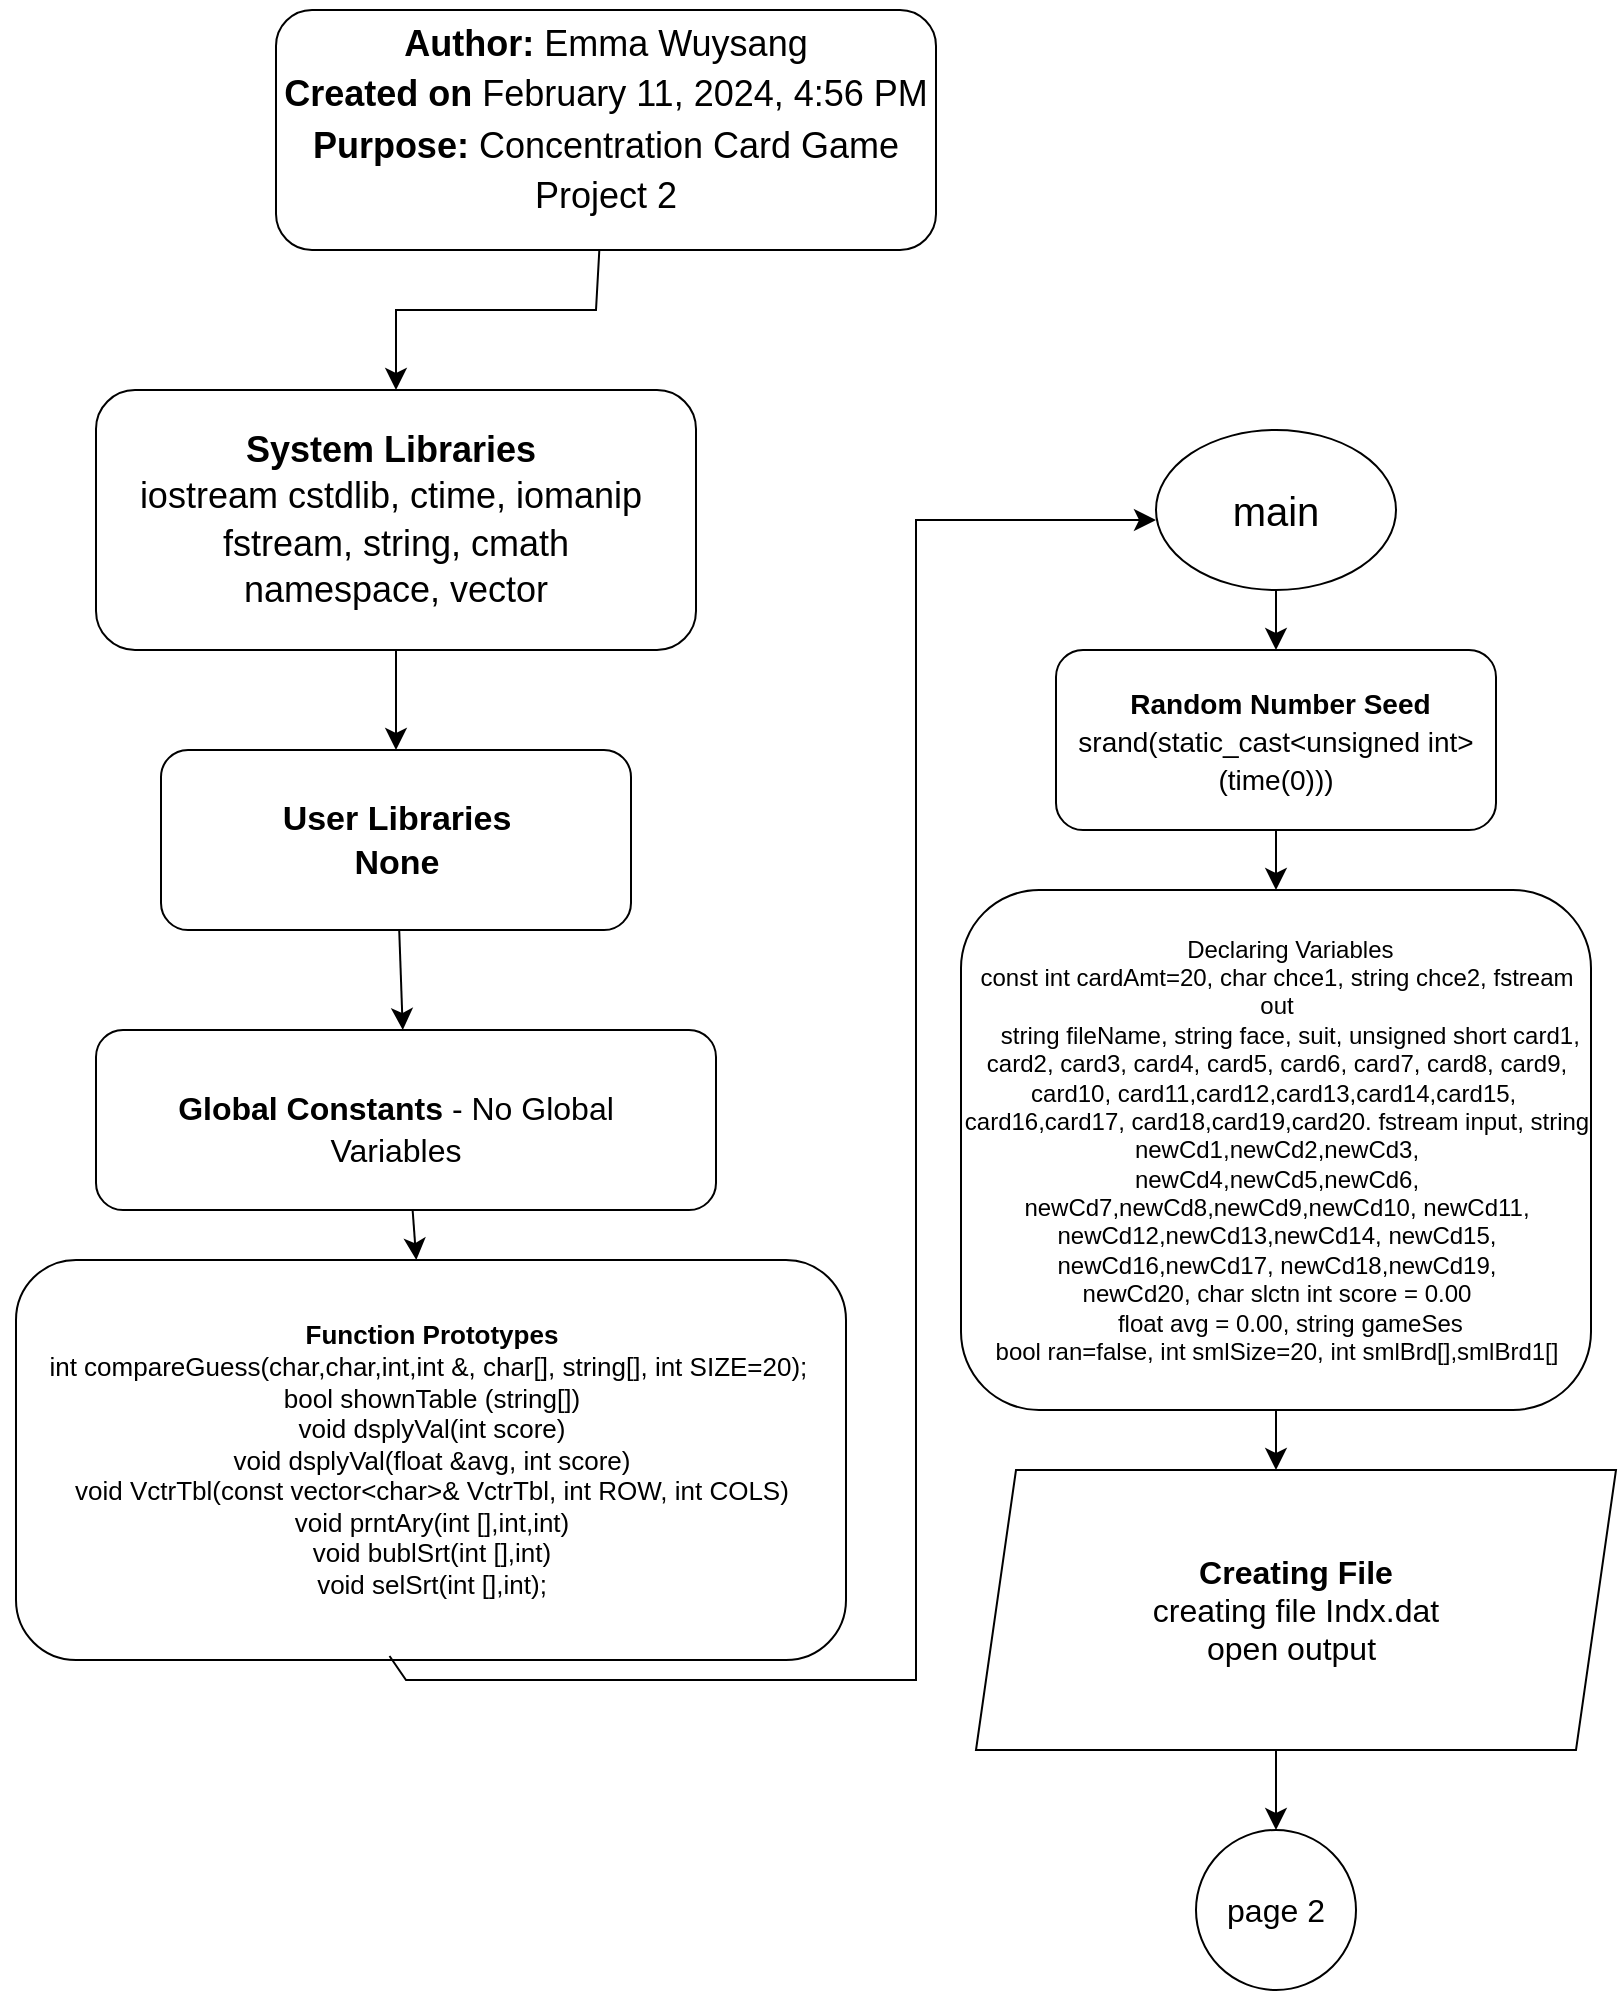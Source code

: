 <mxfile version="23.0.2" type="device" pages="11">
  <diagram name="Page-1" id="gNBmSH17JN8_y2gR36Mc">
    <mxGraphModel dx="1958" dy="1323" grid="1" gridSize="10" guides="1" tooltips="1" connect="1" arrows="1" fold="1" page="1" pageScale="1" pageWidth="850" pageHeight="1100" math="0" shadow="0">
      <root>
        <mxCell id="0" />
        <mxCell id="1" parent="0" />
        <mxCell id="gjcprl8uknTQ_fzUeyr8-1" value="" style="edgeStyle=none;shape=connector;curved=0;rounded=0;orthogonalLoop=1;jettySize=auto;html=1;labelBackgroundColor=default;strokeColor=default;align=center;verticalAlign=middle;fontFamily=Helvetica;fontSize=16;fontColor=default;endArrow=classic;startSize=8;endSize=8;" parent="1" source="gjcprl8uknTQ_fzUeyr8-2" target="gjcprl8uknTQ_fzUeyr8-6" edge="1">
          <mxGeometry relative="1" as="geometry">
            <Array as="points">
              <mxPoint x="-550" y="205" />
              <mxPoint x="-650" y="205" />
            </Array>
          </mxGeometry>
        </mxCell>
        <mxCell id="gjcprl8uknTQ_fzUeyr8-2" value="" style="rounded=1;whiteSpace=wrap;html=1;fontSize=16;" parent="1" vertex="1">
          <mxGeometry x="-710" y="55" width="330" height="120" as="geometry" />
        </mxCell>
        <mxCell id="gjcprl8uknTQ_fzUeyr8-3" value="&lt;p style=&quot;line-height: 40%; font-size: 18px;&quot;&gt;&lt;font style=&quot;font-size: 18px;&quot; face=&quot;Helvetica&quot;&gt;&lt;b style=&quot;&quot;&gt;Author:&lt;/b&gt;&amp;nbsp;Emma Wuysang&lt;/font&gt;&lt;/p&gt;&lt;p style=&quot;line-height: 40%; font-size: 18px;&quot;&gt;&lt;b style=&quot;background-color: initial;&quot;&gt;Created on &lt;/b&gt;&lt;span style=&quot;background-color: initial;&quot;&gt;February 11&lt;/span&gt;&lt;span style=&quot;background-color: initial;&quot;&gt;, 2024, 4:56 PM&lt;/span&gt;&lt;/p&gt;&lt;p style=&quot;line-height: 40%; font-size: 18px;&quot;&gt;&lt;font style=&quot;font-size: 18px;&quot;&gt;&lt;font style=&quot;font-size: 18px;&quot;&gt;&lt;b&gt;Purpose:&lt;/b&gt;&amp;nbsp;Concentration Card Game&lt;/font&gt;&lt;/font&gt;&lt;/p&gt;&lt;p style=&quot;line-height: 40%; font-size: 18px;&quot;&gt;&lt;font style=&quot;font-size: 18px;&quot;&gt;&lt;font style=&quot;font-size: 18px;&quot;&gt;Project 2&lt;/font&gt;&lt;/font&gt;&lt;/p&gt;" style="text;strokeColor=none;fillColor=none;html=1;align=center;verticalAlign=middle;whiteSpace=wrap;rounded=0;fontSize=16;labelBackgroundColor=none;" parent="1" vertex="1">
          <mxGeometry x="-750" y="65" width="410" height="90" as="geometry" />
        </mxCell>
        <mxCell id="gjcprl8uknTQ_fzUeyr8-4" style="edgeStyle=none;curved=1;rounded=0;orthogonalLoop=1;jettySize=auto;html=1;exitX=0.25;exitY=0;exitDx=0;exitDy=0;fontSize=12;startSize=8;endSize=8;" parent="1" source="gjcprl8uknTQ_fzUeyr8-3" target="gjcprl8uknTQ_fzUeyr8-3" edge="1">
          <mxGeometry relative="1" as="geometry" />
        </mxCell>
        <mxCell id="gjcprl8uknTQ_fzUeyr8-5" value="" style="edgeStyle=none;shape=connector;curved=0;rounded=0;orthogonalLoop=1;jettySize=auto;html=1;labelBackgroundColor=default;strokeColor=default;align=center;verticalAlign=middle;fontFamily=Helvetica;fontSize=16;fontColor=default;endArrow=classic;startSize=8;endSize=8;" parent="1" source="gjcprl8uknTQ_fzUeyr8-6" target="gjcprl8uknTQ_fzUeyr8-8" edge="1">
          <mxGeometry relative="1" as="geometry" />
        </mxCell>
        <mxCell id="gjcprl8uknTQ_fzUeyr8-6" value="" style="rounded=1;whiteSpace=wrap;html=1;fontFamily=Helvetica;fontSize=12;fontColor=default;" parent="1" vertex="1">
          <mxGeometry x="-800" y="245" width="300" height="130" as="geometry" />
        </mxCell>
        <mxCell id="gjcprl8uknTQ_fzUeyr8-7" value="" style="edgeStyle=none;shape=connector;curved=0;rounded=0;orthogonalLoop=1;jettySize=auto;html=1;labelBackgroundColor=default;strokeColor=default;align=center;verticalAlign=middle;fontFamily=Helvetica;fontSize=16;fontColor=default;endArrow=classic;startSize=8;endSize=8;" parent="1" source="gjcprl8uknTQ_fzUeyr8-8" target="gjcprl8uknTQ_fzUeyr8-10" edge="1">
          <mxGeometry relative="1" as="geometry" />
        </mxCell>
        <mxCell id="gjcprl8uknTQ_fzUeyr8-8" value="" style="rounded=1;whiteSpace=wrap;html=1;fontFamily=Helvetica;fontSize=12;fontColor=default;" parent="1" vertex="1">
          <mxGeometry x="-767.5" y="425" width="235" height="90" as="geometry" />
        </mxCell>
        <mxCell id="gjcprl8uknTQ_fzUeyr8-9" value="" style="edgeStyle=none;shape=connector;curved=0;rounded=0;orthogonalLoop=1;jettySize=auto;html=1;labelBackgroundColor=default;strokeColor=default;align=center;verticalAlign=middle;fontFamily=Helvetica;fontSize=16;fontColor=default;endArrow=classic;startSize=8;endSize=8;" parent="1" source="gjcprl8uknTQ_fzUeyr8-10" target="gjcprl8uknTQ_fzUeyr8-15" edge="1">
          <mxGeometry relative="1" as="geometry" />
        </mxCell>
        <mxCell id="gjcprl8uknTQ_fzUeyr8-10" value="" style="rounded=1;whiteSpace=wrap;html=1;fontFamily=Helvetica;fontSize=12;fontColor=default;" parent="1" vertex="1">
          <mxGeometry x="-800" y="565" width="310" height="90" as="geometry" />
        </mxCell>
        <mxCell id="gjcprl8uknTQ_fzUeyr8-11" value="&lt;p style=&quot;line-height: 30%; font-size: 18px;&quot;&gt;&lt;b style=&quot;&quot;&gt;&lt;font style=&quot;font-size: 18px;&quot;&gt;System Libraries&amp;nbsp;&lt;/font&gt;&lt;/b&gt;&lt;/p&gt;&lt;p style=&quot;line-height: 30%; font-size: 18px;&quot;&gt;iostream&amp;nbsp;&lt;span style=&quot;background-color: initial;&quot;&gt;cstdlib,&amp;nbsp;&lt;/span&gt;&lt;span style=&quot;background-color: initial;&quot;&gt;ctime,&amp;nbsp;&lt;/span&gt;&lt;span style=&quot;background-color: initial;&quot;&gt;iomanip&amp;nbsp;&lt;/span&gt;&lt;/p&gt;&lt;p style=&quot;line-height: 30%; font-size: 18px;&quot;&gt;fstream,&amp;nbsp;&lt;span style=&quot;background-color: initial;&quot;&gt;string,&amp;nbsp;&lt;/span&gt;&lt;span style=&quot;background-color: initial;&quot;&gt;cmath&lt;/span&gt;&lt;/p&gt;&lt;p style=&quot;line-height: 30%; font-size: 18px;&quot;&gt;namespace, vector&lt;/p&gt;" style="text;html=1;strokeColor=none;fillColor=none;align=center;verticalAlign=middle;whiteSpace=wrap;rounded=0;" parent="1" vertex="1">
          <mxGeometry x="-815" y="260" width="330" height="100" as="geometry" />
        </mxCell>
        <mxCell id="gjcprl8uknTQ_fzUeyr8-12" value="&lt;p style=&quot;line-height: 30%; font-size: 17px;&quot;&gt;&lt;b style=&quot;&quot;&gt;&lt;font style=&quot;font-size: 17px;&quot;&gt;User Libraries&lt;/font&gt;&lt;/b&gt;&lt;/p&gt;&lt;p style=&quot;line-height: 30%; font-size: 17px;&quot;&gt;&lt;b style=&quot;&quot;&gt;&lt;font style=&quot;font-size: 17px;&quot;&gt;None&lt;/font&gt;&lt;/b&gt;&lt;/p&gt;" style="text;html=1;strokeColor=none;fillColor=none;align=center;verticalAlign=middle;whiteSpace=wrap;rounded=0;" parent="1" vertex="1">
          <mxGeometry x="-737.5" y="435" width="175" height="70" as="geometry" />
        </mxCell>
        <mxCell id="gjcprl8uknTQ_fzUeyr8-13" value="&lt;p style=&quot;line-height: 130%; font-size: 16px;&quot;&gt;&lt;font style=&quot;font-size: 16px;&quot;&gt;&lt;b style=&quot;&quot;&gt;Global Constants&lt;/b&gt; - No Global Variables&lt;/font&gt;&lt;/p&gt;" style="text;html=1;strokeColor=none;fillColor=none;align=center;verticalAlign=middle;whiteSpace=wrap;rounded=0;" parent="1" vertex="1">
          <mxGeometry x="-790" y="572.5" width="280" height="85" as="geometry" />
        </mxCell>
        <mxCell id="gjcprl8uknTQ_fzUeyr8-14" style="edgeStyle=none;shape=connector;curved=0;rounded=0;orthogonalLoop=1;jettySize=auto;html=1;exitX=1;exitY=0.5;exitDx=0;exitDy=0;labelBackgroundColor=default;strokeColor=default;align=center;verticalAlign=middle;fontFamily=Helvetica;fontSize=16;fontColor=default;endArrow=classic;startSize=8;endSize=8;" parent="1" source="gjcprl8uknTQ_fzUeyr8-10" target="gjcprl8uknTQ_fzUeyr8-10" edge="1">
          <mxGeometry relative="1" as="geometry" />
        </mxCell>
        <mxCell id="gjcprl8uknTQ_fzUeyr8-15" value="" style="rounded=1;whiteSpace=wrap;html=1;align=center;verticalAlign=middle;fontFamily=Helvetica;fontSize=16;fontColor=default;fillColor=none;gradientColor=none;" parent="1" vertex="1">
          <mxGeometry x="-840" y="680" width="415" height="200" as="geometry" />
        </mxCell>
        <mxCell id="gjcprl8uknTQ_fzUeyr8-16" style="edgeStyle=none;shape=connector;curved=0;rounded=0;orthogonalLoop=1;jettySize=auto;html=1;labelBackgroundColor=default;strokeColor=default;align=center;verticalAlign=middle;fontFamily=Helvetica;fontSize=16;fontColor=default;endArrow=classic;startSize=8;endSize=8;exitX=0.45;exitY=0.99;exitDx=0;exitDy=0;exitPerimeter=0;" parent="1" source="gjcprl8uknTQ_fzUeyr8-15" edge="1">
          <mxGeometry relative="1" as="geometry">
            <mxPoint x="-270" y="310" as="targetPoint" />
            <Array as="points">
              <mxPoint x="-645" y="890" />
              <mxPoint x="-390" y="890" />
              <mxPoint x="-390" y="310" />
            </Array>
            <mxPoint x="-640" y="890" as="sourcePoint" />
          </mxGeometry>
        </mxCell>
        <mxCell id="gjcprl8uknTQ_fzUeyr8-18" value="" style="edgeStyle=none;shape=connector;curved=0;rounded=0;orthogonalLoop=1;jettySize=auto;html=1;labelBackgroundColor=default;strokeColor=default;align=center;verticalAlign=middle;fontFamily=Helvetica;fontSize=16;fontColor=default;endArrow=classic;startSize=8;endSize=8;" parent="1" source="gjcprl8uknTQ_fzUeyr8-19" target="gjcprl8uknTQ_fzUeyr8-22" edge="1">
          <mxGeometry relative="1" as="geometry" />
        </mxCell>
        <mxCell id="gjcprl8uknTQ_fzUeyr8-19" value="" style="ellipse;whiteSpace=wrap;html=1;rounded=0;align=center;verticalAlign=middle;fontFamily=Helvetica;fontSize=16;fontColor=default;fillColor=none;gradientColor=none;" parent="1" vertex="1">
          <mxGeometry x="-270" y="265" width="120" height="80" as="geometry" />
        </mxCell>
        <mxCell id="gjcprl8uknTQ_fzUeyr8-20" value="main" style="text;html=1;strokeColor=none;fillColor=none;align=center;verticalAlign=middle;whiteSpace=wrap;rounded=0;fontSize=20;fontFamily=Helvetica;fontColor=default;strokeWidth=3;" parent="1" vertex="1">
          <mxGeometry x="-250" y="287.5" width="80" height="35" as="geometry" />
        </mxCell>
        <mxCell id="gjcprl8uknTQ_fzUeyr8-21" value="" style="edgeStyle=none;shape=connector;curved=0;rounded=0;orthogonalLoop=1;jettySize=auto;html=1;labelBackgroundColor=default;strokeColor=default;align=center;verticalAlign=middle;fontFamily=Helvetica;fontSize=16;fontColor=default;endArrow=classic;startSize=8;endSize=8;" parent="1" source="gjcprl8uknTQ_fzUeyr8-22" target="gjcprl8uknTQ_fzUeyr8-25" edge="1">
          <mxGeometry relative="1" as="geometry" />
        </mxCell>
        <mxCell id="gjcprl8uknTQ_fzUeyr8-22" value="" style="rounded=1;whiteSpace=wrap;html=1;align=center;verticalAlign=middle;fontFamily=Helvetica;fontSize=16;fontColor=default;fillColor=none;gradientColor=none;" parent="1" vertex="1">
          <mxGeometry x="-320" y="375" width="220" height="90" as="geometry" />
        </mxCell>
        <mxCell id="gjcprl8uknTQ_fzUeyr8-23" value="&lt;b&gt;&amp;nbsp;&lt;/b&gt;&lt;font style=&quot;font-size: 14px;&quot;&gt;&lt;b&gt;Random Number Seed&lt;br&gt;&lt;/b&gt;srand(static_cast&amp;lt;unsigned int&amp;gt;(time(0)))&lt;/font&gt;" style="text;strokeColor=none;fillColor=none;html=1;align=center;verticalAlign=middle;whiteSpace=wrap;rounded=0;fontSize=16;fontFamily=Helvetica;fontColor=default;" parent="1" vertex="1">
          <mxGeometry x="-315" y="380" width="210" height="80" as="geometry" />
        </mxCell>
        <mxCell id="gjcprl8uknTQ_fzUeyr8-24" value="" style="edgeStyle=none;shape=connector;curved=0;rounded=0;orthogonalLoop=1;jettySize=auto;html=1;labelBackgroundColor=default;strokeColor=default;align=center;verticalAlign=middle;fontFamily=Helvetica;fontSize=16;fontColor=default;endArrow=classic;startSize=8;endSize=8;exitX=0.5;exitY=1;exitDx=0;exitDy=0;" parent="1" source="gjcprl8uknTQ_fzUeyr8-25" edge="1">
          <mxGeometry relative="1" as="geometry">
            <mxPoint x="-210" y="785" as="targetPoint" />
            <mxPoint x="-200" y="645" as="sourcePoint" />
          </mxGeometry>
        </mxCell>
        <mxCell id="gjcprl8uknTQ_fzUeyr8-25" value="&lt;div style=&quot;border-color: var(--border-color); font-size: 12px;&quot;&gt;&lt;font style=&quot;font-size: 12px;&quot;&gt;&amp;nbsp; &amp;nbsp;&lt;font style=&quot;font-size: 12px;&quot;&gt;&amp;nbsp;Declaring Variables&lt;/font&gt;&lt;/font&gt;&lt;/div&gt;&lt;div style=&quot;border-color: var(--border-color); font-size: 12px;&quot;&gt;&lt;font style=&quot;font-size: 12px;&quot;&gt;&lt;font style=&quot;font-size: 12px;&quot;&gt;const int cardAmt=20,&amp;nbsp;&lt;/font&gt;&lt;span style=&quot;background-color: initial;&quot;&gt;char chce1,&amp;nbsp;&lt;/span&gt;&lt;span style=&quot;background-color: initial;&quot;&gt;string chce2,&amp;nbsp;&lt;/span&gt;&lt;span style=&quot;background-color: initial;&quot;&gt;fstream out&lt;/span&gt;&lt;/font&gt;&lt;/div&gt;&lt;div style=&quot;border-color: var(--border-color); font-size: 12px;&quot;&gt;&lt;font style=&quot;font-size: 12px;&quot;&gt;&lt;font style=&quot;font-size: 12px;&quot;&gt;&amp;nbsp; &amp;nbsp; string fileName,&amp;nbsp;&lt;/font&gt;&lt;span style=&quot;background-color: initial;&quot;&gt;string face, suit,&amp;nbsp;&lt;/span&gt;&lt;span style=&quot;background-color: initial;&quot;&gt;unsigned short card1, card2, card3, card4,&amp;nbsp;&lt;/span&gt;&lt;span style=&quot;background-color: initial;&quot;&gt;card5, card6, card7, card8, card9, card10,&amp;nbsp;&lt;/span&gt;&lt;font style=&quot;background-color: initial; font-size: 12px;&quot;&gt;card11,card12,card13,card14,card15,&amp;nbsp;&lt;/font&gt;&lt;/font&gt;&lt;/div&gt;&lt;div style=&quot;border-color: var(--border-color); font-size: 12px;&quot;&gt;&lt;font style=&quot;font-size: 12px;&quot;&gt;&lt;font style=&quot;font-size: 12px;&quot;&gt;&lt;span style=&quot;background-color: initial;&quot;&gt;card16,card17,&amp;nbsp;&lt;/span&gt;&lt;/font&gt;&lt;span style=&quot;background-color: initial;&quot;&gt;card18,card19,card20.&amp;nbsp;&lt;/span&gt;&lt;span style=&quot;background-color: initial;&quot;&gt;fstream input,&amp;nbsp;&lt;/span&gt;&lt;span style=&quot;background-color: initial;&quot;&gt;string newCd1,newCd2,newCd3,&lt;/span&gt;&lt;/font&gt;&lt;/div&gt;&lt;div style=&quot;border-color: var(--border-color); font-size: 12px;&quot;&gt;&lt;font style=&quot;font-size: 12px;&quot;&gt;&lt;span style=&quot;background-color: initial;&quot;&gt;newCd4&lt;/span&gt;&lt;span style=&quot;background-color: initial;&quot;&gt;,newCd5,newCd6,&lt;/span&gt;&lt;/font&gt;&lt;/div&gt;&lt;div style=&quot;border-color: var(--border-color); font-size: 12px;&quot;&gt;&lt;font style=&quot;font-size: 12px;&quot;&gt;&lt;font style=&quot;font-size: 12px;&quot;&gt;newCd7,newCd8,newCd9,newCd10,&amp;nbsp;&lt;/font&gt;&lt;span style=&quot;background-color: initial;&quot;&gt;newCd11,&lt;/span&gt;&lt;/font&gt;&lt;/div&gt;&lt;div style=&quot;border-color: var(--border-color); font-size: 12px;&quot;&gt;&lt;font style=&quot;font-size: 12px;&quot;&gt;&lt;font style=&quot;font-size: 12px;&quot;&gt;&lt;span style=&quot;background-color: initial;&quot;&gt;newCd12,&lt;/span&gt;&lt;/font&gt;&lt;span style=&quot;background-color: initial;&quot;&gt;newCd13,newCd14,&amp;nbsp;&lt;/span&gt;&lt;span style=&quot;background-color: initial;&quot;&gt;newCd15&lt;/span&gt;&lt;span style=&quot;background-color: initial; border-color: var(--border-color);&quot;&gt;,&lt;/span&gt;&lt;/font&gt;&lt;/div&gt;&lt;div style=&quot;border-color: var(--border-color); font-size: 12px;&quot;&gt;&lt;font style=&quot;font-size: 12px;&quot;&gt;&lt;span style=&quot;background-color: initial; border-color: var(--border-color);&quot;&gt;newCd16,newCd17,&amp;nbsp;&lt;/span&gt;&lt;font style=&quot;background-color: initial; font-size: 12px;&quot;&gt;newCd18,newCd19,&lt;/font&gt;&lt;/font&gt;&lt;/div&gt;&lt;div style=&quot;border-color: var(--border-color); font-size: 12px;&quot;&gt;&lt;font style=&quot;font-size: 12px;&quot;&gt;&lt;font style=&quot;background-color: initial; font-size: 12px;&quot;&gt;newCd20,&amp;nbsp;&lt;/font&gt;&lt;span style=&quot;background-color: initial;&quot;&gt;char slctn&amp;nbsp;&lt;/span&gt;&lt;span style=&quot;background-color: initial;&quot;&gt;int score = 0.00&lt;/span&gt;&lt;/font&gt;&lt;/div&gt;&lt;div style=&quot;border-color: var(--border-color); font-size: 12px;&quot;&gt;&lt;font style=&quot;font-size: 12px;&quot;&gt;&lt;font style=&quot;font-size: 12px;&quot;&gt;&amp;nbsp; &amp;nbsp; float avg = 0.00,&amp;nbsp;&lt;/font&gt;&lt;span style=&quot;background-color: initial;&quot;&gt;string gameSes&lt;/span&gt;&lt;/font&gt;&lt;/div&gt;&lt;div style=&quot;border-color: var(--border-color); font-size: 12px;&quot;&gt;&lt;font style=&quot;font-size: 12px;&quot;&gt;&lt;span style=&quot;background-color: initial;&quot;&gt;bool ran=false, int smlSize=20, int smlBrd[],smlBrd1[]&lt;/span&gt;&lt;/font&gt;&lt;/div&gt;" style="rounded=1;whiteSpace=wrap;html=1;align=center;verticalAlign=middle;fontFamily=Helvetica;fontSize=16;fontColor=default;fillColor=none;gradientColor=none;" parent="1" vertex="1">
          <mxGeometry x="-367.5" y="495" width="315" height="260" as="geometry" />
        </mxCell>
        <mxCell id="gjcprl8uknTQ_fzUeyr8-27" value="" style="edgeStyle=none;shape=connector;curved=0;rounded=0;orthogonalLoop=1;jettySize=auto;html=1;labelBackgroundColor=default;strokeColor=default;align=center;verticalAlign=middle;fontFamily=Helvetica;fontSize=16;fontColor=default;endArrow=classic;startSize=8;endSize=8;" parent="1" target="gjcprl8uknTQ_fzUeyr8-28" edge="1">
          <mxGeometry relative="1" as="geometry">
            <mxPoint x="-210" y="815" as="sourcePoint" />
          </mxGeometry>
        </mxCell>
        <mxCell id="gjcprl8uknTQ_fzUeyr8-28" value="" style="ellipse;whiteSpace=wrap;html=1;aspect=fixed;rounded=0;align=center;verticalAlign=middle;fontFamily=Helvetica;fontSize=16;fontColor=default;fillColor=none;gradientColor=none;" parent="1" vertex="1">
          <mxGeometry x="-250" y="965" width="80" height="80" as="geometry" />
        </mxCell>
        <mxCell id="gjcprl8uknTQ_fzUeyr8-29" value="page 2" style="text;html=1;strokeColor=none;fillColor=none;align=center;verticalAlign=middle;whiteSpace=wrap;rounded=0;fontSize=16;fontFamily=Helvetica;fontColor=default;" parent="1" vertex="1">
          <mxGeometry x="-240" y="990" width="60" height="30" as="geometry" />
        </mxCell>
        <mxCell id="gjcprl8uknTQ_fzUeyr8-30" value="&lt;div style=&quot;border-color: var(--border-color);&quot;&gt;&lt;b&gt;Creating File&lt;/b&gt;&lt;/div&gt;&lt;div style=&quot;border-color: var(--border-color);&quot;&gt;creating file Indx.dat&lt;/div&gt;&lt;div style=&quot;border-color: var(--border-color);&quot;&gt;open output&amp;nbsp;&lt;/div&gt;" style="shape=parallelogram;perimeter=parallelogramPerimeter;whiteSpace=wrap;html=1;fixedSize=1;fontSize=16;" parent="1" vertex="1">
          <mxGeometry x="-360" y="785" width="320" height="140" as="geometry" />
        </mxCell>
        <mxCell id="iy0dQC4A7YN16rOJie8D-1" value="&lt;div style=&quot;border-color: var(--border-color); font-size: 13px;&quot;&gt;&lt;b style=&quot;border-color: var(--border-color);&quot;&gt;&lt;font style=&quot;font-size: 13px;&quot;&gt;Function Prototypes&lt;/font&gt;&lt;/b&gt;&lt;/div&gt;&lt;div style=&quot;border-color: var(--border-color); font-size: 13px;&quot;&gt;&lt;div style=&quot;border-color: var(--border-color);&quot;&gt;&lt;font style=&quot;font-size: 13px;&quot;&gt;int compareGuess(char,char,int,int &amp;amp;, char[], string[], int SIZE=20);&amp;nbsp;&lt;/font&gt;&lt;/div&gt;&lt;div style=&quot;border-color: var(--border-color);&quot;&gt;&lt;font style=&quot;font-size: 13px;&quot;&gt;bool shownTable (string[])&lt;/font&gt;&lt;/div&gt;&lt;div style=&quot;border-color: var(--border-color);&quot;&gt;&lt;font style=&quot;font-size: 13px;&quot;&gt;void dsplyVal(int score)&lt;/font&gt;&lt;/div&gt;&lt;div style=&quot;border-color: var(--border-color);&quot;&gt;&lt;font style=&quot;font-size: 13px;&quot;&gt;void dsplyVal(float &amp;amp;avg, int score)&lt;/font&gt;&lt;/div&gt;&lt;div style=&quot;border-color: var(--border-color);&quot;&gt;&lt;font style=&quot;font-size: 13px;&quot;&gt;void VctrTbl(const vector&amp;lt;char&amp;gt;&amp;amp; VctrTbl, int ROW, int COLS)&lt;/font&gt;&lt;/div&gt;&lt;div style=&quot;border-color: var(--border-color);&quot;&gt;&lt;font style=&quot;font-size: 13px;&quot;&gt;void prntAry(int [],int,int)&lt;/font&gt;&lt;/div&gt;&lt;div style=&quot;border-color: var(--border-color);&quot;&gt;&lt;font style=&quot;font-size: 13px;&quot;&gt;void bublSrt(int [],int)&lt;/font&gt;&lt;/div&gt;&lt;div style=&quot;border-color: var(--border-color);&quot;&gt;&lt;font style=&quot;font-size: 13px;&quot;&gt;void selSrt(int [],int);&lt;/font&gt;&lt;/div&gt;&lt;/div&gt;" style="text;html=1;strokeColor=none;fillColor=none;align=center;verticalAlign=middle;whiteSpace=wrap;rounded=0;fontSize=16;" vertex="1" parent="1">
          <mxGeometry x="-847.5" y="697.5" width="430" height="165" as="geometry" />
        </mxCell>
      </root>
    </mxGraphModel>
  </diagram>
  <diagram id="GXpviE6mZQWtM6JGB2rt" name="Page-2">
    <mxGraphModel dx="1108" dy="1323" grid="1" gridSize="10" guides="1" tooltips="1" connect="1" arrows="1" fold="1" page="1" pageScale="1" pageWidth="850" pageHeight="1100" math="0" shadow="0">
      <root>
        <mxCell id="0" />
        <mxCell id="1" parent="0" />
        <mxCell id="IkZB7mamorTv7j1xIXLa-3" value="" style="edgeStyle=none;curved=1;rounded=0;orthogonalLoop=1;jettySize=auto;html=1;fontSize=12;startSize=8;endSize=8;" parent="1" source="IkZB7mamorTv7j1xIXLa-1" target="IkZB7mamorTv7j1xIXLa-2" edge="1">
          <mxGeometry relative="1" as="geometry" />
        </mxCell>
        <mxCell id="IkZB7mamorTv7j1xIXLa-1" value="page 2" style="ellipse;whiteSpace=wrap;html=1;aspect=fixed;fontSize=16;" parent="1" vertex="1">
          <mxGeometry x="85" y="70" width="70" height="70" as="geometry" />
        </mxCell>
        <mxCell id="IkZB7mamorTv7j1xIXLa-5" value="" style="edgeStyle=none;curved=1;rounded=0;orthogonalLoop=1;jettySize=auto;html=1;fontSize=12;startSize=8;endSize=8;" parent="1" source="IkZB7mamorTv7j1xIXLa-2" target="IkZB7mamorTv7j1xIXLa-4" edge="1">
          <mxGeometry relative="1" as="geometry" />
        </mxCell>
        <mxCell id="IkZB7mamorTv7j1xIXLa-2" value="&lt;b style=&quot;font-size: 14px;&quot;&gt;&lt;font style=&quot;font-size: 14px;&quot;&gt;Declare and Initialize Out of Loop&lt;br&gt;20&lt;br&gt;&lt;/font&gt;&lt;/b&gt;" style="rounded=1;whiteSpace=wrap;html=1;fontSize=16;" parent="1" vertex="1">
          <mxGeometry x="40" y="190.63" width="160" height="60" as="geometry" />
        </mxCell>
        <mxCell id="IkZB7mamorTv7j1xIXLa-7" value="" style="edgeStyle=none;curved=1;rounded=0;orthogonalLoop=1;jettySize=auto;html=1;fontSize=12;startSize=8;endSize=8;" parent="1" source="IkZB7mamorTv7j1xIXLa-4" target="IkZB7mamorTv7j1xIXLa-6" edge="1">
          <mxGeometry relative="1" as="geometry" />
        </mxCell>
        <mxCell id="IkZB7mamorTv7j1xIXLa-4" value="Declare and Initialize In Loop&lt;br&gt;int card=0" style="rounded=1;whiteSpace=wrap;html=1;fontSize=16;" parent="1" vertex="1">
          <mxGeometry x="52.5" y="300.63" width="135" height="60" as="geometry" />
        </mxCell>
        <mxCell id="IkZB7mamorTv7j1xIXLa-95" value="" style="edgeStyle=none;shape=connector;curved=0;rounded=0;orthogonalLoop=1;jettySize=auto;html=1;labelBackgroundColor=default;strokeColor=default;align=center;verticalAlign=middle;fontFamily=Helvetica;fontSize=12;fontColor=default;endArrow=classic;startSize=8;endSize=8;" parent="1" source="IkZB7mamorTv7j1xIXLa-6" target="IkZB7mamorTv7j1xIXLa-9" edge="1">
          <mxGeometry relative="1" as="geometry" />
        </mxCell>
        <mxCell id="GcwNlfg0N3XeQQ9peVVX-2" value="" style="edgeStyle=none;shape=connector;curved=0;rounded=0;orthogonalLoop=1;jettySize=auto;html=1;labelBackgroundColor=default;strokeColor=default;align=center;verticalAlign=middle;fontFamily=Helvetica;fontSize=12;fontColor=default;endArrow=classic;startSize=8;endSize=8;" parent="1" source="IkZB7mamorTv7j1xIXLa-6" target="GcwNlfg0N3XeQQ9peVVX-1" edge="1">
          <mxGeometry relative="1" as="geometry" />
        </mxCell>
        <mxCell id="IkZB7mamorTv7j1xIXLa-6" value="card&amp;lt;=20" style="rhombus;whiteSpace=wrap;html=1;fontSize=16;" parent="1" vertex="1">
          <mxGeometry x="70" y="435.63" width="100" height="70" as="geometry" />
        </mxCell>
        <mxCell id="IkZB7mamorTv7j1xIXLa-12" value="" style="edgeStyle=none;curved=1;rounded=0;orthogonalLoop=1;jettySize=auto;html=1;fontSize=12;startSize=8;endSize=8;exitX=0.5;exitY=1;exitDx=0;exitDy=0;" parent="1" source="IkZB7mamorTv7j1xIXLa-9" target="IkZB7mamorTv7j1xIXLa-11" edge="1">
          <mxGeometry relative="1" as="geometry">
            <mxPoint x="320" y="519.37" as="sourcePoint" />
          </mxGeometry>
        </mxCell>
        <mxCell id="IkZB7mamorTv7j1xIXLa-22" value="" style="edgeStyle=none;curved=1;rounded=0;orthogonalLoop=1;jettySize=auto;html=1;fontSize=12;startSize=8;endSize=8;" parent="1" target="IkZB7mamorTv7j1xIXLa-20" edge="1">
          <mxGeometry relative="1" as="geometry">
            <mxPoint x="370" y="470" as="sourcePoint" />
          </mxGeometry>
        </mxCell>
        <mxCell id="IkZB7mamorTv7j1xIXLa-9" value="&lt;font style=&quot;font-size: 14px;&quot;&gt;if (card%10==0)&lt;/font&gt;" style="rhombus;whiteSpace=wrap;html=1;fontSize=16;" parent="1" vertex="1">
          <mxGeometry x="260" y="430.63" width="120" height="80" as="geometry" />
        </mxCell>
        <mxCell id="IkZB7mamorTv7j1xIXLa-14" value="" style="edgeStyle=none;curved=1;rounded=0;orthogonalLoop=1;jettySize=auto;html=1;fontSize=12;startSize=8;endSize=8;" parent="1" source="IkZB7mamorTv7j1xIXLa-11" target="IkZB7mamorTv7j1xIXLa-13" edge="1">
          <mxGeometry relative="1" as="geometry" />
        </mxCell>
        <mxCell id="IkZB7mamorTv7j1xIXLa-57" style="edgeStyle=none;curved=1;rounded=0;orthogonalLoop=1;jettySize=auto;html=1;exitX=1;exitY=0.5;exitDx=0;exitDy=0;entryX=0;entryY=0.5;entryDx=0;entryDy=0;fontSize=12;startSize=8;endSize=8;" parent="1" source="IkZB7mamorTv7j1xIXLa-11" target="IkZB7mamorTv7j1xIXLa-23" edge="1">
          <mxGeometry relative="1" as="geometry" />
        </mxCell>
        <mxCell id="IkZB7mamorTv7j1xIXLa-11" value="&lt;font style=&quot;font-size: 14px;&quot;&gt;if (card%10==1)&lt;/font&gt;" style="rhombus;whiteSpace=wrap;html=1;fontSize=16;" parent="1" vertex="1">
          <mxGeometry x="260" y="560.62" width="120" height="81.25" as="geometry" />
        </mxCell>
        <mxCell id="IkZB7mamorTv7j1xIXLa-58" value="" style="edgeStyle=none;curved=1;rounded=0;orthogonalLoop=1;jettySize=auto;html=1;fontSize=12;startSize=8;endSize=8;" parent="1" source="IkZB7mamorTv7j1xIXLa-13" target="IkZB7mamorTv7j1xIXLa-24" edge="1">
          <mxGeometry relative="1" as="geometry" />
        </mxCell>
        <mxCell id="IkZB7mamorTv7j1xIXLa-97" value="" style="edgeStyle=none;shape=connector;curved=0;rounded=0;orthogonalLoop=1;jettySize=auto;html=1;labelBackgroundColor=default;strokeColor=default;align=center;verticalAlign=middle;fontFamily=Helvetica;fontSize=12;fontColor=default;endArrow=classic;startSize=8;endSize=8;" parent="1" source="IkZB7mamorTv7j1xIXLa-13" target="IkZB7mamorTv7j1xIXLa-18" edge="1">
          <mxGeometry relative="1" as="geometry" />
        </mxCell>
        <mxCell id="IkZB7mamorTv7j1xIXLa-13" value="&lt;font style=&quot;font-size: 14px;&quot;&gt;if (card%10==2)&lt;/font&gt;" style="rhombus;whiteSpace=wrap;html=1;fontSize=16;" parent="1" vertex="1">
          <mxGeometry x="260" y="698.12" width="120" height="81.25" as="geometry" />
        </mxCell>
        <mxCell id="IkZB7mamorTv7j1xIXLa-84" value="" style="edgeStyle=none;curved=1;rounded=0;orthogonalLoop=1;jettySize=auto;html=1;fontSize=12;startSize=8;endSize=8;" parent="1" source="IkZB7mamorTv7j1xIXLa-16" target="IkZB7mamorTv7j1xIXLa-18" edge="1">
          <mxGeometry relative="1" as="geometry" />
        </mxCell>
        <mxCell id="IkZB7mamorTv7j1xIXLa-98" value="" style="edgeStyle=none;shape=connector;curved=0;rounded=0;orthogonalLoop=1;jettySize=auto;html=1;labelBackgroundColor=default;strokeColor=default;align=center;verticalAlign=middle;fontFamily=Helvetica;fontSize=12;fontColor=default;endArrow=classic;startSize=8;endSize=8;" parent="1" source="IkZB7mamorTv7j1xIXLa-16" target="IkZB7mamorTv7j1xIXLa-25" edge="1">
          <mxGeometry relative="1" as="geometry" />
        </mxCell>
        <mxCell id="IkZB7mamorTv7j1xIXLa-16" value="&lt;font style=&quot;font-size: 14px;&quot;&gt;if (card%10==3)&lt;/font&gt;" style="rhombus;whiteSpace=wrap;html=1;fontSize=16;" parent="1" vertex="1">
          <mxGeometry x="260" y="810" width="120" height="80" as="geometry" />
        </mxCell>
        <mxCell id="IkZB7mamorTv7j1xIXLa-17" value="" style="edgeStyle=none;curved=1;rounded=0;orthogonalLoop=1;jettySize=auto;html=1;fontSize=12;startSize=8;endSize=8;" parent="1" source="IkZB7mamorTv7j1xIXLa-18" target="IkZB7mamorTv7j1xIXLa-19" edge="1">
          <mxGeometry relative="1" as="geometry" />
        </mxCell>
        <mxCell id="IkZB7mamorTv7j1xIXLa-85" style="edgeStyle=none;curved=1;rounded=0;orthogonalLoop=1;jettySize=auto;html=1;fontSize=12;startSize=8;endSize=8;" parent="1" source="IkZB7mamorTv7j1xIXLa-18" target="IkZB7mamorTv7j1xIXLa-26" edge="1">
          <mxGeometry relative="1" as="geometry" />
        </mxCell>
        <mxCell id="IkZB7mamorTv7j1xIXLa-18" value="&lt;font style=&quot;font-size: 14px;&quot;&gt;if (card%10==4)&lt;/font&gt;" style="rhombus;whiteSpace=wrap;html=1;fontSize=16;" parent="1" vertex="1">
          <mxGeometry x="260" y="919.99" width="120" height="81.25" as="geometry" />
        </mxCell>
        <mxCell id="IkZB7mamorTv7j1xIXLa-61" style="edgeStyle=none;curved=1;rounded=0;orthogonalLoop=1;jettySize=auto;html=1;fontSize=12;startSize=8;endSize=8;" parent="1" source="IkZB7mamorTv7j1xIXLa-19" target="IkZB7mamorTv7j1xIXLa-28" edge="1">
          <mxGeometry relative="1" as="geometry" />
        </mxCell>
        <mxCell id="IkZB7mamorTv7j1xIXLa-99" value="" style="edgeStyle=none;shape=connector;curved=0;rounded=0;orthogonalLoop=1;jettySize=auto;html=1;labelBackgroundColor=default;strokeColor=default;align=center;verticalAlign=middle;fontFamily=Helvetica;fontSize=12;fontColor=default;endArrow=classic;startSize=8;endSize=8;" parent="1" source="IkZB7mamorTv7j1xIXLa-19" target="IkZB7mamorTv7j1xIXLa-29" edge="1">
          <mxGeometry relative="1" as="geometry" />
        </mxCell>
        <mxCell id="IkZB7mamorTv7j1xIXLa-19" value="&lt;font style=&quot;font-size: 14px;&quot;&gt;if (card%10==5)&lt;/font&gt;" style="rhombus;whiteSpace=wrap;html=1;fontSize=16;" parent="1" vertex="1">
          <mxGeometry x="430" y="918.75" width="120" height="81.25" as="geometry" />
        </mxCell>
        <mxCell id="IkZB7mamorTv7j1xIXLa-20" value="face=&quot;Ace&quot;;" style="shape=parallelogram;perimeter=parallelogramPerimeter;whiteSpace=wrap;html=1;fixedSize=1;fontSize=16;" parent="1" vertex="1">
          <mxGeometry x="420" y="459.37" width="120" height="30" as="geometry" />
        </mxCell>
        <mxCell id="IkZB7mamorTv7j1xIXLa-23" value="face=&quot;2&quot;;" style="shape=parallelogram;perimeter=parallelogramPerimeter;whiteSpace=wrap;html=1;fixedSize=1;fontSize=16;" parent="1" vertex="1">
          <mxGeometry x="400" y="586.25" width="120" height="30" as="geometry" />
        </mxCell>
        <mxCell id="IkZB7mamorTv7j1xIXLa-24" value="face=&quot;3&quot;;" style="shape=parallelogram;perimeter=parallelogramPerimeter;whiteSpace=wrap;html=1;fixedSize=1;fontSize=16;" parent="1" vertex="1">
          <mxGeometry x="410" y="723.74" width="120" height="30" as="geometry" />
        </mxCell>
        <mxCell id="IkZB7mamorTv7j1xIXLa-25" value="face=&quot;4&quot;;" style="shape=parallelogram;perimeter=parallelogramPerimeter;whiteSpace=wrap;html=1;fixedSize=1;fontSize=16;" parent="1" vertex="1">
          <mxGeometry x="420" y="835" width="120" height="30" as="geometry" />
        </mxCell>
        <mxCell id="IkZB7mamorTv7j1xIXLa-26" value="face=&quot;5&quot;;" style="shape=parallelogram;perimeter=parallelogramPerimeter;whiteSpace=wrap;html=1;fixedSize=1;fontSize=16;" parent="1" vertex="1">
          <mxGeometry x="260" y="1030" width="120" height="30" as="geometry" />
        </mxCell>
        <mxCell id="IkZB7mamorTv7j1xIXLa-28" value="face=&quot;6&quot;;" style="shape=parallelogram;perimeter=parallelogramPerimeter;whiteSpace=wrap;html=1;fixedSize=1;fontSize=16;" parent="1" vertex="1">
          <mxGeometry x="430" y="1030" width="120" height="30" as="geometry" />
        </mxCell>
        <mxCell id="IkZB7mamorTv7j1xIXLa-62" style="edgeStyle=none;curved=1;rounded=0;orthogonalLoop=1;jettySize=auto;html=1;fontSize=12;startSize=8;endSize=8;" parent="1" source="IkZB7mamorTv7j1xIXLa-29" target="IkZB7mamorTv7j1xIXLa-30" edge="1">
          <mxGeometry relative="1" as="geometry" />
        </mxCell>
        <mxCell id="IkZB7mamorTv7j1xIXLa-100" value="" style="edgeStyle=none;shape=connector;curved=0;rounded=0;orthogonalLoop=1;jettySize=auto;html=1;labelBackgroundColor=default;strokeColor=default;align=center;verticalAlign=middle;fontFamily=Helvetica;fontSize=12;fontColor=default;endArrow=classic;startSize=8;endSize=8;" parent="1" source="IkZB7mamorTv7j1xIXLa-29" target="IkZB7mamorTv7j1xIXLa-33" edge="1">
          <mxGeometry relative="1" as="geometry" />
        </mxCell>
        <mxCell id="IkZB7mamorTv7j1xIXLa-29" value="&lt;font style=&quot;font-size: 14px;&quot;&gt;if (card%10==6)&lt;/font&gt;" style="rhombus;whiteSpace=wrap;html=1;fontSize=16;" parent="1" vertex="1">
          <mxGeometry x="580" y="918.75" width="120" height="81.25" as="geometry" />
        </mxCell>
        <mxCell id="IkZB7mamorTv7j1xIXLa-30" value="face=&quot;7&quot;;" style="shape=parallelogram;perimeter=parallelogramPerimeter;whiteSpace=wrap;html=1;fixedSize=1;fontSize=16;" parent="1" vertex="1">
          <mxGeometry x="580" y="1030" width="120" height="30" as="geometry" />
        </mxCell>
        <mxCell id="IkZB7mamorTv7j1xIXLa-63" value="" style="edgeStyle=none;curved=1;rounded=0;orthogonalLoop=1;jettySize=auto;html=1;fontSize=12;startSize=8;endSize=8;" parent="1" source="IkZB7mamorTv7j1xIXLa-31" target="IkZB7mamorTv7j1xIXLa-32" edge="1">
          <mxGeometry relative="1" as="geometry" />
        </mxCell>
        <mxCell id="IkZB7mamorTv7j1xIXLa-31" value="&lt;font style=&quot;font-size: 14px;&quot;&gt;if (card%10==7)&lt;/font&gt;" style="rhombus;whiteSpace=wrap;html=1;fontSize=16;" parent="1" vertex="1">
          <mxGeometry x="580" y="798.75" width="120" height="81.25" as="geometry" />
        </mxCell>
        <mxCell id="IkZB7mamorTv7j1xIXLa-32" value="face=&quot;8&quot;;" style="shape=parallelogram;perimeter=parallelogramPerimeter;whiteSpace=wrap;html=1;fixedSize=1;fontSize=16;" parent="1" vertex="1">
          <mxGeometry x="720" y="819.37" width="120" height="30" as="geometry" />
        </mxCell>
        <mxCell id="IkZB7mamorTv7j1xIXLa-65" style="edgeStyle=none;curved=1;rounded=0;orthogonalLoop=1;jettySize=auto;html=1;exitX=1;exitY=0.5;exitDx=0;exitDy=0;entryX=0;entryY=0.75;entryDx=0;entryDy=0;fontSize=12;startSize=8;endSize=8;" parent="1" source="IkZB7mamorTv7j1xIXLa-33" target="IkZB7mamorTv7j1xIXLa-35" edge="1">
          <mxGeometry relative="1" as="geometry" />
        </mxCell>
        <mxCell id="IkZB7mamorTv7j1xIXLa-101" style="edgeStyle=none;shape=connector;curved=0;rounded=0;orthogonalLoop=1;jettySize=auto;html=1;exitX=0.5;exitY=0;exitDx=0;exitDy=0;entryX=0.5;entryY=1;entryDx=0;entryDy=0;labelBackgroundColor=default;strokeColor=default;align=center;verticalAlign=middle;fontFamily=Helvetica;fontSize=12;fontColor=default;endArrow=classic;startSize=8;endSize=8;" parent="1" source="IkZB7mamorTv7j1xIXLa-33" target="IkZB7mamorTv7j1xIXLa-34" edge="1">
          <mxGeometry relative="1" as="geometry" />
        </mxCell>
        <mxCell id="IkZB7mamorTv7j1xIXLa-33" value="&lt;font style=&quot;font-size: 14px;&quot;&gt;if (card%10==8)&lt;/font&gt;" style="rhombus;whiteSpace=wrap;html=1;fontSize=16;" parent="1" vertex="1">
          <mxGeometry x="580" y="686.88" width="120" height="81.25" as="geometry" />
        </mxCell>
        <mxCell id="IkZB7mamorTv7j1xIXLa-66" style="edgeStyle=none;curved=1;rounded=0;orthogonalLoop=1;jettySize=auto;html=1;exitX=1;exitY=0.5;exitDx=0;exitDy=0;entryX=0;entryY=0.75;entryDx=0;entryDy=0;fontSize=12;startSize=8;endSize=8;" parent="1" source="IkZB7mamorTv7j1xIXLa-34" target="IkZB7mamorTv7j1xIXLa-36" edge="1">
          <mxGeometry relative="1" as="geometry" />
        </mxCell>
        <mxCell id="IkZB7mamorTv7j1xIXLa-103" value="" style="edgeStyle=none;shape=connector;curved=0;rounded=0;orthogonalLoop=1;jettySize=auto;html=1;labelBackgroundColor=default;strokeColor=default;align=center;verticalAlign=middle;fontFamily=Helvetica;fontSize=12;fontColor=default;endArrow=classic;startSize=8;endSize=8;" parent="1" source="IkZB7mamorTv7j1xIXLa-34" target="IkZB7mamorTv7j1xIXLa-102" edge="1">
          <mxGeometry relative="1" as="geometry" />
        </mxCell>
        <mxCell id="IkZB7mamorTv7j1xIXLa-34" value="&lt;font style=&quot;font-size: 14px;&quot;&gt;else&lt;/font&gt;" style="rhombus;whiteSpace=wrap;html=1;fontSize=16;" parent="1" vertex="1">
          <mxGeometry x="580" y="580" width="120" height="81.25" as="geometry" />
        </mxCell>
        <mxCell id="IkZB7mamorTv7j1xIXLa-35" value="face=&quot;9&quot;;" style="shape=parallelogram;perimeter=parallelogramPerimeter;whiteSpace=wrap;html=1;fixedSize=1;fontSize=16;" parent="1" vertex="1">
          <mxGeometry x="720" y="707.5" width="120" height="30" as="geometry" />
        </mxCell>
        <mxCell id="IkZB7mamorTv7j1xIXLa-36" value="face=&quot;10&quot;;" style="shape=parallelogram;perimeter=parallelogramPerimeter;whiteSpace=wrap;html=1;fixedSize=1;fontSize=16;" parent="1" vertex="1">
          <mxGeometry x="720" y="600.63" width="120" height="30" as="geometry" />
        </mxCell>
        <mxCell id="IkZB7mamorTv7j1xIXLa-92" value="" style="edgeStyle=none;shape=connector;curved=0;rounded=0;orthogonalLoop=1;jettySize=auto;html=1;labelBackgroundColor=default;strokeColor=default;align=center;verticalAlign=middle;fontFamily=Helvetica;fontSize=12;fontColor=default;endArrow=none;startSize=8;endSize=8;endFill=0;" parent="1" source="IkZB7mamorTv7j1xIXLa-90" edge="1">
          <mxGeometry relative="1" as="geometry">
            <mxPoint x="120" y="401" as="targetPoint" />
          </mxGeometry>
        </mxCell>
        <mxCell id="IkZB7mamorTv7j1xIXLa-90" value="&lt;font style=&quot;font-size: 16px;&quot;&gt;card++&lt;/font&gt;" style="rounded=1;whiteSpace=wrap;html=1;fontFamily=Helvetica;fontSize=12;fontColor=default;" parent="1" vertex="1">
          <mxGeometry x="200" y="391.26" width="110" height="20" as="geometry" />
        </mxCell>
        <mxCell id="IkZB7mamorTv7j1xIXLa-105" style="edgeStyle=none;shape=connector;curved=0;rounded=0;orthogonalLoop=1;jettySize=auto;html=1;exitX=1;exitY=0.5;exitDx=0;exitDy=0;entryX=0;entryY=0.5;entryDx=0;entryDy=0;labelBackgroundColor=default;strokeColor=default;align=center;verticalAlign=middle;fontFamily=Helvetica;fontSize=12;fontColor=default;endArrow=classic;startSize=8;endSize=8;" parent="1" source="IkZB7mamorTv7j1xIXLa-102" target="IkZB7mamorTv7j1xIXLa-104" edge="1">
          <mxGeometry relative="1" as="geometry" />
        </mxCell>
        <mxCell id="IkZB7mamorTv7j1xIXLa-107" style="edgeStyle=none;shape=connector;curved=0;rounded=0;orthogonalLoop=1;jettySize=auto;html=1;exitX=0.5;exitY=0;exitDx=0;exitDy=0;entryX=0.5;entryY=1;entryDx=0;entryDy=0;labelBackgroundColor=default;strokeColor=default;align=center;verticalAlign=middle;fontFamily=Helvetica;fontSize=12;fontColor=default;endArrow=classic;startSize=8;endSize=8;" parent="1" source="IkZB7mamorTv7j1xIXLa-102" target="IkZB7mamorTv7j1xIXLa-106" edge="1">
          <mxGeometry relative="1" as="geometry" />
        </mxCell>
        <mxCell id="IkZB7mamorTv7j1xIXLa-102" value="&lt;font style=&quot;font-size: 14px;&quot;&gt;if (card/10==0)&lt;/font&gt;" style="rhombus;whiteSpace=wrap;html=1;fontSize=16;" parent="1" vertex="1">
          <mxGeometry x="580" y="459.37" width="120" height="81.25" as="geometry" />
        </mxCell>
        <mxCell id="IkZB7mamorTv7j1xIXLa-104" value="suit=&quot;Spades&quot;" style="shape=parallelogram;perimeter=parallelogramPerimeter;whiteSpace=wrap;html=1;fixedSize=1;fontSize=16;" parent="1" vertex="1">
          <mxGeometry x="710" y="484.99" width="130" height="30" as="geometry" />
        </mxCell>
        <mxCell id="IkZB7mamorTv7j1xIXLa-109" style="edgeStyle=none;shape=connector;curved=0;rounded=0;orthogonalLoop=1;jettySize=auto;html=1;exitX=1;exitY=0.5;exitDx=0;exitDy=0;entryX=0;entryY=0.5;entryDx=0;entryDy=0;labelBackgroundColor=default;strokeColor=default;align=center;verticalAlign=middle;fontFamily=Helvetica;fontSize=12;fontColor=default;endArrow=classic;startSize=8;endSize=8;" parent="1" source="IkZB7mamorTv7j1xIXLa-106" target="IkZB7mamorTv7j1xIXLa-108" edge="1">
          <mxGeometry relative="1" as="geometry" />
        </mxCell>
        <mxCell id="IkZB7mamorTv7j1xIXLa-112" value="" style="edgeStyle=none;shape=connector;curved=0;rounded=0;orthogonalLoop=1;jettySize=auto;html=1;labelBackgroundColor=default;strokeColor=default;align=center;verticalAlign=middle;fontFamily=Helvetica;fontSize=12;fontColor=default;endArrow=classic;startSize=8;endSize=8;" parent="1" source="IkZB7mamorTv7j1xIXLa-106" target="IkZB7mamorTv7j1xIXLa-111" edge="1">
          <mxGeometry relative="1" as="geometry" />
        </mxCell>
        <mxCell id="IkZB7mamorTv7j1xIXLa-106" value="&lt;font style=&quot;font-size: 14px;&quot;&gt;else&lt;/font&gt;" style="rhombus;whiteSpace=wrap;html=1;fontSize=16;" parent="1" vertex="1">
          <mxGeometry x="580" y="360.63" width="120" height="81.25" as="geometry" />
        </mxCell>
        <mxCell id="IkZB7mamorTv7j1xIXLa-108" value="suit=&quot;Hearts&quot;" style="shape=parallelogram;perimeter=parallelogramPerimeter;whiteSpace=wrap;html=1;fixedSize=1;fontSize=16;" parent="1" vertex="1">
          <mxGeometry x="715" y="386.26" width="130" height="30" as="geometry" />
        </mxCell>
        <mxCell id="IkZB7mamorTv7j1xIXLa-113" style="edgeStyle=none;shape=connector;curved=0;rounded=0;orthogonalLoop=1;jettySize=auto;html=1;entryX=0.5;entryY=0;entryDx=0;entryDy=0;labelBackgroundColor=default;strokeColor=default;align=center;verticalAlign=middle;fontFamily=Helvetica;fontSize=12;fontColor=default;endArrow=classic;startSize=8;endSize=8;" parent="1" target="IkZB7mamorTv7j1xIXLa-90" edge="1">
          <mxGeometry relative="1" as="geometry">
            <mxPoint x="560" y="280" as="sourcePoint" />
            <Array as="points">
              <mxPoint x="255" y="280" />
            </Array>
          </mxGeometry>
        </mxCell>
        <mxCell id="IkZB7mamorTv7j1xIXLa-111" value="&lt;font style=&quot;font-size: 15px;&quot;&gt;out&amp;lt;&amp;lt;face&amp;lt;&amp;lt;&quot;of&quot;&amp;lt;&amp;lt;suit&lt;/font&gt;" style="shape=parallelogram;perimeter=parallelogramPerimeter;whiteSpace=wrap;html=1;fixedSize=1;fontFamily=Helvetica;fontSize=12;fontColor=default;" parent="1" vertex="1">
          <mxGeometry x="545" y="260" width="190" height="50" as="geometry" />
        </mxCell>
        <mxCell id="GcwNlfg0N3XeQQ9peVVX-4" value="" style="edgeStyle=none;shape=connector;curved=0;rounded=0;orthogonalLoop=1;jettySize=auto;html=1;labelBackgroundColor=default;strokeColor=default;align=center;verticalAlign=middle;fontFamily=Helvetica;fontSize=12;fontColor=default;endArrow=classic;startSize=8;endSize=8;" parent="1" source="GcwNlfg0N3XeQQ9peVVX-1" target="GcwNlfg0N3XeQQ9peVVX-3" edge="1">
          <mxGeometry relative="1" as="geometry" />
        </mxCell>
        <mxCell id="GcwNlfg0N3XeQQ9peVVX-1" value="&lt;font style=&quot;font-size: 16px;&quot;&gt;out.close&lt;/font&gt;" style="shape=parallelogram;perimeter=parallelogramPerimeter;whiteSpace=wrap;html=1;fixedSize=1;fontFamily=Helvetica;fontSize=12;fontColor=default;" parent="1" vertex="1">
          <mxGeometry x="60" y="571.25" width="120" height="38.75" as="geometry" />
        </mxCell>
        <mxCell id="G7Pfn51xbm29KNsMkGAo-2" value="" style="edgeStyle=none;shape=connector;curved=0;rounded=0;orthogonalLoop=1;jettySize=auto;html=1;labelBackgroundColor=default;strokeColor=default;align=center;verticalAlign=middle;fontFamily=Helvetica;fontSize=12;fontColor=default;endArrow=classic;startSize=8;endSize=8;" parent="1" source="GcwNlfg0N3XeQQ9peVVX-3" target="G7Pfn51xbm29KNsMkGAo-1" edge="1">
          <mxGeometry relative="1" as="geometry" />
        </mxCell>
        <mxCell id="GcwNlfg0N3XeQQ9peVVX-3" value="&lt;b&gt;input.open(indx.dat)&lt;/b&gt;" style="shape=parallelogram;perimeter=parallelogramPerimeter;whiteSpace=wrap;html=1;fixedSize=1;fontFamily=Helvetica;fontSize=12;fontColor=default;" parent="1" vertex="1">
          <mxGeometry x="40" y="698.12" width="160" height="36.26" as="geometry" />
        </mxCell>
        <mxCell id="G7Pfn51xbm29KNsMkGAo-4" value="" style="edgeStyle=none;shape=connector;curved=0;rounded=0;orthogonalLoop=1;jettySize=auto;html=1;labelBackgroundColor=default;strokeColor=default;align=center;verticalAlign=middle;fontFamily=Helvetica;fontSize=12;fontColor=default;endArrow=classic;startSize=8;endSize=8;" parent="1" source="G7Pfn51xbm29KNsMkGAo-1" target="G7Pfn51xbm29KNsMkGAo-3" edge="1">
          <mxGeometry relative="1" as="geometry" />
        </mxCell>
        <mxCell id="G7Pfn51xbm29KNsMkGAo-1" value="&lt;font style=&quot;font-size: 15px;&quot;&gt;int cardPull=20&lt;/font&gt;" style="rounded=1;whiteSpace=wrap;html=1;fontFamily=Helvetica;fontSize=12;fontColor=default;" parent="1" vertex="1">
          <mxGeometry x="60" y="823.75" width="120" height="41.25" as="geometry" />
        </mxCell>
        <mxCell id="G7Pfn51xbm29KNsMkGAo-3" value="&lt;font style=&quot;font-size: 15px;&quot;&gt;page 3&lt;/font&gt;" style="ellipse;whiteSpace=wrap;html=1;aspect=fixed;fontFamily=Helvetica;fontSize=12;fontColor=default;" parent="1" vertex="1">
          <mxGeometry x="80" y="918.75" width="80" height="80" as="geometry" />
        </mxCell>
        <mxCell id="G7Pfn51xbm29KNsMkGAo-5" value="&lt;font style=&quot;font-size: 14px;&quot;&gt;false&lt;/font&gt;" style="text;html=1;strokeColor=none;fillColor=none;align=center;verticalAlign=middle;whiteSpace=wrap;rounded=0;fontSize=12;fontFamily=Helvetica;fontColor=default;" parent="1" vertex="1">
          <mxGeometry x="70" y="520" width="60" height="30" as="geometry" />
        </mxCell>
        <mxCell id="G7Pfn51xbm29KNsMkGAo-6" value="&lt;font style=&quot;font-size: 14px;&quot;&gt;false&lt;/font&gt;" style="text;html=1;strokeColor=none;fillColor=none;align=center;verticalAlign=middle;whiteSpace=wrap;rounded=0;fontSize=12;fontFamily=Helvetica;fontColor=default;" parent="1" vertex="1">
          <mxGeometry x="250" y="514.99" width="60" height="30" as="geometry" />
        </mxCell>
        <mxCell id="G7Pfn51xbm29KNsMkGAo-8" value="&lt;font style=&quot;font-size: 14px;&quot;&gt;false&lt;/font&gt;" style="text;html=1;strokeColor=none;fillColor=none;align=center;verticalAlign=middle;whiteSpace=wrap;rounded=0;fontSize=12;fontFamily=Helvetica;fontColor=default;" parent="1" vertex="1">
          <mxGeometry x="250" y="656.88" width="60" height="30" as="geometry" />
        </mxCell>
        <mxCell id="G7Pfn51xbm29KNsMkGAo-9" value="&lt;font style=&quot;font-size: 14px;&quot;&gt;false&lt;/font&gt;" style="text;html=1;strokeColor=none;fillColor=none;align=center;verticalAlign=middle;whiteSpace=wrap;rounded=0;fontSize=12;fontFamily=Helvetica;fontColor=default;" parent="1" vertex="1">
          <mxGeometry x="250" y="780" width="60" height="30" as="geometry" />
        </mxCell>
        <mxCell id="G7Pfn51xbm29KNsMkGAo-10" value="&lt;font style=&quot;font-size: 14px;&quot;&gt;false&lt;/font&gt;" style="text;html=1;strokeColor=none;fillColor=none;align=center;verticalAlign=middle;whiteSpace=wrap;rounded=0;fontSize=12;fontFamily=Helvetica;fontColor=default;" parent="1" vertex="1">
          <mxGeometry x="250" y="888.75" width="60" height="30" as="geometry" />
        </mxCell>
        <mxCell id="G7Pfn51xbm29KNsMkGAo-11" value="&lt;font style=&quot;font-size: 14px;&quot;&gt;false&lt;/font&gt;" style="text;html=1;strokeColor=none;fillColor=none;align=center;verticalAlign=middle;whiteSpace=wrap;rounded=0;fontSize=12;fontFamily=Helvetica;fontColor=default;" parent="1" vertex="1">
          <mxGeometry x="380" y="930" width="60" height="30" as="geometry" />
        </mxCell>
        <mxCell id="G7Pfn51xbm29KNsMkGAo-12" value="&lt;font style=&quot;font-size: 14px;&quot;&gt;false&lt;/font&gt;" style="text;html=1;strokeColor=none;fillColor=none;align=center;verticalAlign=middle;whiteSpace=wrap;rounded=0;fontSize=12;fontFamily=Helvetica;fontColor=default;" parent="1" vertex="1">
          <mxGeometry x="540" y="930" width="60" height="30" as="geometry" />
        </mxCell>
        <mxCell id="G7Pfn51xbm29KNsMkGAo-13" value="&lt;font style=&quot;font-size: 14px;&quot;&gt;false&lt;/font&gt;" style="text;html=1;strokeColor=none;fillColor=none;align=center;verticalAlign=middle;whiteSpace=wrap;rounded=0;fontSize=12;fontFamily=Helvetica;fontColor=default;" parent="1" vertex="1">
          <mxGeometry x="590" y="888.75" width="60" height="30" as="geometry" />
        </mxCell>
        <mxCell id="G7Pfn51xbm29KNsMkGAo-14" value="&lt;font style=&quot;font-size: 14px;&quot;&gt;false&lt;/font&gt;" style="text;html=1;strokeColor=none;fillColor=none;align=center;verticalAlign=middle;whiteSpace=wrap;rounded=0;fontSize=12;fontFamily=Helvetica;fontColor=default;" parent="1" vertex="1">
          <mxGeometry x="570" y="768.13" width="60" height="30" as="geometry" />
        </mxCell>
        <mxCell id="G7Pfn51xbm29KNsMkGAo-15" value="&lt;font style=&quot;font-size: 14px;&quot;&gt;false&lt;/font&gt;" style="text;html=1;strokeColor=none;fillColor=none;align=center;verticalAlign=middle;whiteSpace=wrap;rounded=0;fontSize=12;fontFamily=Helvetica;fontColor=default;" parent="1" vertex="1">
          <mxGeometry x="570" y="656.88" width="60" height="30" as="geometry" />
        </mxCell>
        <mxCell id="G7Pfn51xbm29KNsMkGAo-16" value="&lt;font style=&quot;font-size: 14px;&quot;&gt;false&lt;/font&gt;" style="text;html=1;strokeColor=none;fillColor=none;align=center;verticalAlign=middle;whiteSpace=wrap;rounded=0;fontSize=12;fontFamily=Helvetica;fontColor=default;" parent="1" vertex="1">
          <mxGeometry x="580" y="544.99" width="60" height="30" as="geometry" />
        </mxCell>
        <mxCell id="G7Pfn51xbm29KNsMkGAo-17" value="&lt;font style=&quot;font-size: 14px;&quot;&gt;false&lt;/font&gt;" style="text;html=1;strokeColor=none;fillColor=none;align=center;verticalAlign=middle;whiteSpace=wrap;rounded=0;fontSize=12;fontFamily=Helvetica;fontColor=default;" parent="1" vertex="1">
          <mxGeometry x="580" y="435.63" width="60" height="30" as="geometry" />
        </mxCell>
        <mxCell id="G7Pfn51xbm29KNsMkGAo-19" value="&lt;font style=&quot;font-size: 14px;&quot;&gt;true&lt;/font&gt;" style="text;html=1;strokeColor=none;fillColor=none;align=center;verticalAlign=middle;whiteSpace=wrap;rounded=0;fontSize=12;fontFamily=Helvetica;fontColor=default;" parent="1" vertex="1">
          <mxGeometry x="380" y="441.88" width="60" height="30" as="geometry" />
        </mxCell>
        <mxCell id="G7Pfn51xbm29KNsMkGAo-21" value="&lt;font style=&quot;font-size: 14px;&quot;&gt;true&lt;/font&gt;" style="text;html=1;strokeColor=none;fillColor=none;align=center;verticalAlign=middle;whiteSpace=wrap;rounded=0;fontSize=12;fontFamily=Helvetica;fontColor=default;" parent="1" vertex="1">
          <mxGeometry x="365" y="560.62" width="60" height="30" as="geometry" />
        </mxCell>
        <mxCell id="G7Pfn51xbm29KNsMkGAo-22" value="&lt;font style=&quot;font-size: 14px;&quot;&gt;true&lt;/font&gt;" style="text;html=1;strokeColor=none;fillColor=none;align=center;verticalAlign=middle;whiteSpace=wrap;rounded=0;fontSize=12;fontFamily=Helvetica;fontColor=default;" parent="1" vertex="1">
          <mxGeometry x="365" y="704.38" width="60" height="30" as="geometry" />
        </mxCell>
        <mxCell id="G7Pfn51xbm29KNsMkGAo-23" value="&lt;font style=&quot;font-size: 14px;&quot;&gt;true&lt;/font&gt;" style="text;html=1;strokeColor=none;fillColor=none;align=center;verticalAlign=middle;whiteSpace=wrap;rounded=0;fontSize=12;fontFamily=Helvetica;fontColor=default;" parent="1" vertex="1">
          <mxGeometry x="380" y="819.37" width="60" height="30" as="geometry" />
        </mxCell>
        <mxCell id="G7Pfn51xbm29KNsMkGAo-24" value="&lt;font style=&quot;font-size: 14px;&quot;&gt;true&lt;/font&gt;" style="text;html=1;strokeColor=none;fillColor=none;align=center;verticalAlign=middle;whiteSpace=wrap;rounded=0;fontSize=12;fontFamily=Helvetica;fontColor=default;" parent="1" vertex="1">
          <mxGeometry x="640" y="1001.24" width="60" height="30" as="geometry" />
        </mxCell>
        <mxCell id="G7Pfn51xbm29KNsMkGAo-25" value="&lt;font style=&quot;font-size: 14px;&quot;&gt;true&lt;/font&gt;" style="text;html=1;strokeColor=none;fillColor=none;align=center;verticalAlign=middle;whiteSpace=wrap;rounded=0;fontSize=12;fontFamily=Helvetica;fontColor=default;" parent="1" vertex="1">
          <mxGeometry x="260" y="1001.24" width="60" height="30" as="geometry" />
        </mxCell>
        <mxCell id="G7Pfn51xbm29KNsMkGAo-26" value="&lt;font style=&quot;font-size: 14px;&quot;&gt;true&lt;/font&gt;" style="text;html=1;strokeColor=none;fillColor=none;align=center;verticalAlign=middle;whiteSpace=wrap;rounded=0;fontSize=12;fontFamily=Helvetica;fontColor=default;" parent="1" vertex="1">
          <mxGeometry x="430" y="1001.24" width="60" height="30" as="geometry" />
        </mxCell>
        <mxCell id="G7Pfn51xbm29KNsMkGAo-27" value="&lt;font style=&quot;font-size: 14px;&quot;&gt;true&lt;/font&gt;" style="text;html=1;strokeColor=none;fillColor=none;align=center;verticalAlign=middle;whiteSpace=wrap;rounded=0;fontSize=12;fontFamily=Helvetica;fontColor=default;" parent="1" vertex="1">
          <mxGeometry x="690" y="805" width="60" height="30" as="geometry" />
        </mxCell>
        <mxCell id="G7Pfn51xbm29KNsMkGAo-28" value="&lt;font style=&quot;font-size: 14px;&quot;&gt;true&lt;/font&gt;" style="text;html=1;strokeColor=none;fillColor=none;align=center;verticalAlign=middle;whiteSpace=wrap;rounded=0;fontSize=12;fontFamily=Helvetica;fontColor=default;" parent="1" vertex="1">
          <mxGeometry x="680" y="693.74" width="60" height="30" as="geometry" />
        </mxCell>
        <mxCell id="G7Pfn51xbm29KNsMkGAo-29" value="&lt;font style=&quot;font-size: 14px;&quot;&gt;true&lt;/font&gt;" style="text;html=1;strokeColor=none;fillColor=none;align=center;verticalAlign=middle;whiteSpace=wrap;rounded=0;fontSize=12;fontFamily=Helvetica;fontColor=default;" parent="1" vertex="1">
          <mxGeometry x="680" y="590.62" width="60" height="30" as="geometry" />
        </mxCell>
        <mxCell id="G7Pfn51xbm29KNsMkGAo-30" value="&lt;font style=&quot;font-size: 14px;&quot;&gt;true&lt;/font&gt;" style="text;html=1;strokeColor=none;fillColor=none;align=center;verticalAlign=middle;whiteSpace=wrap;rounded=0;fontSize=12;fontFamily=Helvetica;fontColor=default;" parent="1" vertex="1">
          <mxGeometry x="680" y="465.63" width="60" height="30" as="geometry" />
        </mxCell>
        <mxCell id="G7Pfn51xbm29KNsMkGAo-31" value="&lt;font style=&quot;font-size: 14px;&quot;&gt;true&lt;/font&gt;" style="text;html=1;strokeColor=none;fillColor=none;align=center;verticalAlign=middle;whiteSpace=wrap;rounded=0;fontSize=12;fontFamily=Helvetica;fontColor=default;" parent="1" vertex="1">
          <mxGeometry x="680" y="370" width="60" height="30" as="geometry" />
        </mxCell>
        <mxCell id="G7Pfn51xbm29KNsMkGAo-32" value="for loop" style="text;html=1;strokeColor=none;fillColor=none;align=center;verticalAlign=middle;whiteSpace=wrap;rounded=0;fontSize=12;fontFamily=Helvetica;fontColor=default;" parent="1" vertex="1">
          <mxGeometry x="140" y="160.63" width="60" height="30" as="geometry" />
        </mxCell>
      </root>
    </mxGraphModel>
  </diagram>
  <diagram id="0YTwhIa4VfbmHp_FvyQd" name="Page-3">
    <mxGraphModel dx="1108" dy="1323" grid="1" gridSize="10" guides="1" tooltips="1" connect="1" arrows="1" fold="1" page="1" pageScale="1" pageWidth="850" pageHeight="1100" math="0" shadow="0">
      <root>
        <mxCell id="0" />
        <mxCell id="1" parent="0" />
        <mxCell id="5q1A-VnvkJ0mXT80Yyka-3" value="" style="edgeStyle=none;shape=connector;curved=0;rounded=0;orthogonalLoop=1;jettySize=auto;html=1;labelBackgroundColor=default;strokeColor=default;align=center;verticalAlign=middle;fontFamily=Helvetica;fontSize=12;fontColor=default;endArrow=classic;startSize=8;endSize=8;" parent="1" source="tAgFQVK3EQZdNczrdiQZ-1" target="MPxQSqoUU22tCQ4s7JnS-1" edge="1">
          <mxGeometry relative="1" as="geometry">
            <Array as="points">
              <mxPoint x="160" y="55" />
            </Array>
          </mxGeometry>
        </mxCell>
        <mxCell id="tAgFQVK3EQZdNczrdiQZ-1" value="&lt;font style=&quot;font-size: 17px;&quot;&gt;page 3&lt;/font&gt;" style="ellipse;whiteSpace=wrap;html=1;aspect=fixed;fontFamily=Helvetica;fontSize=12;fontColor=default;" parent="1" vertex="1">
          <mxGeometry x="30" y="20" width="70" height="70" as="geometry" />
        </mxCell>
        <mxCell id="5q1A-VnvkJ0mXT80Yyka-2" style="edgeStyle=none;shape=connector;curved=0;rounded=0;orthogonalLoop=1;jettySize=auto;html=1;labelBackgroundColor=default;strokeColor=default;align=center;verticalAlign=middle;fontFamily=Helvetica;fontSize=12;fontColor=default;endArrow=classic;startSize=8;endSize=8;" parent="1" source="MPxQSqoUU22tCQ4s7JnS-1" target="MPxQSqoUU22tCQ4s7JnS-3" edge="1">
          <mxGeometry relative="1" as="geometry">
            <Array as="points">
              <mxPoint x="300" y="170" />
              <mxPoint x="300" y="100" />
            </Array>
          </mxGeometry>
        </mxCell>
        <mxCell id="MPxQSqoUU22tCQ4s7JnS-1" value="&lt;font style=&quot;font-size: 17px;&quot;&gt;card1=rand()%cardPull+1;&lt;/font&gt;" style="shape=parallelogram;perimeter=parallelogramPerimeter;whiteSpace=wrap;html=1;fixedSize=1;fontFamily=Helvetica;fontSize=12;fontColor=default;" parent="1" vertex="1">
          <mxGeometry x="40" y="150" width="240" height="30" as="geometry" />
        </mxCell>
        <mxCell id="MPxQSqoUU22tCQ4s7JnS-6" style="edgeStyle=none;shape=connector;curved=0;rounded=0;orthogonalLoop=1;jettySize=auto;html=1;exitX=1;exitY=0.5;exitDx=0;exitDy=0;labelBackgroundColor=default;strokeColor=default;align=center;verticalAlign=middle;fontFamily=Helvetica;fontSize=12;fontColor=default;endArrow=classic;startSize=8;endSize=8;" parent="1" source="MPxQSqoUU22tCQ4s7JnS-3" target="MPxQSqoUU22tCQ4s7JnS-5" edge="1">
          <mxGeometry relative="1" as="geometry" />
        </mxCell>
        <mxCell id="MPxQSqoUU22tCQ4s7JnS-3" value="&lt;font style=&quot;font-size: 13px;&quot;&gt;&lt;b&gt;Declare and Initialize Out of Loop&lt;br&gt;card 1&lt;br&gt;card 2&lt;br&gt;&lt;/b&gt;&lt;/font&gt;" style="rounded=1;whiteSpace=wrap;html=1;fontFamily=Helvetica;fontSize=12;fontColor=default;" parent="1" vertex="1">
          <mxGeometry x="415" y="60" width="120" height="80" as="geometry" />
        </mxCell>
        <mxCell id="MPxQSqoUU22tCQ4s7JnS-8" style="edgeStyle=none;shape=connector;curved=0;rounded=0;orthogonalLoop=1;jettySize=auto;html=1;labelBackgroundColor=default;strokeColor=default;align=center;verticalAlign=middle;fontFamily=Helvetica;fontSize=12;fontColor=default;endArrow=classic;startSize=8;endSize=8;entryX=1;entryY=0.5;entryDx=0;entryDy=0;" parent="1" target="MPxQSqoUU22tCQ4s7JnS-7" edge="1">
          <mxGeometry relative="1" as="geometry">
            <mxPoint x="685" y="210.0" as="targetPoint" />
            <mxPoint x="695" y="120" as="sourcePoint" />
            <Array as="points">
              <mxPoint x="695" y="205" />
            </Array>
          </mxGeometry>
        </mxCell>
        <mxCell id="MPxQSqoUU22tCQ4s7JnS-5" value="&lt;font style=&quot;font-size: 17px;&quot;&gt;card2=rand()%cardPull+1;&lt;/font&gt;" style="shape=parallelogram;perimeter=parallelogramPerimeter;whiteSpace=wrap;html=1;fixedSize=1;fontFamily=Helvetica;fontSize=12;fontColor=default;" parent="1" vertex="1">
          <mxGeometry x="565" y="90" width="220" height="30" as="geometry" />
        </mxCell>
        <mxCell id="MPxQSqoUU22tCQ4s7JnS-34" style="edgeStyle=none;shape=connector;curved=0;rounded=0;orthogonalLoop=1;jettySize=auto;html=1;exitX=0;exitY=1;exitDx=0;exitDy=0;entryX=0.5;entryY=0;entryDx=0;entryDy=0;labelBackgroundColor=default;strokeColor=default;align=center;verticalAlign=middle;fontFamily=Helvetica;fontSize=12;fontColor=default;endArrow=classic;startSize=8;endSize=8;" parent="1" source="MPxQSqoUU22tCQ4s7JnS-7" target="MPxQSqoUU22tCQ4s7JnS-11" edge="1">
          <mxGeometry relative="1" as="geometry" />
        </mxCell>
        <mxCell id="5q1A-VnvkJ0mXT80Yyka-33" style="edgeStyle=none;shape=connector;curved=0;rounded=0;orthogonalLoop=1;jettySize=auto;html=1;exitX=0.5;exitY=0;exitDx=0;exitDy=0;labelBackgroundColor=default;strokeColor=default;align=center;verticalAlign=middle;fontFamily=Helvetica;fontSize=12;fontColor=default;endArrow=none;startSize=8;endSize=8;endFill=0;" parent="1" source="MPxQSqoUU22tCQ4s7JnS-7" edge="1">
          <mxGeometry relative="1" as="geometry">
            <mxPoint x="550" y="100" as="targetPoint" />
            <Array as="points">
              <mxPoint x="550" y="140" />
            </Array>
          </mxGeometry>
        </mxCell>
        <mxCell id="MPxQSqoUU22tCQ4s7JnS-7" value="&lt;b&gt;&lt;font style=&quot;font-size: 13px;&quot;&gt;while(card1==card2)&lt;br&gt;&lt;/font&gt;&lt;/b&gt;" style="rhombus;whiteSpace=wrap;html=1;fontFamily=Helvetica;fontSize=12;fontColor=default;" parent="1" vertex="1">
          <mxGeometry x="515" y="150" width="140" height="110" as="geometry" />
        </mxCell>
        <mxCell id="MPxQSqoUU22tCQ4s7JnS-10" style="edgeStyle=none;shape=connector;curved=0;rounded=0;orthogonalLoop=1;jettySize=auto;html=1;exitX=1;exitY=0.5;exitDx=0;exitDy=0;labelBackgroundColor=default;strokeColor=default;align=center;verticalAlign=middle;fontFamily=Helvetica;fontSize=12;fontColor=default;endArrow=classic;startSize=8;endSize=8;" parent="1" source="MPxQSqoUU22tCQ4s7JnS-11" target="MPxQSqoUU22tCQ4s7JnS-13" edge="1">
          <mxGeometry relative="1" as="geometry" />
        </mxCell>
        <mxCell id="MPxQSqoUU22tCQ4s7JnS-11" value="&lt;font style=&quot;font-size: 13px;&quot;&gt;&lt;b&gt;Declare and Initialize Out of Loop&lt;br&gt;card 1,2,3&lt;br&gt;&lt;/b&gt;&lt;/font&gt;" style="rounded=1;whiteSpace=wrap;html=1;fontFamily=Helvetica;fontSize=12;fontColor=default;" parent="1" vertex="1">
          <mxGeometry x="425" y="260" width="120" height="80" as="geometry" />
        </mxCell>
        <mxCell id="MPxQSqoUU22tCQ4s7JnS-12" style="edgeStyle=none;shape=connector;curved=0;rounded=0;orthogonalLoop=1;jettySize=auto;html=1;labelBackgroundColor=default;strokeColor=default;align=center;verticalAlign=middle;fontFamily=Helvetica;fontSize=12;fontColor=default;endArrow=classic;startSize=8;endSize=8;entryX=1;entryY=0.5;entryDx=0;entryDy=0;" parent="1" target="MPxQSqoUU22tCQ4s7JnS-15" edge="1">
          <mxGeometry relative="1" as="geometry">
            <mxPoint x="695" y="410.0" as="targetPoint" />
            <mxPoint x="705" y="320" as="sourcePoint" />
            <Array as="points">
              <mxPoint x="705" y="405" />
            </Array>
          </mxGeometry>
        </mxCell>
        <mxCell id="MPxQSqoUU22tCQ4s7JnS-13" value="&lt;font style=&quot;font-size: 17px;&quot;&gt;card3=rand()%cardPull+1;&lt;/font&gt;" style="shape=parallelogram;perimeter=parallelogramPerimeter;whiteSpace=wrap;html=1;fixedSize=1;fontFamily=Helvetica;fontSize=12;fontColor=default;" parent="1" vertex="1">
          <mxGeometry x="575" y="290" width="240" height="30" as="geometry" />
        </mxCell>
        <mxCell id="MPxQSqoUU22tCQ4s7JnS-35" style="edgeStyle=none;shape=connector;curved=0;rounded=0;orthogonalLoop=1;jettySize=auto;html=1;exitX=0;exitY=1;exitDx=0;exitDy=0;entryX=0.5;entryY=0;entryDx=0;entryDy=0;labelBackgroundColor=default;strokeColor=default;align=center;verticalAlign=middle;fontFamily=Helvetica;fontSize=12;fontColor=default;endArrow=classic;startSize=8;endSize=8;" parent="1" source="MPxQSqoUU22tCQ4s7JnS-15" target="MPxQSqoUU22tCQ4s7JnS-17" edge="1">
          <mxGeometry relative="1" as="geometry" />
        </mxCell>
        <mxCell id="5q1A-VnvkJ0mXT80Yyka-32" style="edgeStyle=none;shape=connector;curved=0;rounded=0;orthogonalLoop=1;jettySize=auto;html=1;exitX=0.5;exitY=0;exitDx=0;exitDy=0;labelBackgroundColor=default;strokeColor=default;align=center;verticalAlign=middle;fontFamily=Helvetica;fontSize=12;fontColor=default;endArrow=none;startSize=8;endSize=8;endFill=0;" parent="1" source="MPxQSqoUU22tCQ4s7JnS-15" edge="1">
          <mxGeometry relative="1" as="geometry">
            <mxPoint x="560" y="300" as="targetPoint" />
            <Array as="points">
              <mxPoint x="560" y="340" />
            </Array>
          </mxGeometry>
        </mxCell>
        <mxCell id="MPxQSqoUU22tCQ4s7JnS-15" value="&lt;b&gt;&lt;font style=&quot;font-size: 13px;&quot;&gt;while(card1==card2)&lt;/font&gt;&lt;/b&gt;" style="rhombus;whiteSpace=wrap;html=1;fontFamily=Helvetica;fontSize=12;fontColor=default;" parent="1" vertex="1">
          <mxGeometry x="525" y="350" width="140" height="110" as="geometry" />
        </mxCell>
        <mxCell id="MPxQSqoUU22tCQ4s7JnS-16" style="edgeStyle=none;shape=connector;curved=0;rounded=0;orthogonalLoop=1;jettySize=auto;html=1;exitX=1;exitY=0.5;exitDx=0;exitDy=0;labelBackgroundColor=default;strokeColor=default;align=center;verticalAlign=middle;fontFamily=Helvetica;fontSize=12;fontColor=default;endArrow=classic;startSize=8;endSize=8;" parent="1" source="MPxQSqoUU22tCQ4s7JnS-17" target="MPxQSqoUU22tCQ4s7JnS-19" edge="1">
          <mxGeometry relative="1" as="geometry" />
        </mxCell>
        <mxCell id="MPxQSqoUU22tCQ4s7JnS-17" value="&lt;font style=&quot;font-size: 13px;&quot;&gt;&lt;b&gt;Declare and Initialize Out of Loop&lt;br&gt;card 1,2,3,4&lt;br&gt;&lt;/b&gt;&lt;/font&gt;" style="rounded=1;whiteSpace=wrap;html=1;fontFamily=Helvetica;fontSize=12;fontColor=default;" parent="1" vertex="1">
          <mxGeometry x="415" y="460" width="120" height="80" as="geometry" />
        </mxCell>
        <mxCell id="MPxQSqoUU22tCQ4s7JnS-18" style="edgeStyle=none;shape=connector;curved=0;rounded=0;orthogonalLoop=1;jettySize=auto;html=1;labelBackgroundColor=default;strokeColor=default;align=center;verticalAlign=middle;fontFamily=Helvetica;fontSize=12;fontColor=default;endArrow=classic;startSize=8;endSize=8;entryX=1;entryY=0.5;entryDx=0;entryDy=0;" parent="1" target="MPxQSqoUU22tCQ4s7JnS-21" edge="1">
          <mxGeometry relative="1" as="geometry">
            <mxPoint x="685" y="610.0" as="targetPoint" />
            <mxPoint x="695" y="520" as="sourcePoint" />
            <Array as="points">
              <mxPoint x="695" y="605" />
            </Array>
          </mxGeometry>
        </mxCell>
        <mxCell id="MPxQSqoUU22tCQ4s7JnS-19" value="&lt;font style=&quot;font-size: 17px;&quot;&gt;card4=rand()%cardPull+1;&lt;/font&gt;" style="shape=parallelogram;perimeter=parallelogramPerimeter;whiteSpace=wrap;html=1;fixedSize=1;fontFamily=Helvetica;fontSize=12;fontColor=default;" parent="1" vertex="1">
          <mxGeometry x="565" y="490" width="240" height="30" as="geometry" />
        </mxCell>
        <mxCell id="5q1A-VnvkJ0mXT80Yyka-31" style="edgeStyle=none;shape=connector;curved=0;rounded=0;orthogonalLoop=1;jettySize=auto;html=1;exitX=0.5;exitY=0;exitDx=0;exitDy=0;labelBackgroundColor=default;strokeColor=default;align=center;verticalAlign=middle;fontFamily=Helvetica;fontSize=12;fontColor=default;endArrow=none;startSize=8;endSize=8;endFill=0;" parent="1" source="MPxQSqoUU22tCQ4s7JnS-21" edge="1">
          <mxGeometry relative="1" as="geometry">
            <mxPoint x="550" y="500.0" as="targetPoint" />
            <Array as="points">
              <mxPoint x="560" y="550" />
            </Array>
          </mxGeometry>
        </mxCell>
        <mxCell id="MPxQSqoUU22tCQ4s7JnS-21" value="&lt;b&gt;&lt;font style=&quot;font-size: 13px;&quot;&gt;while(card1==card2)&lt;/font&gt;&lt;/b&gt;" style="rhombus;whiteSpace=wrap;html=1;fontFamily=Helvetica;fontSize=12;fontColor=default;" parent="1" vertex="1">
          <mxGeometry x="515" y="550" width="140" height="110" as="geometry" />
        </mxCell>
        <mxCell id="MPxQSqoUU22tCQ4s7JnS-36" style="edgeStyle=none;shape=connector;curved=0;rounded=0;orthogonalLoop=1;jettySize=auto;html=1;exitX=0;exitY=1;exitDx=0;exitDy=0;entryX=0.5;entryY=0;entryDx=0;entryDy=0;labelBackgroundColor=default;strokeColor=default;align=center;verticalAlign=middle;fontFamily=Helvetica;fontSize=12;fontColor=default;endArrow=classic;startSize=8;endSize=8;" parent="1" target="MPxQSqoUU22tCQ4s7JnS-38" edge="1">
          <mxGeometry relative="1" as="geometry">
            <mxPoint x="545" y="630" as="sourcePoint" />
          </mxGeometry>
        </mxCell>
        <mxCell id="MPxQSqoUU22tCQ4s7JnS-37" style="edgeStyle=none;shape=connector;curved=0;rounded=0;orthogonalLoop=1;jettySize=auto;html=1;exitX=1;exitY=0.5;exitDx=0;exitDy=0;labelBackgroundColor=default;strokeColor=default;align=center;verticalAlign=middle;fontFamily=Helvetica;fontSize=12;fontColor=default;endArrow=classic;startSize=8;endSize=8;" parent="1" source="MPxQSqoUU22tCQ4s7JnS-38" target="MPxQSqoUU22tCQ4s7JnS-40" edge="1">
          <mxGeometry relative="1" as="geometry" />
        </mxCell>
        <mxCell id="MPxQSqoUU22tCQ4s7JnS-38" value="&lt;font style=&quot;font-size: 13px;&quot;&gt;&lt;b&gt;Declare and Initialize Out of Loop&lt;br&gt;card 1,2,3,4,5&lt;br&gt;&lt;/b&gt;&lt;/font&gt;" style="rounded=1;whiteSpace=wrap;html=1;fontFamily=Helvetica;fontSize=12;fontColor=default;" parent="1" vertex="1">
          <mxGeometry x="400" y="657" width="120" height="80" as="geometry" />
        </mxCell>
        <mxCell id="MPxQSqoUU22tCQ4s7JnS-39" style="edgeStyle=none;shape=connector;curved=0;rounded=0;orthogonalLoop=1;jettySize=auto;html=1;labelBackgroundColor=default;strokeColor=default;align=center;verticalAlign=middle;fontFamily=Helvetica;fontSize=12;fontColor=default;endArrow=classic;startSize=8;endSize=8;entryX=1;entryY=0.5;entryDx=0;entryDy=0;" parent="1" target="MPxQSqoUU22tCQ4s7JnS-42" edge="1">
          <mxGeometry relative="1" as="geometry">
            <mxPoint x="670" y="807.0" as="targetPoint" />
            <mxPoint x="680" y="717" as="sourcePoint" />
            <Array as="points">
              <mxPoint x="680" y="802" />
            </Array>
          </mxGeometry>
        </mxCell>
        <mxCell id="MPxQSqoUU22tCQ4s7JnS-40" value="&lt;font style=&quot;font-size: 17px;&quot;&gt;card5=rand()%cardPull+1;&lt;/font&gt;" style="shape=parallelogram;perimeter=parallelogramPerimeter;whiteSpace=wrap;html=1;fixedSize=1;fontFamily=Helvetica;fontSize=12;fontColor=default;" parent="1" vertex="1">
          <mxGeometry x="550" y="687" width="240" height="30" as="geometry" />
        </mxCell>
        <mxCell id="5q1A-VnvkJ0mXT80Yyka-27" style="edgeStyle=none;shape=connector;curved=0;rounded=0;orthogonalLoop=1;jettySize=auto;html=1;entryX=0.5;entryY=0;entryDx=0;entryDy=0;labelBackgroundColor=default;strokeColor=default;align=center;verticalAlign=middle;fontFamily=Helvetica;fontSize=12;fontColor=default;endArrow=classic;startSize=8;endSize=8;" parent="1" source="MPxQSqoUU22tCQ4s7JnS-42" target="5q1A-VnvkJ0mXT80Yyka-6" edge="1">
          <mxGeometry relative="1" as="geometry">
            <Array as="points">
              <mxPoint x="190" y="802" />
            </Array>
          </mxGeometry>
        </mxCell>
        <mxCell id="5q1A-VnvkJ0mXT80Yyka-30" style="edgeStyle=none;shape=connector;curved=0;rounded=0;orthogonalLoop=1;jettySize=auto;html=1;exitX=0.5;exitY=0;exitDx=0;exitDy=0;labelBackgroundColor=default;strokeColor=default;align=center;verticalAlign=middle;fontFamily=Helvetica;fontSize=12;fontColor=default;endArrow=none;startSize=8;endSize=8;endFill=0;" parent="1" source="MPxQSqoUU22tCQ4s7JnS-42" edge="1">
          <mxGeometry relative="1" as="geometry">
            <mxPoint x="530" y="700.0" as="targetPoint" />
            <Array as="points">
              <mxPoint x="530" y="750" />
            </Array>
          </mxGeometry>
        </mxCell>
        <mxCell id="MPxQSqoUU22tCQ4s7JnS-42" value="&lt;b&gt;&lt;font style=&quot;font-size: 13px;&quot;&gt;while(card1==card2)&lt;/font&gt;&lt;/b&gt;" style="rhombus;whiteSpace=wrap;html=1;fontFamily=Helvetica;fontSize=12;fontColor=default;" parent="1" vertex="1">
          <mxGeometry x="500" y="747" width="140" height="110" as="geometry" />
        </mxCell>
        <mxCell id="5q1A-VnvkJ0mXT80Yyka-5" style="edgeStyle=none;shape=connector;curved=0;rounded=0;orthogonalLoop=1;jettySize=auto;html=1;exitX=1;exitY=0.5;exitDx=0;exitDy=0;labelBackgroundColor=default;strokeColor=default;align=center;verticalAlign=middle;fontFamily=Helvetica;fontSize=12;fontColor=default;endArrow=classic;startSize=8;endSize=8;" parent="1" source="5q1A-VnvkJ0mXT80Yyka-6" target="5q1A-VnvkJ0mXT80Yyka-8" edge="1">
          <mxGeometry relative="1" as="geometry" />
        </mxCell>
        <mxCell id="5q1A-VnvkJ0mXT80Yyka-6" value="&lt;font style=&quot;font-size: 13px;&quot;&gt;&lt;b&gt;Declare and Initialize Out of Loop&lt;br&gt;card 1,2,3,4,5,6&lt;br&gt;&lt;/b&gt;&lt;/font&gt;" style="rounded=1;whiteSpace=wrap;html=1;fontFamily=Helvetica;fontSize=12;fontColor=default;" parent="1" vertex="1">
          <mxGeometry x="130" y="827" width="120" height="80" as="geometry" />
        </mxCell>
        <mxCell id="5q1A-VnvkJ0mXT80Yyka-7" style="edgeStyle=none;shape=connector;curved=0;rounded=0;orthogonalLoop=1;jettySize=auto;html=1;labelBackgroundColor=default;strokeColor=default;align=center;verticalAlign=middle;fontFamily=Helvetica;fontSize=12;fontColor=default;endArrow=classic;startSize=8;endSize=8;entryX=1;entryY=0.5;entryDx=0;entryDy=0;" parent="1" target="5q1A-VnvkJ0mXT80Yyka-10" edge="1">
          <mxGeometry relative="1" as="geometry">
            <mxPoint x="400" y="977.0" as="targetPoint" />
            <mxPoint x="410" y="887" as="sourcePoint" />
            <Array as="points">
              <mxPoint x="410" y="972" />
            </Array>
          </mxGeometry>
        </mxCell>
        <mxCell id="5q1A-VnvkJ0mXT80Yyka-8" value="&lt;font style=&quot;font-size: 17px;&quot;&gt;card6=rand()%cardPull+1;&lt;/font&gt;" style="shape=parallelogram;perimeter=parallelogramPerimeter;whiteSpace=wrap;html=1;fixedSize=1;fontFamily=Helvetica;fontSize=12;fontColor=default;" parent="1" vertex="1">
          <mxGeometry x="280" y="857" width="240" height="30" as="geometry" />
        </mxCell>
        <mxCell id="5q1A-VnvkJ0mXT80Yyka-28" style="edgeStyle=none;shape=connector;curved=0;rounded=0;orthogonalLoop=1;jettySize=auto;html=1;labelBackgroundColor=default;strokeColor=default;align=center;verticalAlign=middle;fontFamily=Helvetica;fontSize=12;fontColor=default;endArrow=classic;startSize=8;endSize=8;endFill=1;entryX=0.5;entryY=1;entryDx=0;entryDy=0;" parent="1" source="5q1A-VnvkJ0mXT80Yyka-10" target="5q1A-VnvkJ0mXT80Yyka-15" edge="1">
          <mxGeometry relative="1" as="geometry">
            <mxPoint x="120" y="720.0" as="targetPoint" />
            <Array as="points">
              <mxPoint x="120" y="972" />
            </Array>
          </mxGeometry>
        </mxCell>
        <mxCell id="5q1A-VnvkJ0mXT80Yyka-29" style="edgeStyle=none;shape=connector;curved=0;rounded=0;orthogonalLoop=1;jettySize=auto;html=1;exitX=0.5;exitY=0;exitDx=0;exitDy=0;labelBackgroundColor=default;strokeColor=default;align=center;verticalAlign=middle;fontFamily=Helvetica;fontSize=12;fontColor=default;endArrow=none;startSize=8;endSize=8;endFill=0;" parent="1" source="5q1A-VnvkJ0mXT80Yyka-10" edge="1">
          <mxGeometry relative="1" as="geometry">
            <mxPoint x="270" y="870" as="targetPoint" />
            <Array as="points">
              <mxPoint x="270" y="917" />
            </Array>
          </mxGeometry>
        </mxCell>
        <mxCell id="5q1A-VnvkJ0mXT80Yyka-10" value="&lt;b&gt;&lt;font style=&quot;font-size: 13px;&quot;&gt;while(card1==card2)&lt;/font&gt;&lt;/b&gt;" style="rhombus;whiteSpace=wrap;html=1;fontFamily=Helvetica;fontSize=12;fontColor=default;" parent="1" vertex="1">
          <mxGeometry x="230" y="917" width="140" height="110" as="geometry" />
        </mxCell>
        <mxCell id="5q1A-VnvkJ0mXT80Yyka-14" style="edgeStyle=none;shape=connector;curved=0;rounded=0;orthogonalLoop=1;jettySize=auto;html=1;exitX=1;exitY=0.5;exitDx=0;exitDy=0;labelBackgroundColor=default;strokeColor=default;align=center;verticalAlign=middle;fontFamily=Helvetica;fontSize=12;fontColor=default;endArrow=classic;startSize=8;endSize=8;" parent="1" source="5q1A-VnvkJ0mXT80Yyka-15" target="5q1A-VnvkJ0mXT80Yyka-17" edge="1">
          <mxGeometry relative="1" as="geometry" />
        </mxCell>
        <mxCell id="5q1A-VnvkJ0mXT80Yyka-15" value="&lt;font style=&quot;font-size: 13px;&quot;&gt;&lt;b&gt;Declare and Initialize Out of Loop&lt;br&gt;card 1,2,3,4,5,&lt;br&gt;6,7&lt;br&gt;&lt;/b&gt;&lt;/font&gt;" style="rounded=1;whiteSpace=wrap;html=1;fontFamily=Helvetica;fontSize=12;fontColor=default;" parent="1" vertex="1">
          <mxGeometry x="60" y="580" width="120" height="80" as="geometry" />
        </mxCell>
        <mxCell id="5q1A-VnvkJ0mXT80Yyka-16" style="edgeStyle=none;shape=connector;curved=0;rounded=0;orthogonalLoop=1;jettySize=auto;html=1;labelBackgroundColor=default;strokeColor=default;align=center;verticalAlign=middle;fontFamily=Helvetica;fontSize=12;fontColor=default;endArrow=classic;startSize=8;endSize=8;entryX=1;entryY=0.5;entryDx=0;entryDy=0;exitX=0.549;exitY=1.1;exitDx=0;exitDy=0;exitPerimeter=0;" parent="1" source="5q1A-VnvkJ0mXT80Yyka-17" target="5q1A-VnvkJ0mXT80Yyka-19" edge="1">
          <mxGeometry relative="1" as="geometry">
            <mxPoint x="330" y="730.0" as="targetPoint" />
            <mxPoint x="340" y="640" as="sourcePoint" />
            <Array as="points">
              <mxPoint x="340" y="725" />
            </Array>
          </mxGeometry>
        </mxCell>
        <mxCell id="5q1A-VnvkJ0mXT80Yyka-17" value="&lt;font style=&quot;font-size: 17px;&quot;&gt;card7=rand()%cardPull+1;&lt;/font&gt;" style="shape=parallelogram;perimeter=parallelogramPerimeter;whiteSpace=wrap;html=1;fixedSize=1;fontFamily=Helvetica;fontSize=12;fontColor=default;" parent="1" vertex="1">
          <mxGeometry x="210" y="610" width="240" height="30" as="geometry" />
        </mxCell>
        <mxCell id="5q1A-VnvkJ0mXT80Yyka-34" style="edgeStyle=none;shape=connector;curved=0;rounded=0;orthogonalLoop=1;jettySize=auto;html=1;exitX=0;exitY=0;exitDx=0;exitDy=0;labelBackgroundColor=default;strokeColor=default;align=center;verticalAlign=middle;fontFamily=Helvetica;fontSize=12;fontColor=default;endArrow=none;startSize=8;endSize=8;endFill=0;" parent="1" source="5q1A-VnvkJ0mXT80Yyka-19" edge="1">
          <mxGeometry relative="1" as="geometry">
            <mxPoint x="195" y="620.0" as="targetPoint" />
          </mxGeometry>
        </mxCell>
        <mxCell id="5q1A-VnvkJ0mXT80Yyka-19" value="&lt;b&gt;&lt;font style=&quot;font-size: 13px;&quot;&gt;while(card1==card2)&lt;/font&gt;&lt;/b&gt;" style="rhombus;whiteSpace=wrap;html=1;fontFamily=Helvetica;fontSize=12;fontColor=default;" parent="1" vertex="1">
          <mxGeometry x="160" y="670" width="140" height="110" as="geometry" />
        </mxCell>
        <mxCell id="5q1A-VnvkJ0mXT80Yyka-37" style="edgeStyle=none;shape=connector;curved=0;rounded=0;orthogonalLoop=1;jettySize=auto;html=1;labelBackgroundColor=default;strokeColor=default;align=center;verticalAlign=middle;fontFamily=Helvetica;fontSize=12;fontColor=default;endArrow=classic;startSize=8;endSize=8;exitX=0;exitY=0.5;exitDx=0;exitDy=0;" parent="1" source="5q1A-VnvkJ0mXT80Yyka-15" target="5q1A-VnvkJ0mXT80Yyka-36" edge="1">
          <mxGeometry relative="1" as="geometry">
            <mxPoint x="70" y="400.4" as="sourcePoint" />
            <Array as="points">
              <mxPoint x="30" y="620" />
              <mxPoint x="30" y="960" />
              <mxPoint x="60" y="960" />
            </Array>
          </mxGeometry>
        </mxCell>
        <mxCell id="5q1A-VnvkJ0mXT80Yyka-36" value="Page 4" style="ellipse;whiteSpace=wrap;html=1;aspect=fixed;fontFamily=Helvetica;fontSize=12;fontColor=default;" parent="1" vertex="1">
          <mxGeometry x="20" y="990" width="80" height="80" as="geometry" />
        </mxCell>
        <mxCell id="5q1A-VnvkJ0mXT80Yyka-38" value="&lt;b&gt;&lt;font style=&quot;font-size: 16px;&quot;&gt;ton of do-while loops&lt;/font&gt;&lt;/b&gt;" style="text;html=1;strokeColor=none;fillColor=none;align=center;verticalAlign=middle;whiteSpace=wrap;rounded=0;fontSize=12;fontFamily=Helvetica;fontColor=default;" parent="1" vertex="1">
          <mxGeometry x="310" y="160" width="150" height="60" as="geometry" />
        </mxCell>
        <mxCell id="5q1A-VnvkJ0mXT80Yyka-39" value="&#xa;&lt;b style=&quot;border-color: var(--border-color); color: rgb(0, 0, 0); font-family: Helvetica; font-size: 12px; font-style: normal; font-variant-ligatures: normal; font-variant-caps: normal; letter-spacing: normal; orphans: 2; text-align: center; text-indent: 0px; text-transform: none; widows: 2; word-spacing: 0px; -webkit-text-stroke-width: 0px; background-color: rgb(251, 251, 251); text-decoration-thickness: initial; text-decoration-style: initial; text-decoration-color: initial;&quot;&gt;&lt;font style=&quot;border-color: var(--border-color); font-size: 13px;&quot;&gt;repeats from 1-3&lt;/font&gt;&lt;/b&gt;&#xa;&#xa;" style="text;html=1;strokeColor=none;fillColor=none;align=center;verticalAlign=middle;whiteSpace=wrap;rounded=0;fontSize=12;fontFamily=Helvetica;fontColor=default;" parent="1" vertex="1">
          <mxGeometry x="520" y="410" width="150" height="30" as="geometry" />
        </mxCell>
        <mxCell id="5q1A-VnvkJ0mXT80Yyka-40" value="&lt;br&gt;&lt;b style=&quot;border-color: var(--border-color); color: rgb(0, 0, 0); font-family: Helvetica; font-size: 12px; font-style: normal; font-variant-ligatures: normal; font-variant-caps: normal; letter-spacing: normal; orphans: 2; text-align: center; text-indent: 0px; text-transform: none; widows: 2; word-spacing: 0px; -webkit-text-stroke-width: 0px; background-color: rgb(251, 251, 251); text-decoration-thickness: initial; text-decoration-style: initial; text-decoration-color: initial;&quot;&gt;&lt;font style=&quot;border-color: var(--border-color); font-size: 13px;&quot;&gt;repeats from 1-4&lt;/font&gt;&lt;/b&gt;&lt;br&gt;" style="text;html=1;strokeColor=none;fillColor=none;align=center;verticalAlign=middle;whiteSpace=wrap;rounded=0;fontSize=12;fontFamily=Helvetica;fontColor=default;" parent="1" vertex="1">
          <mxGeometry x="510" y="610" width="150" height="30" as="geometry" />
        </mxCell>
        <mxCell id="5q1A-VnvkJ0mXT80Yyka-41" value="&lt;br&gt;&lt;b style=&quot;border-color: var(--border-color); color: rgb(0, 0, 0); font-family: Helvetica; font-size: 12px; font-style: normal; font-variant-ligatures: normal; font-variant-caps: normal; letter-spacing: normal; orphans: 2; text-align: center; text-indent: 0px; text-transform: none; widows: 2; word-spacing: 0px; -webkit-text-stroke-width: 0px; background-color: rgb(251, 251, 251); text-decoration-thickness: initial; text-decoration-style: initial; text-decoration-color: initial;&quot;&gt;&lt;font style=&quot;border-color: var(--border-color); font-size: 13px;&quot;&gt;repeats from 1-5&lt;/font&gt;&lt;/b&gt;&lt;br&gt;" style="text;html=1;strokeColor=none;fillColor=none;align=center;verticalAlign=middle;whiteSpace=wrap;rounded=0;fontSize=12;fontFamily=Helvetica;fontColor=default;" parent="1" vertex="1">
          <mxGeometry x="490" y="797" width="150" height="30" as="geometry" />
        </mxCell>
        <mxCell id="5q1A-VnvkJ0mXT80Yyka-42" value="&lt;b style=&quot;border-color: var(--border-color); color: rgb(0, 0, 0); font-family: Helvetica; font-size: 12px; font-style: normal; font-variant-ligatures: normal; font-variant-caps: normal; letter-spacing: normal; orphans: 2; text-align: center; text-indent: 0px; text-transform: none; widows: 2; word-spacing: 0px; -webkit-text-stroke-width: 0px; background-color: rgb(251, 251, 251); text-decoration-thickness: initial; text-decoration-style: initial; text-decoration-color: initial;&quot;&gt;&lt;font style=&quot;border-color: var(--border-color); font-size: 13px;&quot;&gt;repeats from 1-7&lt;/font&gt;&lt;/b&gt;" style="text;html=1;strokeColor=none;fillColor=none;align=center;verticalAlign=middle;whiteSpace=wrap;rounded=0;fontSize=12;fontFamily=Helvetica;fontColor=default;" parent="1" vertex="1">
          <mxGeometry x="155" y="730" width="150" height="30" as="geometry" />
        </mxCell>
        <mxCell id="5q1A-VnvkJ0mXT80Yyka-43" value="&lt;b style=&quot;border-color: var(--border-color); color: rgb(0, 0, 0); font-family: Helvetica; font-size: 12px; font-style: normal; font-variant-ligatures: normal; font-variant-caps: normal; letter-spacing: normal; orphans: 2; text-align: center; text-indent: 0px; text-transform: none; widows: 2; word-spacing: 0px; -webkit-text-stroke-width: 0px; background-color: rgb(251, 251, 251); text-decoration-thickness: initial; text-decoration-style: initial; text-decoration-color: initial;&quot;&gt;&lt;font style=&quot;border-color: var(--border-color); font-size: 13px;&quot;&gt;repeats from 1-6&lt;/font&gt;&lt;/b&gt;" style="text;html=1;strokeColor=none;fillColor=none;align=center;verticalAlign=middle;whiteSpace=wrap;rounded=0;fontSize=12;fontFamily=Helvetica;fontColor=default;" parent="1" vertex="1">
          <mxGeometry x="225" y="970" width="150" height="30" as="geometry" />
        </mxCell>
      </root>
    </mxGraphModel>
  </diagram>
  <diagram id="0nYhBrRD-lTbLwBShSt5" name="Page-4">
    <mxGraphModel dx="1108" dy="1323" grid="1" gridSize="10" guides="1" tooltips="1" connect="1" arrows="1" fold="1" page="1" pageScale="1" pageWidth="850" pageHeight="1100" math="0" shadow="0">
      <root>
        <mxCell id="0" />
        <mxCell id="1" parent="0" />
        <mxCell id="JyZ-XNDV3Fxm6u0aUx6L-1" style="edgeStyle=none;shape=connector;curved=0;rounded=0;orthogonalLoop=1;jettySize=auto;html=1;entryX=0;entryY=0.75;entryDx=0;entryDy=0;labelBackgroundColor=default;strokeColor=default;align=center;verticalAlign=middle;fontFamily=Helvetica;fontSize=12;fontColor=default;endArrow=classic;startSize=8;endSize=8;" parent="1" source="JyZ-XNDV3Fxm6u0aUx6L-2" target="JyZ-XNDV3Fxm6u0aUx6L-4" edge="1">
          <mxGeometry relative="1" as="geometry" />
        </mxCell>
        <mxCell id="HshBN7HHaK5X0D7sDYbh-1" style="edgeStyle=none;shape=connector;curved=0;rounded=0;orthogonalLoop=1;jettySize=auto;html=1;entryX=0.5;entryY=1;entryDx=0;entryDy=0;labelBackgroundColor=default;strokeColor=default;align=center;verticalAlign=middle;fontFamily=Helvetica;fontSize=12;fontColor=default;endArrow=classic;startSize=8;endSize=8;" parent="1" source="JyZ-XNDV3Fxm6u0aUx6L-2" target="Qf6uTDe4FCtGGuAYwR8Q-2" edge="1">
          <mxGeometry relative="1" as="geometry">
            <Array as="points">
              <mxPoint x="315" y="920" />
            </Array>
          </mxGeometry>
        </mxCell>
        <mxCell id="JyZ-XNDV3Fxm6u0aUx6L-2" value="&lt;font style=&quot;font-size: 13px;&quot;&gt;&lt;b&gt;Declare and Initialize Out of Loop&lt;br&gt;&lt;br&gt;&lt;/b&gt;&lt;/font&gt;" style="rounded=1;whiteSpace=wrap;html=1;fontFamily=Helvetica;fontSize=12;fontColor=default;" parent="1" vertex="1">
          <mxGeometry x="500" y="880" width="120" height="80" as="geometry" />
        </mxCell>
        <mxCell id="JyZ-XNDV3Fxm6u0aUx6L-3" style="edgeStyle=none;shape=connector;curved=0;rounded=0;orthogonalLoop=1;jettySize=auto;html=1;exitX=0.75;exitY=0;exitDx=0;exitDy=0;entryX=0.5;entryY=1;entryDx=0;entryDy=0;labelBackgroundColor=default;strokeColor=default;align=center;verticalAlign=middle;fontFamily=Helvetica;fontSize=12;fontColor=default;endArrow=classic;startSize=8;endSize=8;" parent="1" source="JyZ-XNDV3Fxm6u0aUx6L-4" target="JyZ-XNDV3Fxm6u0aUx6L-7" edge="1">
          <mxGeometry relative="1" as="geometry" />
        </mxCell>
        <mxCell id="JyZ-XNDV3Fxm6u0aUx6L-4" value="&lt;font style=&quot;font-size: 17px;&quot;&gt;card11=rand()%cardPull+1;&lt;/font&gt;" style="shape=parallelogram;perimeter=parallelogramPerimeter;whiteSpace=wrap;html=1;fixedSize=1;fontFamily=Helvetica;fontSize=12;fontColor=default;" parent="1" vertex="1">
          <mxGeometry x="550" y="1010" width="240" height="30" as="geometry" />
        </mxCell>
        <mxCell id="JyZ-XNDV3Fxm6u0aUx6L-6" style="edgeStyle=none;shape=connector;curved=0;rounded=0;orthogonalLoop=1;jettySize=auto;html=1;entryX=0.5;entryY=1;entryDx=0;entryDy=0;labelBackgroundColor=default;strokeColor=default;align=center;verticalAlign=middle;fontFamily=Helvetica;fontSize=12;fontColor=default;endArrow=classic;startSize=8;endSize=8;" parent="1" target="JyZ-XNDV3Fxm6u0aUx6L-11" edge="1">
          <mxGeometry relative="1" as="geometry">
            <mxPoint x="700" y="890" as="sourcePoint" />
            <Array as="points">
              <mxPoint x="700" y="840" />
              <mxPoint x="570" y="840" />
            </Array>
          </mxGeometry>
        </mxCell>
        <mxCell id="JyZ-XNDV3Fxm6u0aUx6L-7" value="&lt;b&gt;&lt;font style=&quot;font-size: 13px;&quot;&gt;while(card1==card2)&lt;/font&gt;&lt;/b&gt;" style="rhombus;whiteSpace=wrap;html=1;fontFamily=Helvetica;fontSize=12;fontColor=default;" parent="1" vertex="1">
          <mxGeometry x="660" y="860" width="140" height="110" as="geometry" />
        </mxCell>
        <mxCell id="JyZ-XNDV3Fxm6u0aUx6L-9" style="edgeStyle=none;shape=connector;curved=0;rounded=0;orthogonalLoop=1;jettySize=auto;html=1;exitX=1;exitY=0;exitDx=0;exitDy=0;entryX=0.5;entryY=1;entryDx=0;entryDy=0;labelBackgroundColor=default;strokeColor=default;align=center;verticalAlign=middle;fontFamily=Helvetica;fontSize=12;fontColor=default;endArrow=classic;startSize=8;endSize=8;" parent="1" source="JyZ-XNDV3Fxm6u0aUx6L-10" target="JyZ-XNDV3Fxm6u0aUx6L-17" edge="1">
          <mxGeometry relative="1" as="geometry">
            <Array as="points">
              <mxPoint x="810" y="730" />
              <mxPoint x="810" y="620" />
              <mxPoint x="580" y="620" />
            </Array>
          </mxGeometry>
        </mxCell>
        <mxCell id="JyZ-XNDV3Fxm6u0aUx6L-10" value="&lt;b&gt;&lt;font style=&quot;font-size: 13px;&quot;&gt;while(card1==card2)&lt;/font&gt;&lt;/b&gt;" style="rhombus;whiteSpace=wrap;html=1;fontFamily=Helvetica;fontSize=12;fontColor=default;" parent="1" vertex="1">
          <mxGeometry x="660" y="705" width="140" height="110" as="geometry" />
        </mxCell>
        <mxCell id="JyZ-XNDV3Fxm6u0aUx6L-11" value="&lt;font style=&quot;font-size: 13px;&quot;&gt;&lt;b&gt;Declare and Initialize Out of Loop&lt;br&gt;&lt;br&gt;&lt;/b&gt;&lt;/font&gt;" style="rounded=1;whiteSpace=wrap;html=1;fontFamily=Helvetica;fontSize=12;fontColor=default;" parent="1" vertex="1">
          <mxGeometry x="510" y="720" width="120" height="80" as="geometry" />
        </mxCell>
        <mxCell id="JyZ-XNDV3Fxm6u0aUx6L-12" style="edgeStyle=none;shape=connector;curved=0;rounded=0;orthogonalLoop=1;jettySize=auto;html=1;exitX=0.75;exitY=1;exitDx=0;exitDy=0;entryX=0.5;entryY=0;entryDx=0;entryDy=0;labelBackgroundColor=default;strokeColor=default;align=center;verticalAlign=middle;fontFamily=Helvetica;fontSize=12;fontColor=default;endArrow=classic;startSize=8;endSize=8;" parent="1" source="JyZ-XNDV3Fxm6u0aUx6L-13" target="JyZ-XNDV3Fxm6u0aUx6L-10" edge="1">
          <mxGeometry relative="1" as="geometry" />
        </mxCell>
        <mxCell id="JyZ-XNDV3Fxm6u0aUx6L-13" value="&lt;font style=&quot;font-size: 17px;&quot;&gt;card10=rand()%cardPull+1;&lt;/font&gt;" style="shape=parallelogram;perimeter=parallelogramPerimeter;whiteSpace=wrap;html=1;fixedSize=1;fontFamily=Helvetica;fontSize=12;fontColor=default;" parent="1" vertex="1">
          <mxGeometry x="550" y="640" width="240" height="30" as="geometry" />
        </mxCell>
        <mxCell id="JyZ-XNDV3Fxm6u0aUx6L-14" style="edgeStyle=none;shape=connector;curved=0;rounded=0;orthogonalLoop=1;jettySize=auto;html=1;entryX=0.097;entryY=0.989;entryDx=0;entryDy=0;entryPerimeter=0;labelBackgroundColor=default;strokeColor=default;align=center;verticalAlign=middle;fontFamily=Helvetica;fontSize=12;fontColor=default;endArrow=classic;startSize=8;endSize=8;" parent="1" source="JyZ-XNDV3Fxm6u0aUx6L-11" target="JyZ-XNDV3Fxm6u0aUx6L-13" edge="1">
          <mxGeometry relative="1" as="geometry" />
        </mxCell>
        <mxCell id="JyZ-XNDV3Fxm6u0aUx6L-16" value="&lt;b&gt;&lt;font style=&quot;font-size: 13px;&quot;&gt;while(card1==card2)&lt;/font&gt;&lt;/b&gt;" style="rhombus;whiteSpace=wrap;html=1;fontFamily=Helvetica;fontSize=12;fontColor=default;" parent="1" vertex="1">
          <mxGeometry x="670" y="495" width="140" height="110" as="geometry" />
        </mxCell>
        <mxCell id="JyZ-XNDV3Fxm6u0aUx6L-17" value="&lt;font style=&quot;font-size: 13px;&quot;&gt;&lt;b&gt;Declare and Initialize Out of Loop&lt;br&gt;&lt;br&gt;&lt;/b&gt;&lt;/font&gt;" style="rounded=1;whiteSpace=wrap;html=1;fontFamily=Helvetica;fontSize=12;fontColor=default;" parent="1" vertex="1">
          <mxGeometry x="520" y="510" width="120" height="80" as="geometry" />
        </mxCell>
        <mxCell id="JyZ-XNDV3Fxm6u0aUx6L-18" style="edgeStyle=none;shape=connector;curved=0;rounded=0;orthogonalLoop=1;jettySize=auto;html=1;exitX=0.75;exitY=1;exitDx=0;exitDy=0;entryX=0.5;entryY=0;entryDx=0;entryDy=0;labelBackgroundColor=default;strokeColor=default;align=center;verticalAlign=middle;fontFamily=Helvetica;fontSize=12;fontColor=default;endArrow=classic;startSize=8;endSize=8;" parent="1" source="JyZ-XNDV3Fxm6u0aUx6L-19" target="JyZ-XNDV3Fxm6u0aUx6L-16" edge="1">
          <mxGeometry relative="1" as="geometry" />
        </mxCell>
        <mxCell id="JyZ-XNDV3Fxm6u0aUx6L-19" value="&lt;font style=&quot;font-size: 17px;&quot;&gt;card9=rand()%cardPull+1;&lt;/font&gt;" style="shape=parallelogram;perimeter=parallelogramPerimeter;whiteSpace=wrap;html=1;fixedSize=1;fontFamily=Helvetica;fontSize=12;fontColor=default;" parent="1" vertex="1">
          <mxGeometry x="560" y="430" width="240" height="30" as="geometry" />
        </mxCell>
        <mxCell id="JyZ-XNDV3Fxm6u0aUx6L-20" style="edgeStyle=none;shape=connector;curved=0;rounded=0;orthogonalLoop=1;jettySize=auto;html=1;entryX=0.097;entryY=0.989;entryDx=0;entryDy=0;entryPerimeter=0;labelBackgroundColor=default;strokeColor=default;align=center;verticalAlign=middle;fontFamily=Helvetica;fontSize=12;fontColor=default;endArrow=classic;startSize=8;endSize=8;" parent="1" source="JyZ-XNDV3Fxm6u0aUx6L-17" target="JyZ-XNDV3Fxm6u0aUx6L-19" edge="1">
          <mxGeometry relative="1" as="geometry" />
        </mxCell>
        <mxCell id="JyZ-XNDV3Fxm6u0aUx6L-22" style="edgeStyle=none;shape=connector;curved=0;rounded=0;orthogonalLoop=1;jettySize=auto;html=1;exitX=1;exitY=0;exitDx=0;exitDy=0;entryX=0.5;entryY=1;entryDx=0;entryDy=0;labelBackgroundColor=default;strokeColor=default;align=center;verticalAlign=middle;fontFamily=Helvetica;fontSize=12;fontColor=default;endArrow=classic;startSize=8;endSize=8;" parent="1" source="JyZ-XNDV3Fxm6u0aUx6L-23" target="JyZ-XNDV3Fxm6u0aUx6L-30" edge="1">
          <mxGeometry relative="1" as="geometry">
            <Array as="points">
              <mxPoint x="810" y="320" />
              <mxPoint x="810" y="210" />
              <mxPoint x="580" y="210" />
            </Array>
          </mxGeometry>
        </mxCell>
        <mxCell id="JyZ-XNDV3Fxm6u0aUx6L-23" value="&lt;b&gt;&lt;font style=&quot;font-size: 13px;&quot;&gt;while(card1==card2)&lt;/font&gt;&lt;/b&gt;" style="rhombus;whiteSpace=wrap;html=1;fontFamily=Helvetica;fontSize=12;fontColor=default;" parent="1" vertex="1">
          <mxGeometry x="660" y="295" width="140" height="110" as="geometry" />
        </mxCell>
        <mxCell id="JyZ-XNDV3Fxm6u0aUx6L-24" value="&lt;font style=&quot;font-size: 13px;&quot;&gt;&lt;b&gt;Declare and Initialize Out of Loop&lt;br&gt;&lt;br&gt;&lt;/b&gt;&lt;/font&gt;" style="rounded=1;whiteSpace=wrap;html=1;fontFamily=Helvetica;fontSize=12;fontColor=default;" parent="1" vertex="1">
          <mxGeometry x="510" y="310" width="120" height="80" as="geometry" />
        </mxCell>
        <mxCell id="JyZ-XNDV3Fxm6u0aUx6L-25" style="edgeStyle=none;shape=connector;curved=0;rounded=0;orthogonalLoop=1;jettySize=auto;html=1;exitX=0.75;exitY=1;exitDx=0;exitDy=0;entryX=0.5;entryY=0;entryDx=0;entryDy=0;labelBackgroundColor=default;strokeColor=default;align=center;verticalAlign=middle;fontFamily=Helvetica;fontSize=12;fontColor=default;endArrow=classic;startSize=8;endSize=8;" parent="1" source="JyZ-XNDV3Fxm6u0aUx6L-26" target="JyZ-XNDV3Fxm6u0aUx6L-23" edge="1">
          <mxGeometry relative="1" as="geometry" />
        </mxCell>
        <mxCell id="JyZ-XNDV3Fxm6u0aUx6L-26" value="&lt;font style=&quot;font-size: 17px;&quot;&gt;card8=rand()%cardPull+1;&lt;/font&gt;" style="shape=parallelogram;perimeter=parallelogramPerimeter;whiteSpace=wrap;html=1;fixedSize=1;fontFamily=Helvetica;fontSize=12;fontColor=default;" parent="1" vertex="1">
          <mxGeometry x="550" y="230" width="240" height="30" as="geometry" />
        </mxCell>
        <mxCell id="JyZ-XNDV3Fxm6u0aUx6L-27" style="edgeStyle=none;shape=connector;curved=0;rounded=0;orthogonalLoop=1;jettySize=auto;html=1;entryX=0.097;entryY=0.989;entryDx=0;entryDy=0;entryPerimeter=0;labelBackgroundColor=default;strokeColor=default;align=center;verticalAlign=middle;fontFamily=Helvetica;fontSize=12;fontColor=default;endArrow=classic;startSize=8;endSize=8;" parent="1" source="JyZ-XNDV3Fxm6u0aUx6L-24" target="JyZ-XNDV3Fxm6u0aUx6L-26" edge="1">
          <mxGeometry relative="1" as="geometry" />
        </mxCell>
        <mxCell id="JyZ-XNDV3Fxm6u0aUx6L-29" value="&lt;b&gt;&lt;font style=&quot;font-size: 13px;&quot;&gt;while(card1==card2)&lt;/font&gt;&lt;/b&gt;" style="rhombus;whiteSpace=wrap;html=1;fontFamily=Helvetica;fontSize=12;fontColor=default;" parent="1" vertex="1">
          <mxGeometry x="670" y="85" width="140" height="110" as="geometry" />
        </mxCell>
        <mxCell id="JyZ-XNDV3Fxm6u0aUx6L-30" value="&lt;font style=&quot;font-size: 13px;&quot;&gt;&lt;b&gt;Declare and Initialize Out of Loop&lt;br&gt;&lt;br&gt;&lt;/b&gt;&lt;/font&gt;" style="rounded=1;whiteSpace=wrap;html=1;fontFamily=Helvetica;fontSize=12;fontColor=default;" parent="1" vertex="1">
          <mxGeometry x="520" y="100" width="120" height="80" as="geometry" />
        </mxCell>
        <mxCell id="JyZ-XNDV3Fxm6u0aUx6L-31" style="edgeStyle=none;shape=connector;curved=0;rounded=0;orthogonalLoop=1;jettySize=auto;html=1;exitX=0.75;exitY=1;exitDx=0;exitDy=0;entryX=0.5;entryY=0;entryDx=0;entryDy=0;labelBackgroundColor=default;strokeColor=default;align=center;verticalAlign=middle;fontFamily=Helvetica;fontSize=12;fontColor=default;endArrow=classic;startSize=8;endSize=8;" parent="1" source="JyZ-XNDV3Fxm6u0aUx6L-32" target="JyZ-XNDV3Fxm6u0aUx6L-29" edge="1">
          <mxGeometry relative="1" as="geometry" />
        </mxCell>
        <mxCell id="JyZ-XNDV3Fxm6u0aUx6L-32" value="&lt;font style=&quot;font-size: 17px;&quot;&gt;card7=rand()%cardPull+1;&lt;/font&gt;" style="shape=parallelogram;perimeter=parallelogramPerimeter;whiteSpace=wrap;html=1;fixedSize=1;fontFamily=Helvetica;fontSize=12;fontColor=default;" parent="1" vertex="1">
          <mxGeometry x="560" y="40" width="240" height="30" as="geometry" />
        </mxCell>
        <mxCell id="JyZ-XNDV3Fxm6u0aUx6L-33" style="edgeStyle=none;shape=connector;curved=0;rounded=0;orthogonalLoop=1;jettySize=auto;html=1;entryX=0.097;entryY=0.989;entryDx=0;entryDy=0;entryPerimeter=0;labelBackgroundColor=default;strokeColor=default;align=center;verticalAlign=middle;fontFamily=Helvetica;fontSize=12;fontColor=default;endArrow=classic;startSize=8;endSize=8;" parent="1" source="JyZ-XNDV3Fxm6u0aUx6L-30" target="JyZ-XNDV3Fxm6u0aUx6L-32" edge="1">
          <mxGeometry relative="1" as="geometry" />
        </mxCell>
        <mxCell id="JyZ-XNDV3Fxm6u0aUx6L-34" style="edgeStyle=none;shape=connector;curved=0;rounded=0;orthogonalLoop=1;jettySize=auto;html=1;entryX=0.417;entryY=1.017;entryDx=0;entryDy=0;entryPerimeter=0;labelBackgroundColor=default;strokeColor=default;align=center;verticalAlign=middle;fontFamily=Helvetica;fontSize=12;fontColor=default;endArrow=classic;startSize=8;endSize=8;exitX=0.655;exitY=0.133;exitDx=0;exitDy=0;exitPerimeter=0;" parent="1" source="JyZ-XNDV3Fxm6u0aUx6L-16" target="JyZ-XNDV3Fxm6u0aUx6L-24" edge="1">
          <mxGeometry relative="1" as="geometry">
            <Array as="points">
              <mxPoint x="810" y="510" />
              <mxPoint x="810" y="420" />
              <mxPoint x="560" y="420" />
            </Array>
          </mxGeometry>
        </mxCell>
        <mxCell id="RzX-FGiEEYsg4qoyBNeH-2" value="" style="endArrow=none;html=1;rounded=0;labelBackgroundColor=default;strokeColor=default;align=center;verticalAlign=middle;fontFamily=Helvetica;fontSize=12;fontColor=default;startSize=8;endSize=8;shape=connector;edgeStyle=none;curved=0;" parent="1" source="JyZ-XNDV3Fxm6u0aUx6L-29" edge="1">
          <mxGeometry width="50" height="50" relative="1" as="geometry">
            <mxPoint x="599.289" y="190" as="sourcePoint" />
            <mxPoint x="580" y="90" as="targetPoint" />
            <Array as="points">
              <mxPoint x="680" y="90" />
            </Array>
          </mxGeometry>
        </mxCell>
        <mxCell id="RzX-FGiEEYsg4qoyBNeH-4" value="" style="endArrow=none;html=1;rounded=0;labelBackgroundColor=default;strokeColor=default;align=center;verticalAlign=middle;fontFamily=Helvetica;fontSize=12;fontColor=default;startSize=8;endSize=8;shape=connector;edgeStyle=none;curved=0;exitX=0;exitY=0;exitDx=0;exitDy=0;" parent="1" source="JyZ-XNDV3Fxm6u0aUx6L-23" edge="1">
          <mxGeometry width="50" height="50" relative="1" as="geometry">
            <mxPoint x="696" y="310" as="sourcePoint" />
            <mxPoint x="570" y="288" as="targetPoint" />
            <Array as="points">
              <mxPoint x="670" y="288" />
            </Array>
          </mxGeometry>
        </mxCell>
        <mxCell id="RzX-FGiEEYsg4qoyBNeH-5" value="" style="endArrow=none;html=1;rounded=0;labelBackgroundColor=default;strokeColor=default;align=center;verticalAlign=middle;fontFamily=Helvetica;fontSize=12;fontColor=default;startSize=8;endSize=8;shape=connector;edgeStyle=none;curved=0;" parent="1" edge="1">
          <mxGeometry width="50" height="50" relative="1" as="geometry">
            <mxPoint x="706" y="517" as="sourcePoint" />
            <mxPoint x="580" y="495" as="targetPoint" />
            <Array as="points">
              <mxPoint x="680" y="495" />
            </Array>
          </mxGeometry>
        </mxCell>
        <mxCell id="RzX-FGiEEYsg4qoyBNeH-6" value="" style="endArrow=none;html=1;rounded=0;labelBackgroundColor=default;strokeColor=default;align=center;verticalAlign=middle;fontFamily=Helvetica;fontSize=12;fontColor=default;startSize=8;endSize=8;shape=connector;edgeStyle=none;curved=0;" parent="1" edge="1">
          <mxGeometry width="50" height="50" relative="1" as="geometry">
            <mxPoint x="706" y="727" as="sourcePoint" />
            <mxPoint x="570" y="705" as="targetPoint" />
            <Array as="points">
              <mxPoint x="680" y="705" />
            </Array>
          </mxGeometry>
        </mxCell>
        <mxCell id="RzX-FGiEEYsg4qoyBNeH-7" value="" style="endArrow=none;html=1;rounded=0;labelBackgroundColor=default;strokeColor=default;align=center;verticalAlign=middle;fontFamily=Helvetica;fontSize=12;fontColor=default;startSize=8;endSize=8;shape=connector;edgeStyle=none;curved=0;" parent="1" source="JyZ-XNDV3Fxm6u0aUx6L-7" edge="1">
          <mxGeometry width="50" height="50" relative="1" as="geometry">
            <mxPoint x="696" y="1010" as="sourcePoint" />
            <mxPoint x="560" y="988" as="targetPoint" />
            <Array as="points">
              <mxPoint x="670" y="988" />
            </Array>
          </mxGeometry>
        </mxCell>
        <mxCell id="RzX-FGiEEYsg4qoyBNeH-44" style="edgeStyle=none;shape=connector;curved=0;rounded=0;orthogonalLoop=1;jettySize=auto;html=1;entryX=0;entryY=0.5;entryDx=0;entryDy=0;labelBackgroundColor=default;strokeColor=default;align=center;verticalAlign=middle;fontFamily=Helvetica;fontSize=12;fontColor=default;endArrow=classic;startSize=8;endSize=8;" parent="1" source="RzX-FGiEEYsg4qoyBNeH-31" target="JyZ-XNDV3Fxm6u0aUx6L-30" edge="1">
          <mxGeometry relative="1" as="geometry" />
        </mxCell>
        <mxCell id="RzX-FGiEEYsg4qoyBNeH-31" value="&lt;b&gt;&lt;font style=&quot;font-size: 13px;&quot;&gt;while(card1==card2)&lt;/font&gt;&lt;/b&gt;" style="rhombus;whiteSpace=wrap;html=1;fontFamily=Helvetica;fontSize=12;fontColor=default;" parent="1" vertex="1">
          <mxGeometry x="300" y="85" width="140" height="110" as="geometry" />
        </mxCell>
        <mxCell id="RzX-FGiEEYsg4qoyBNeH-32" value="&lt;font style=&quot;font-size: 13px;&quot;&gt;&lt;b&gt;Declare and Initialize Out of Loop&lt;br&gt;&lt;br&gt;&lt;/b&gt;&lt;/font&gt;" style="rounded=1;whiteSpace=wrap;html=1;fontFamily=Helvetica;fontSize=12;fontColor=default;" parent="1" vertex="1">
          <mxGeometry x="150" y="100" width="120" height="80" as="geometry" />
        </mxCell>
        <mxCell id="RzX-FGiEEYsg4qoyBNeH-33" style="edgeStyle=none;shape=connector;curved=0;rounded=0;orthogonalLoop=1;jettySize=auto;html=1;exitX=0.75;exitY=1;exitDx=0;exitDy=0;entryX=0.5;entryY=0;entryDx=0;entryDy=0;labelBackgroundColor=default;strokeColor=default;align=center;verticalAlign=middle;fontFamily=Helvetica;fontSize=12;fontColor=default;endArrow=classic;startSize=8;endSize=8;" parent="1" source="RzX-FGiEEYsg4qoyBNeH-34" target="RzX-FGiEEYsg4qoyBNeH-31" edge="1">
          <mxGeometry relative="1" as="geometry" />
        </mxCell>
        <mxCell id="RzX-FGiEEYsg4qoyBNeH-34" value="&lt;font style=&quot;font-size: 17px;&quot;&gt;card6=rand()%cardPull+1;&lt;/font&gt;" style="shape=parallelogram;perimeter=parallelogramPerimeter;whiteSpace=wrap;html=1;fixedSize=1;fontFamily=Helvetica;fontSize=12;fontColor=default;" parent="1" vertex="1">
          <mxGeometry x="190" y="40" width="240" height="30" as="geometry" />
        </mxCell>
        <mxCell id="RzX-FGiEEYsg4qoyBNeH-35" style="edgeStyle=none;shape=connector;curved=0;rounded=0;orthogonalLoop=1;jettySize=auto;html=1;entryX=0.097;entryY=0.989;entryDx=0;entryDy=0;entryPerimeter=0;labelBackgroundColor=default;strokeColor=default;align=center;verticalAlign=middle;fontFamily=Helvetica;fontSize=12;fontColor=default;endArrow=classic;startSize=8;endSize=8;" parent="1" source="RzX-FGiEEYsg4qoyBNeH-32" target="RzX-FGiEEYsg4qoyBNeH-34" edge="1">
          <mxGeometry relative="1" as="geometry" />
        </mxCell>
        <mxCell id="RzX-FGiEEYsg4qoyBNeH-37" value="" style="endArrow=none;html=1;rounded=0;labelBackgroundColor=default;strokeColor=default;align=center;verticalAlign=middle;fontFamily=Helvetica;fontSize=12;fontColor=default;startSize=8;endSize=8;shape=connector;edgeStyle=none;curved=0;" parent="1" source="RzX-FGiEEYsg4qoyBNeH-31" edge="1">
          <mxGeometry width="50" height="50" relative="1" as="geometry">
            <mxPoint x="229.289" y="190" as="sourcePoint" />
            <mxPoint x="210" y="90" as="targetPoint" />
            <Array as="points">
              <mxPoint x="310" y="90" />
            </Array>
          </mxGeometry>
        </mxCell>
        <mxCell id="RzX-FGiEEYsg4qoyBNeH-43" style="edgeStyle=none;shape=connector;curved=0;rounded=0;orthogonalLoop=1;jettySize=auto;html=1;entryX=0;entryY=0.5;entryDx=0;entryDy=0;labelBackgroundColor=default;strokeColor=default;align=center;verticalAlign=middle;fontFamily=Helvetica;fontSize=12;fontColor=default;endArrow=classic;startSize=8;endSize=8;" parent="1" source="RzX-FGiEEYsg4qoyBNeH-42" target="RzX-FGiEEYsg4qoyBNeH-32" edge="1">
          <mxGeometry relative="1" as="geometry" />
        </mxCell>
        <mxCell id="RzX-FGiEEYsg4qoyBNeH-42" value="&lt;font style=&quot;font-size: 16px;&quot;&gt;page 4&lt;/font&gt;" style="ellipse;whiteSpace=wrap;html=1;aspect=fixed;fontFamily=Helvetica;fontSize=12;fontColor=default;" parent="1" vertex="1">
          <mxGeometry x="30" y="70" width="80" height="80" as="geometry" />
        </mxCell>
        <mxCell id="jcAVwn1AbPNMs0vuFNU9-2" value="&lt;b style=&quot;border-color: var(--border-color); color: rgb(0, 0, 0); font-family: Helvetica; font-size: 12px; font-style: normal; font-variant-ligatures: normal; font-variant-caps: normal; letter-spacing: normal; orphans: 2; text-align: center; text-indent: 0px; text-transform: none; widows: 2; word-spacing: 0px; -webkit-text-stroke-width: 0px; background-color: rgb(251, 251, 251); text-decoration-thickness: initial; text-decoration-style: initial; text-decoration-color: initial;&quot;&gt;&lt;font style=&quot;border-color: var(--border-color); font-size: 13px;&quot;&gt;repeats from 1-7&lt;/font&gt;&lt;/b&gt;" style="text;html=1;strokeColor=none;fillColor=none;align=center;verticalAlign=middle;whiteSpace=wrap;rounded=0;fontSize=12;fontFamily=Helvetica;fontColor=default;" parent="1" vertex="1">
          <mxGeometry x="665" y="140" width="150" height="30" as="geometry" />
        </mxCell>
        <mxCell id="jcAVwn1AbPNMs0vuFNU9-3" value="&lt;b style=&quot;border-color: var(--border-color); color: rgb(0, 0, 0); font-family: Helvetica; font-size: 12px; font-style: normal; font-variant-ligatures: normal; font-variant-caps: normal; letter-spacing: normal; orphans: 2; text-align: center; text-indent: 0px; text-transform: none; widows: 2; word-spacing: 0px; -webkit-text-stroke-width: 0px; background-color: rgb(251, 251, 251); text-decoration-thickness: initial; text-decoration-style: initial; text-decoration-color: initial;&quot;&gt;&lt;font style=&quot;border-color: var(--border-color); font-size: 13px;&quot;&gt;repeats from 1-6&lt;/font&gt;&lt;/b&gt;" style="text;html=1;strokeColor=none;fillColor=none;align=center;verticalAlign=middle;whiteSpace=wrap;rounded=0;fontSize=12;fontFamily=Helvetica;fontColor=default;" parent="1" vertex="1">
          <mxGeometry x="290" y="140" width="150" height="30" as="geometry" />
        </mxCell>
        <mxCell id="pnAZga4Sk2OQ09bStVcq-1" value="&lt;b style=&quot;border-color: var(--border-color); font-size: 13px;&quot;&gt;card 1-6&lt;/b&gt;" style="text;html=1;strokeColor=none;fillColor=none;align=center;verticalAlign=middle;whiteSpace=wrap;rounded=0;fontSize=12;fontFamily=Helvetica;fontColor=default;" parent="1" vertex="1">
          <mxGeometry x="140" y="150" width="130" height="30" as="geometry" />
        </mxCell>
        <mxCell id="pnAZga4Sk2OQ09bStVcq-2" value="&lt;b style=&quot;border-color: var(--border-color); font-size: 13px;&quot;&gt;card 1-7&lt;/b&gt;" style="text;html=1;strokeColor=none;fillColor=none;align=center;verticalAlign=middle;whiteSpace=wrap;rounded=0;fontSize=12;fontFamily=Helvetica;fontColor=default;" parent="1" vertex="1">
          <mxGeometry x="515" y="150" width="130" height="30" as="geometry" />
        </mxCell>
        <mxCell id="pnAZga4Sk2OQ09bStVcq-3" value="&lt;b style=&quot;border-color: var(--border-color); font-size: 13px;&quot;&gt;card 1-8&lt;/b&gt;" style="text;html=1;strokeColor=none;fillColor=none;align=center;verticalAlign=middle;whiteSpace=wrap;rounded=0;fontSize=12;fontFamily=Helvetica;fontColor=default;" parent="1" vertex="1">
          <mxGeometry x="505" y="360" width="130" height="30" as="geometry" />
        </mxCell>
        <mxCell id="pnAZga4Sk2OQ09bStVcq-4" value="&lt;b style=&quot;border-color: var(--border-color); font-size: 13px;&quot;&gt;card 1-9&lt;/b&gt;" style="text;html=1;strokeColor=none;fillColor=none;align=center;verticalAlign=middle;whiteSpace=wrap;rounded=0;fontSize=12;fontFamily=Helvetica;fontColor=default;" parent="1" vertex="1">
          <mxGeometry x="515" y="560" width="130" height="30" as="geometry" />
        </mxCell>
        <mxCell id="pnAZga4Sk2OQ09bStVcq-5" value="&lt;b style=&quot;border-color: var(--border-color); font-size: 13px;&quot;&gt;card 1-10&lt;/b&gt;" style="text;html=1;strokeColor=none;fillColor=none;align=center;verticalAlign=middle;whiteSpace=wrap;rounded=0;fontSize=12;fontFamily=Helvetica;fontColor=default;" parent="1" vertex="1">
          <mxGeometry x="505" y="770" width="130" height="30" as="geometry" />
        </mxCell>
        <mxCell id="pnAZga4Sk2OQ09bStVcq-6" value="&lt;b style=&quot;border-color: var(--border-color); font-size: 13px;&quot;&gt;card 1-11&lt;/b&gt;" style="text;html=1;strokeColor=none;fillColor=none;align=center;verticalAlign=middle;whiteSpace=wrap;rounded=0;fontSize=12;fontFamily=Helvetica;fontColor=default;" parent="1" vertex="1">
          <mxGeometry x="490" y="930" width="130" height="30" as="geometry" />
        </mxCell>
        <mxCell id="pnAZga4Sk2OQ09bStVcq-7" value="&lt;b style=&quot;border-color: var(--border-color); color: rgb(0, 0, 0); font-family: Helvetica; font-size: 12px; font-style: normal; font-variant-ligatures: normal; font-variant-caps: normal; letter-spacing: normal; orphans: 2; text-align: center; text-indent: 0px; text-transform: none; widows: 2; word-spacing: 0px; -webkit-text-stroke-width: 0px; background-color: rgb(251, 251, 251); text-decoration-thickness: initial; text-decoration-style: initial; text-decoration-color: initial;&quot;&gt;&lt;font style=&quot;border-color: var(--border-color); font-size: 13px;&quot;&gt;repeats from 1-8&lt;/font&gt;&lt;/b&gt;" style="text;html=1;strokeColor=none;fillColor=none;align=center;verticalAlign=middle;whiteSpace=wrap;rounded=0;fontSize=12;fontFamily=Helvetica;fontColor=default;" parent="1" vertex="1">
          <mxGeometry x="655" y="350" width="150" height="30" as="geometry" />
        </mxCell>
        <mxCell id="pnAZga4Sk2OQ09bStVcq-8" value="&lt;b style=&quot;border-color: var(--border-color); color: rgb(0, 0, 0); font-family: Helvetica; font-size: 12px; font-style: normal; font-variant-ligatures: normal; font-variant-caps: normal; letter-spacing: normal; orphans: 2; text-align: center; text-indent: 0px; text-transform: none; widows: 2; word-spacing: 0px; -webkit-text-stroke-width: 0px; background-color: rgb(251, 251, 251); text-decoration-thickness: initial; text-decoration-style: initial; text-decoration-color: initial;&quot;&gt;&lt;font style=&quot;border-color: var(--border-color); font-size: 13px;&quot;&gt;repeats from 1-9&lt;/font&gt;&lt;/b&gt;" style="text;html=1;strokeColor=none;fillColor=none;align=center;verticalAlign=middle;whiteSpace=wrap;rounded=0;fontSize=12;fontFamily=Helvetica;fontColor=default;" parent="1" vertex="1">
          <mxGeometry x="665" y="550" width="150" height="30" as="geometry" />
        </mxCell>
        <mxCell id="pnAZga4Sk2OQ09bStVcq-9" value="&lt;b style=&quot;border-color: var(--border-color); color: rgb(0, 0, 0); font-family: Helvetica; font-size: 12px; font-style: normal; font-variant-ligatures: normal; font-variant-caps: normal; letter-spacing: normal; orphans: 2; text-align: center; text-indent: 0px; text-transform: none; widows: 2; word-spacing: 0px; -webkit-text-stroke-width: 0px; background-color: rgb(251, 251, 251); text-decoration-thickness: initial; text-decoration-style: initial; text-decoration-color: initial;&quot;&gt;&lt;font style=&quot;border-color: var(--border-color); font-size: 13px;&quot;&gt;repeats from 1-10&lt;/font&gt;&lt;/b&gt;" style="text;html=1;strokeColor=none;fillColor=none;align=center;verticalAlign=middle;whiteSpace=wrap;rounded=0;fontSize=12;fontFamily=Helvetica;fontColor=default;" parent="1" vertex="1">
          <mxGeometry x="650" y="760" width="150" height="30" as="geometry" />
        </mxCell>
        <mxCell id="pnAZga4Sk2OQ09bStVcq-10" value="&lt;b style=&quot;border-color: var(--border-color); color: rgb(0, 0, 0); font-family: Helvetica; font-size: 12px; font-style: normal; font-variant-ligatures: normal; font-variant-caps: normal; letter-spacing: normal; orphans: 2; text-align: center; text-indent: 0px; text-transform: none; widows: 2; word-spacing: 0px; -webkit-text-stroke-width: 0px; background-color: rgb(251, 251, 251); text-decoration-thickness: initial; text-decoration-style: initial; text-decoration-color: initial;&quot;&gt;&lt;font style=&quot;border-color: var(--border-color); font-size: 13px;&quot;&gt;repeats from 1-11&lt;/font&gt;&lt;/b&gt;" style="text;html=1;strokeColor=none;fillColor=none;align=center;verticalAlign=middle;whiteSpace=wrap;rounded=0;fontSize=12;fontFamily=Helvetica;fontColor=default;" parent="1" vertex="1">
          <mxGeometry x="660" y="920" width="150" height="30" as="geometry" />
        </mxCell>
        <mxCell id="LWXkWOCJL9VtvHxYW9My-4" style="edgeStyle=none;shape=connector;curved=0;rounded=0;orthogonalLoop=1;jettySize=auto;html=1;exitX=0.5;exitY=0;exitDx=0;exitDy=0;entryX=0.5;entryY=1;entryDx=0;entryDy=0;labelBackgroundColor=default;strokeColor=default;align=center;verticalAlign=middle;fontFamily=Helvetica;fontSize=12;fontColor=default;endArrow=classic;startSize=8;endSize=8;" parent="1" source="Qf6uTDe4FCtGGuAYwR8Q-2" target="Qf6uTDe4FCtGGuAYwR8Q-3" edge="1">
          <mxGeometry relative="1" as="geometry" />
        </mxCell>
        <mxCell id="Qf6uTDe4FCtGGuAYwR8Q-2" value="&lt;b style=&quot;font-size: 13px;&quot;&gt;&lt;font style=&quot;font-size: 13px;&quot;&gt;Declare and Initialize Out of Loop&lt;br&gt;int card 1-11&lt;br&gt;&lt;/font&gt;&lt;/b&gt;" style="rounded=1;whiteSpace=wrap;html=1;fontSize=16;" parent="1" vertex="1">
          <mxGeometry x="235" y="590" width="160" height="60" as="geometry" />
        </mxCell>
        <mxCell id="LWXkWOCJL9VtvHxYW9My-6" style="edgeStyle=none;shape=connector;curved=0;rounded=0;orthogonalLoop=1;jettySize=auto;html=1;exitX=0.5;exitY=0;exitDx=0;exitDy=0;entryX=0.5;entryY=1;entryDx=0;entryDy=0;labelBackgroundColor=default;strokeColor=default;align=center;verticalAlign=middle;fontFamily=Helvetica;fontSize=12;fontColor=default;endArrow=classic;startSize=8;endSize=8;" parent="1" source="Qf6uTDe4FCtGGuAYwR8Q-3" target="LWXkWOCJL9VtvHxYW9My-2" edge="1">
          <mxGeometry relative="1" as="geometry" />
        </mxCell>
        <mxCell id="Qf6uTDe4FCtGGuAYwR8Q-3" value="Declare and Initialize In Loop&lt;br&gt;card12=rand()%cardPull+1" style="rounded=1;whiteSpace=wrap;html=1;fontSize=16;" parent="1" vertex="1">
          <mxGeometry x="210" y="510" width="210" height="50" as="geometry" />
        </mxCell>
        <mxCell id="HshBN7HHaK5X0D7sDYbh-3" style="edgeStyle=none;shape=connector;curved=0;rounded=0;orthogonalLoop=1;jettySize=auto;html=1;labelBackgroundColor=default;strokeColor=default;align=center;verticalAlign=middle;fontFamily=Helvetica;fontSize=12;fontColor=default;endArrow=classic;startSize=8;endSize=8;entryX=0.5;entryY=0;entryDx=0;entryDy=0;" parent="1" source="Qf6uTDe4FCtGGuAYwR8Q-5" target="HshBN7HHaK5X0D7sDYbh-6" edge="1">
          <mxGeometry relative="1" as="geometry">
            <mxPoint x="110" y="1040" as="targetPoint" />
            <Array as="points">
              <mxPoint x="315" y="260" />
              <mxPoint x="110" y="260" />
            </Array>
          </mxGeometry>
        </mxCell>
        <mxCell id="HshBN7HHaK5X0D7sDYbh-5" style="edgeStyle=none;shape=connector;curved=0;rounded=0;orthogonalLoop=1;jettySize=auto;html=1;exitX=0;exitY=0.25;exitDx=0;exitDy=0;labelBackgroundColor=default;strokeColor=default;align=center;verticalAlign=middle;fontFamily=Helvetica;fontSize=12;fontColor=default;endArrow=classic;startSize=8;endSize=8;" parent="1" source="Qf6uTDe4FCtGGuAYwR8Q-5" target="LWXkWOCJL9VtvHxYW9My-2" edge="1">
          <mxGeometry relative="1" as="geometry">
            <Array as="points">
              <mxPoint x="150" y="355" />
              <mxPoint x="150" y="435" />
            </Array>
          </mxGeometry>
        </mxCell>
        <mxCell id="Qf6uTDe4FCtGGuAYwR8Q-5" value="&lt;font style=&quot;font-size: 16px;&quot;&gt;card12=rand()%cardPull+1&lt;/font&gt;" style="rounded=1;whiteSpace=wrap;html=1;fontFamily=Helvetica;fontSize=12;fontColor=default;" parent="1" vertex="1">
          <mxGeometry x="200" y="350" width="230" height="20" as="geometry" />
        </mxCell>
        <mxCell id="LWXkWOCJL9VtvHxYW9My-7" style="edgeStyle=none;shape=connector;curved=0;rounded=0;orthogonalLoop=1;jettySize=auto;html=1;exitX=0.5;exitY=0;exitDx=0;exitDy=0;entryX=0.5;entryY=1;entryDx=0;entryDy=0;labelBackgroundColor=default;strokeColor=default;align=center;verticalAlign=middle;fontFamily=Helvetica;fontSize=12;fontColor=default;endArrow=classic;startSize=8;endSize=8;" parent="1" source="LWXkWOCJL9VtvHxYW9My-2" target="Qf6uTDe4FCtGGuAYwR8Q-5" edge="1">
          <mxGeometry relative="1" as="geometry" />
        </mxCell>
        <mxCell id="LWXkWOCJL9VtvHxYW9My-2" value="&lt;b&gt;card1==card12 ||&lt;br&gt;repeat till 11&lt;/b&gt;" style="rhombus;whiteSpace=wrap;html=1;fontFamily=Helvetica;fontSize=12;fontColor=default;" parent="1" vertex="1">
          <mxGeometry x="235" y="390" width="155" height="90" as="geometry" />
        </mxCell>
        <mxCell id="HshBN7HHaK5X0D7sDYbh-2" value="For-Loop&lt;br&gt;repeats&amp;nbsp;&lt;br&gt;till 20 in same format." style="text;html=1;strokeColor=none;fillColor=none;align=center;verticalAlign=middle;whiteSpace=wrap;rounded=0;fontSize=12;fontFamily=Helvetica;fontColor=default;" parent="1" vertex="1">
          <mxGeometry x="160" y="610" width="60" height="30" as="geometry" />
        </mxCell>
        <mxCell id="HshBN7HHaK5X0D7sDYbh-6" value="&lt;font style=&quot;font-size: 14px;&quot;&gt;&lt;b&gt;Page 5&lt;/b&gt;&lt;/font&gt;" style="ellipse;whiteSpace=wrap;html=1;aspect=fixed;fontFamily=Helvetica;fontSize=12;fontColor=default;" parent="1" vertex="1">
          <mxGeometry x="70" y="960" width="80" height="80" as="geometry" />
        </mxCell>
      </root>
    </mxGraphModel>
  </diagram>
  <diagram id="veoqUKpNtdU9cuifyc2_" name="Page-5">
    <mxGraphModel dx="1108" dy="1323" grid="1" gridSize="10" guides="1" tooltips="1" connect="1" arrows="1" fold="1" page="1" pageScale="1" pageWidth="850" pageHeight="1100" math="0" shadow="0">
      <root>
        <mxCell id="0" />
        <mxCell id="1" parent="0" />
        <mxCell id="LI7CYE_pXtQENJ2v5_XZ-3" value="" style="edgeStyle=none;shape=connector;curved=0;rounded=0;orthogonalLoop=1;jettySize=auto;html=1;labelBackgroundColor=default;strokeColor=default;align=center;verticalAlign=middle;fontFamily=Helvetica;fontSize=12;fontColor=default;endArrow=classic;startSize=8;endSize=8;" parent="1" source="LI7CYE_pXtQENJ2v5_XZ-1" target="LI7CYE_pXtQENJ2v5_XZ-2" edge="1">
          <mxGeometry relative="1" as="geometry" />
        </mxCell>
        <mxCell id="LI7CYE_pXtQENJ2v5_XZ-1" value="&lt;b&gt;&lt;font style=&quot;font-size: 16px;&quot;&gt;page 5&lt;/font&gt;&lt;/b&gt;" style="ellipse;whiteSpace=wrap;html=1;aspect=fixed;fontFamily=Helvetica;fontSize=12;fontColor=default;" parent="1" vertex="1">
          <mxGeometry x="60" y="40" width="80" height="80" as="geometry" />
        </mxCell>
        <mxCell id="7WKVoECsJtqC2f1mwtm--9" value="" style="edgeStyle=none;shape=connector;curved=0;rounded=0;orthogonalLoop=1;jettySize=auto;html=1;labelBackgroundColor=default;strokeColor=default;align=center;verticalAlign=middle;fontFamily=Helvetica;fontSize=12;fontColor=default;endArrow=classic;startSize=8;endSize=8;" parent="1" source="LI7CYE_pXtQENJ2v5_XZ-2" target="7WKVoECsJtqC2f1mwtm--2" edge="1">
          <mxGeometry relative="1" as="geometry" />
        </mxCell>
        <mxCell id="LI7CYE_pXtQENJ2v5_XZ-2" value="&lt;font style=&quot;font-size: 16px;&quot;&gt;string inpHold&lt;/font&gt;" style="rounded=1;whiteSpace=wrap;html=1;fontFamily=Helvetica;fontSize=12;fontColor=default;" parent="1" vertex="1">
          <mxGeometry x="40" y="160" width="120" height="40" as="geometry" />
        </mxCell>
        <mxCell id="7WKVoECsJtqC2f1mwtm--1" value="" style="edgeStyle=none;curved=1;rounded=0;orthogonalLoop=1;jettySize=auto;html=1;fontSize=12;startSize=8;endSize=8;" parent="1" source="7WKVoECsJtqC2f1mwtm--2" target="7WKVoECsJtqC2f1mwtm--4" edge="1">
          <mxGeometry relative="1" as="geometry" />
        </mxCell>
        <mxCell id="7WKVoECsJtqC2f1mwtm--2" value="&lt;b style=&quot;font-size: 14px;&quot;&gt;&lt;font style=&quot;font-size: 14px;&quot;&gt;Declare and Initialize Out of Loop&lt;br&gt;cardPull&lt;br&gt;&lt;/font&gt;&lt;/b&gt;" style="rounded=1;whiteSpace=wrap;html=1;fontSize=16;" parent="1" vertex="1">
          <mxGeometry x="20" y="250" width="160" height="60" as="geometry" />
        </mxCell>
        <mxCell id="7WKVoECsJtqC2f1mwtm--3" value="" style="edgeStyle=none;curved=1;rounded=0;orthogonalLoop=1;jettySize=auto;html=1;fontSize=12;startSize=8;endSize=8;" parent="1" source="7WKVoECsJtqC2f1mwtm--4" target="7WKVoECsJtqC2f1mwtm--6" edge="1">
          <mxGeometry relative="1" as="geometry" />
        </mxCell>
        <mxCell id="7WKVoECsJtqC2f1mwtm--4" value="Declare and Initialize In Loop&lt;br&gt;int order=1" style="rounded=1;whiteSpace=wrap;html=1;fontSize=16;" parent="1" vertex="1">
          <mxGeometry x="32.5" y="360" width="135" height="60" as="geometry" />
        </mxCell>
        <mxCell id="7WKVoECsJtqC2f1mwtm--5" value="" style="edgeStyle=none;shape=connector;curved=0;rounded=0;orthogonalLoop=1;jettySize=auto;html=1;labelBackgroundColor=default;strokeColor=default;align=center;verticalAlign=middle;fontFamily=Helvetica;fontSize=12;fontColor=default;endArrow=classic;startSize=8;endSize=8;" parent="1" source="7WKVoECsJtqC2f1mwtm--6" edge="1">
          <mxGeometry relative="1" as="geometry">
            <mxPoint x="100" y="630.37" as="targetPoint" />
          </mxGeometry>
        </mxCell>
        <mxCell id="EBm-cucrHOqmMlOjEpfj-4" style="edgeStyle=none;shape=connector;curved=0;rounded=0;orthogonalLoop=1;jettySize=auto;html=1;exitX=1;exitY=1;exitDx=0;exitDy=0;entryX=0;entryY=0.5;entryDx=0;entryDy=0;labelBackgroundColor=default;strokeColor=default;align=center;verticalAlign=middle;fontFamily=Helvetica;fontSize=12;fontColor=default;endArrow=classic;startSize=8;endSize=8;" parent="1" source="7WKVoECsJtqC2f1mwtm--6" target="7WKVoECsJtqC2f1mwtm--11" edge="1">
          <mxGeometry relative="1" as="geometry">
            <Array as="points">
              <mxPoint x="350" y="543" />
            </Array>
          </mxGeometry>
        </mxCell>
        <mxCell id="7WKVoECsJtqC2f1mwtm--6" value="card&amp;lt;=cardPull" style="rhombus;whiteSpace=wrap;html=1;fontSize=16;" parent="1" vertex="1">
          <mxGeometry x="32.5" y="490" width="140" height="70" as="geometry" />
        </mxCell>
        <mxCell id="7WKVoECsJtqC2f1mwtm--7" value="" style="edgeStyle=none;shape=connector;curved=0;rounded=0;orthogonalLoop=1;jettySize=auto;html=1;labelBackgroundColor=default;strokeColor=default;align=center;verticalAlign=middle;fontFamily=Helvetica;fontSize=12;fontColor=default;endArrow=none;startSize=8;endSize=8;endFill=0;" parent="1" edge="1">
          <mxGeometry relative="1" as="geometry">
            <mxPoint x="180" y="460.37" as="sourcePoint" />
            <mxPoint x="100" y="460.37" as="targetPoint" />
          </mxGeometry>
        </mxCell>
        <mxCell id="7WKVoECsJtqC2f1mwtm--8" value="&lt;font style=&quot;font-size: 14px;&quot;&gt;false&lt;/font&gt;" style="text;html=1;strokeColor=none;fillColor=none;align=center;verticalAlign=middle;whiteSpace=wrap;rounded=0;fontSize=12;fontFamily=Helvetica;fontColor=default;" parent="1" vertex="1">
          <mxGeometry x="50" y="579.37" width="60" height="30" as="geometry" />
        </mxCell>
        <mxCell id="EBm-cucrHOqmMlOjEpfj-3" style="edgeStyle=none;shape=connector;curved=0;rounded=0;orthogonalLoop=1;jettySize=auto;html=1;exitX=1;exitY=0.5;exitDx=0;exitDy=0;entryX=0;entryY=0.5;entryDx=0;entryDy=0;labelBackgroundColor=default;strokeColor=default;align=center;verticalAlign=middle;fontFamily=Helvetica;fontSize=12;fontColor=default;endArrow=classic;startSize=8;endSize=8;" parent="1" source="7WKVoECsJtqC2f1mwtm--11" target="EBm-cucrHOqmMlOjEpfj-1" edge="1">
          <mxGeometry relative="1" as="geometry" />
        </mxCell>
        <mxCell id="EBm-cucrHOqmMlOjEpfj-26" style="edgeStyle=none;shape=connector;curved=0;rounded=0;orthogonalLoop=1;jettySize=auto;html=1;labelBackgroundColor=default;strokeColor=default;align=center;verticalAlign=middle;fontFamily=Helvetica;fontSize=12;fontColor=default;endArrow=classic;startSize=8;endSize=8;" parent="1" source="7WKVoECsJtqC2f1mwtm--11" target="EBm-cucrHOqmMlOjEpfj-6" edge="1">
          <mxGeometry relative="1" as="geometry" />
        </mxCell>
        <mxCell id="7WKVoECsJtqC2f1mwtm--11" value="&lt;font size=&quot;1&quot; style=&quot;&quot;&gt;&lt;b style=&quot;font-size: 15px;&quot;&gt;if(card1==order)&lt;/b&gt;&lt;/font&gt;" style="shape=parallelogram;perimeter=parallelogramPerimeter;whiteSpace=wrap;html=1;fixedSize=1;fontFamily=Helvetica;fontSize=12;fontColor=default;" parent="1" vertex="1">
          <mxGeometry x="350" y="130" width="160" height="40" as="geometry" />
        </mxCell>
        <mxCell id="EBm-cucrHOqmMlOjEpfj-1" value="&lt;b&gt;&lt;font style=&quot;font-size: 14px;&quot;&gt;newCd1=inpHold;&lt;/font&gt;&lt;/b&gt;" style="shape=parallelogram;perimeter=parallelogramPerimeter;whiteSpace=wrap;html=1;fixedSize=1;fontFamily=Helvetica;fontSize=12;fontColor=default;" parent="1" vertex="1">
          <mxGeometry x="530" y="130" width="190" height="40" as="geometry" />
        </mxCell>
        <mxCell id="EBm-cucrHOqmMlOjEpfj-5" style="edgeStyle=none;shape=connector;curved=0;rounded=0;orthogonalLoop=1;jettySize=auto;html=1;exitX=1;exitY=0.5;exitDx=0;exitDy=0;entryX=0;entryY=0.5;entryDx=0;entryDy=0;labelBackgroundColor=default;strokeColor=default;align=center;verticalAlign=middle;fontFamily=Helvetica;fontSize=12;fontColor=default;endArrow=classic;startSize=8;endSize=8;" parent="1" source="EBm-cucrHOqmMlOjEpfj-6" target="EBm-cucrHOqmMlOjEpfj-7" edge="1">
          <mxGeometry relative="1" as="geometry" />
        </mxCell>
        <mxCell id="EBm-cucrHOqmMlOjEpfj-27" style="edgeStyle=none;shape=connector;curved=0;rounded=0;orthogonalLoop=1;jettySize=auto;html=1;labelBackgroundColor=default;strokeColor=default;align=center;verticalAlign=middle;fontFamily=Helvetica;fontSize=12;fontColor=default;endArrow=classic;startSize=8;endSize=8;entryX=0.594;entryY=0.033;entryDx=0;entryDy=0;entryPerimeter=0;" parent="1" source="EBm-cucrHOqmMlOjEpfj-6" target="EBm-cucrHOqmMlOjEpfj-15" edge="1">
          <mxGeometry relative="1" as="geometry" />
        </mxCell>
        <mxCell id="EBm-cucrHOqmMlOjEpfj-6" value="&lt;font size=&quot;1&quot; style=&quot;&quot;&gt;&lt;b style=&quot;font-size: 15px;&quot;&gt;else if(card2==order)&lt;/b&gt;&lt;/font&gt;" style="shape=parallelogram;perimeter=parallelogramPerimeter;whiteSpace=wrap;html=1;fixedSize=1;fontFamily=Helvetica;fontSize=12;fontColor=default;" parent="1" vertex="1">
          <mxGeometry x="370" y="210" width="160" height="40" as="geometry" />
        </mxCell>
        <mxCell id="EBm-cucrHOqmMlOjEpfj-7" value="&lt;b&gt;&lt;font style=&quot;font-size: 14px;&quot;&gt;newCd2=inpHold;&lt;/font&gt;&lt;/b&gt;" style="shape=parallelogram;perimeter=parallelogramPerimeter;whiteSpace=wrap;html=1;fixedSize=1;fontFamily=Helvetica;fontSize=12;fontColor=default;" parent="1" vertex="1">
          <mxGeometry x="550" y="210" width="190" height="40" as="geometry" />
        </mxCell>
        <mxCell id="EBm-cucrHOqmMlOjEpfj-14" style="edgeStyle=none;shape=connector;curved=0;rounded=0;orthogonalLoop=1;jettySize=auto;html=1;exitX=1;exitY=0.5;exitDx=0;exitDy=0;entryX=0;entryY=0.5;entryDx=0;entryDy=0;labelBackgroundColor=default;strokeColor=default;align=center;verticalAlign=middle;fontFamily=Helvetica;fontSize=12;fontColor=default;endArrow=classic;startSize=8;endSize=8;" parent="1" source="EBm-cucrHOqmMlOjEpfj-15" target="EBm-cucrHOqmMlOjEpfj-16" edge="1">
          <mxGeometry relative="1" as="geometry" />
        </mxCell>
        <mxCell id="EBm-cucrHOqmMlOjEpfj-28" style="edgeStyle=none;shape=connector;curved=0;rounded=0;orthogonalLoop=1;jettySize=auto;html=1;exitX=0.5;exitY=1;exitDx=0;exitDy=0;labelBackgroundColor=default;strokeColor=default;align=center;verticalAlign=middle;fontFamily=Helvetica;fontSize=12;fontColor=default;endArrow=classic;startSize=8;endSize=8;" parent="1" source="EBm-cucrHOqmMlOjEpfj-15" target="EBm-cucrHOqmMlOjEpfj-18" edge="1">
          <mxGeometry relative="1" as="geometry" />
        </mxCell>
        <mxCell id="EBm-cucrHOqmMlOjEpfj-15" value="&lt;font size=&quot;1&quot; style=&quot;&quot;&gt;&lt;b style=&quot;font-size: 15px;&quot;&gt;else if(card1=3==order)&lt;/b&gt;&lt;/font&gt;" style="shape=parallelogram;perimeter=parallelogramPerimeter;whiteSpace=wrap;html=1;fixedSize=1;fontFamily=Helvetica;fontSize=12;fontColor=default;size=20;" parent="1" vertex="1">
          <mxGeometry x="370" y="290" width="160" height="40" as="geometry" />
        </mxCell>
        <mxCell id="EBm-cucrHOqmMlOjEpfj-16" value="&lt;b&gt;&lt;font style=&quot;font-size: 14px;&quot;&gt;newCd3=inpHold;&lt;/font&gt;&lt;/b&gt;" style="shape=parallelogram;perimeter=parallelogramPerimeter;whiteSpace=wrap;html=1;fixedSize=1;fontFamily=Helvetica;fontSize=12;fontColor=default;" parent="1" vertex="1">
          <mxGeometry x="550" y="290" width="190" height="40" as="geometry" />
        </mxCell>
        <mxCell id="EBm-cucrHOqmMlOjEpfj-17" style="edgeStyle=none;shape=connector;curved=0;rounded=0;orthogonalLoop=1;jettySize=auto;html=1;exitX=1;exitY=0.5;exitDx=0;exitDy=0;entryX=0;entryY=0.5;entryDx=0;entryDy=0;labelBackgroundColor=default;strokeColor=default;align=center;verticalAlign=middle;fontFamily=Helvetica;fontSize=12;fontColor=default;endArrow=classic;startSize=8;endSize=8;" parent="1" source="EBm-cucrHOqmMlOjEpfj-18" target="EBm-cucrHOqmMlOjEpfj-19" edge="1">
          <mxGeometry relative="1" as="geometry" />
        </mxCell>
        <mxCell id="EBm-cucrHOqmMlOjEpfj-18" value="&lt;font size=&quot;1&quot; style=&quot;&quot;&gt;&lt;b style=&quot;font-size: 15px;&quot;&gt;else if(card4==order)&lt;/b&gt;&lt;/font&gt;" style="shape=parallelogram;perimeter=parallelogramPerimeter;whiteSpace=wrap;html=1;fixedSize=1;fontFamily=Helvetica;fontSize=12;fontColor=default;" parent="1" vertex="1">
          <mxGeometry x="390" y="370" width="160" height="40" as="geometry" />
        </mxCell>
        <mxCell id="EBm-cucrHOqmMlOjEpfj-19" value="&lt;b&gt;&lt;font style=&quot;font-size: 14px;&quot;&gt;newCd4=inpHold;&lt;/font&gt;&lt;/b&gt;" style="shape=parallelogram;perimeter=parallelogramPerimeter;whiteSpace=wrap;html=1;fixedSize=1;fontFamily=Helvetica;fontSize=12;fontColor=default;" parent="1" vertex="1">
          <mxGeometry x="570" y="370" width="190" height="40" as="geometry" />
        </mxCell>
        <mxCell id="EBm-cucrHOqmMlOjEpfj-20" style="edgeStyle=none;shape=connector;curved=0;rounded=0;orthogonalLoop=1;jettySize=auto;html=1;exitX=1;exitY=0.5;exitDx=0;exitDy=0;entryX=0;entryY=0.5;entryDx=0;entryDy=0;labelBackgroundColor=default;strokeColor=default;align=center;verticalAlign=middle;fontFamily=Helvetica;fontSize=12;fontColor=default;endArrow=classic;startSize=8;endSize=8;" parent="1" source="EBm-cucrHOqmMlOjEpfj-21" target="EBm-cucrHOqmMlOjEpfj-22" edge="1">
          <mxGeometry relative="1" as="geometry" />
        </mxCell>
        <mxCell id="EBm-cucrHOqmMlOjEpfj-30" style="edgeStyle=none;shape=connector;curved=0;rounded=0;orthogonalLoop=1;jettySize=auto;html=1;exitX=0.5;exitY=1;exitDx=0;exitDy=0;entryX=0.5;entryY=0;entryDx=0;entryDy=0;labelBackgroundColor=default;strokeColor=default;align=center;verticalAlign=middle;fontFamily=Helvetica;fontSize=12;fontColor=default;endArrow=classic;startSize=8;endSize=8;" parent="1" source="EBm-cucrHOqmMlOjEpfj-21" target="EBm-cucrHOqmMlOjEpfj-24" edge="1">
          <mxGeometry relative="1" as="geometry" />
        </mxCell>
        <mxCell id="EBm-cucrHOqmMlOjEpfj-21" value="&lt;font size=&quot;1&quot; style=&quot;&quot;&gt;&lt;b style=&quot;font-size: 15px;&quot;&gt;else if(card5==order)&lt;/b&gt;&lt;/font&gt;" style="shape=parallelogram;perimeter=parallelogramPerimeter;whiteSpace=wrap;html=1;fixedSize=1;fontFamily=Helvetica;fontSize=12;fontColor=default;" parent="1" vertex="1">
          <mxGeometry x="380" y="450" width="160" height="40" as="geometry" />
        </mxCell>
        <mxCell id="EBm-cucrHOqmMlOjEpfj-22" value="&lt;b&gt;&lt;font style=&quot;font-size: 14px;&quot;&gt;newCd5=inpHold;&lt;/font&gt;&lt;/b&gt;" style="shape=parallelogram;perimeter=parallelogramPerimeter;whiteSpace=wrap;html=1;fixedSize=1;fontFamily=Helvetica;fontSize=12;fontColor=default;" parent="1" vertex="1">
          <mxGeometry x="560" y="450" width="190" height="40" as="geometry" />
        </mxCell>
        <mxCell id="EBm-cucrHOqmMlOjEpfj-23" style="edgeStyle=none;shape=connector;curved=0;rounded=0;orthogonalLoop=1;jettySize=auto;html=1;exitX=1;exitY=0.5;exitDx=0;exitDy=0;entryX=0;entryY=0.5;entryDx=0;entryDy=0;labelBackgroundColor=default;strokeColor=default;align=center;verticalAlign=middle;fontFamily=Helvetica;fontSize=12;fontColor=default;endArrow=classic;startSize=8;endSize=8;" parent="1" source="EBm-cucrHOqmMlOjEpfj-24" target="EBm-cucrHOqmMlOjEpfj-25" edge="1">
          <mxGeometry relative="1" as="geometry" />
        </mxCell>
        <mxCell id="EBm-cucrHOqmMlOjEpfj-31" style="edgeStyle=none;shape=connector;curved=0;rounded=0;orthogonalLoop=1;jettySize=auto;html=1;labelBackgroundColor=default;strokeColor=default;align=center;verticalAlign=middle;fontFamily=Helvetica;fontSize=12;fontColor=default;endArrow=classic;startSize=8;endSize=8;entryX=1;entryY=0.75;entryDx=0;entryDy=0;" parent="1" source="EBm-cucrHOqmMlOjEpfj-24" target="sQPLAb6Y0XsyT5o8MpXE-1" edge="1">
          <mxGeometry relative="1" as="geometry">
            <mxPoint x="280" y="490" as="targetPoint" />
            <Array as="points">
              <mxPoint x="480" y="640" />
              <mxPoint x="800" y="640" />
              <mxPoint x="800" y="40" />
              <mxPoint x="280" y="40" />
              <mxPoint x="280" y="460" />
              <mxPoint x="250" y="460" />
            </Array>
          </mxGeometry>
        </mxCell>
        <mxCell id="EBm-cucrHOqmMlOjEpfj-24" value="&lt;font size=&quot;1&quot; style=&quot;&quot;&gt;&lt;b style=&quot;font-size: 15px;&quot;&gt;else if(card6==order)&lt;/b&gt;&lt;/font&gt;" style="shape=parallelogram;perimeter=parallelogramPerimeter;whiteSpace=wrap;html=1;fixedSize=1;fontFamily=Helvetica;fontSize=12;fontColor=default;" parent="1" vertex="1">
          <mxGeometry x="400" y="530" width="160" height="40" as="geometry" />
        </mxCell>
        <mxCell id="EBm-cucrHOqmMlOjEpfj-25" value="&lt;b&gt;&lt;font style=&quot;font-size: 14px;&quot;&gt;newCd6=inpHold;&lt;/font&gt;&lt;/b&gt;" style="shape=parallelogram;perimeter=parallelogramPerimeter;whiteSpace=wrap;html=1;fixedSize=1;fontFamily=Helvetica;fontSize=12;fontColor=default;" parent="1" vertex="1">
          <mxGeometry x="580" y="530" width="190" height="40" as="geometry" />
        </mxCell>
        <mxCell id="EBm-cucrHOqmMlOjEpfj-29" style="edgeStyle=none;shape=connector;curved=0;rounded=0;orthogonalLoop=1;jettySize=auto;html=1;labelBackgroundColor=default;strokeColor=default;align=center;verticalAlign=middle;fontFamily=Helvetica;fontSize=12;fontColor=default;endArrow=classic;startSize=8;endSize=8;" parent="1" source="EBm-cucrHOqmMlOjEpfj-18" edge="1">
          <mxGeometry relative="1" as="geometry">
            <mxPoint x="490" y="460" as="targetPoint" />
          </mxGeometry>
        </mxCell>
        <mxCell id="sQPLAb6Y0XsyT5o8MpXE-1" value="&lt;font style=&quot;font-size: 16px;&quot;&gt;order++&lt;/font&gt;" style="rounded=1;whiteSpace=wrap;html=1;fontFamily=Helvetica;fontSize=12;fontColor=default;" parent="1" vertex="1">
          <mxGeometry x="140" y="450" width="110" height="20" as="geometry" />
        </mxCell>
        <mxCell id="b8IgLne8CVMjM-WeSMZS-4" value="" style="edgeStyle=none;shape=connector;curved=0;rounded=0;orthogonalLoop=1;jettySize=auto;html=1;labelBackgroundColor=default;strokeColor=default;align=center;verticalAlign=middle;fontFamily=Helvetica;fontSize=12;fontColor=default;endArrow=classic;startSize=8;endSize=8;" parent="1" source="b8IgLne8CVMjM-WeSMZS-2" target="b8IgLne8CVMjM-WeSMZS-3" edge="1">
          <mxGeometry relative="1" as="geometry" />
        </mxCell>
        <mxCell id="b8IgLne8CVMjM-WeSMZS-2" value="&lt;font style=&quot;font-size: 16px;&quot;&gt;&lt;b&gt;input.close();&lt;/b&gt;&lt;/font&gt;" style="shape=parallelogram;perimeter=parallelogramPerimeter;whiteSpace=wrap;html=1;fixedSize=1;fontFamily=Helvetica;fontSize=12;fontColor=default;" parent="1" vertex="1">
          <mxGeometry x="7.5" y="630" width="190" height="60" as="geometry" />
        </mxCell>
        <mxCell id="b8IgLne8CVMjM-WeSMZS-6" value="" style="edgeStyle=none;shape=connector;curved=0;rounded=0;orthogonalLoop=1;jettySize=auto;html=1;labelBackgroundColor=default;strokeColor=default;align=center;verticalAlign=middle;fontFamily=Helvetica;fontSize=12;fontColor=default;endArrow=classic;startSize=8;endSize=8;" parent="1" source="b8IgLne8CVMjM-WeSMZS-3" target="b8IgLne8CVMjM-WeSMZS-5" edge="1">
          <mxGeometry relative="1" as="geometry" />
        </mxCell>
        <mxCell id="b8IgLne8CVMjM-WeSMZS-3" value="&lt;font style=&quot;font-size: 15px;&quot;&gt;&lt;b&gt;Introduction Messages&lt;/b&gt;&lt;/font&gt;" style="rounded=1;whiteSpace=wrap;html=1;fontFamily=Helvetica;fontSize=12;fontColor=default;" parent="1" vertex="1">
          <mxGeometry x="40" y="730" width="120" height="60" as="geometry" />
        </mxCell>
        <mxCell id="b8IgLne8CVMjM-WeSMZS-8" value="" style="edgeStyle=none;shape=connector;curved=0;rounded=0;orthogonalLoop=1;jettySize=auto;html=1;labelBackgroundColor=default;strokeColor=default;align=center;verticalAlign=middle;fontFamily=Helvetica;fontSize=12;fontColor=default;endArrow=classic;startSize=8;endSize=8;" parent="1" source="b8IgLne8CVMjM-WeSMZS-5" target="b8IgLne8CVMjM-WeSMZS-7" edge="1">
          <mxGeometry relative="1" as="geometry" />
        </mxCell>
        <mxCell id="b8IgLne8CVMjM-WeSMZS-5" value="cin&amp;gt;&amp;gt;gameSes" style="shape=parallelogram;perimeter=parallelogramPerimeter;whiteSpace=wrap;html=1;fixedSize=1;fontFamily=Helvetica;fontSize=12;fontColor=default;" parent="1" vertex="1">
          <mxGeometry x="197.5" y="740" width="120" height="40" as="geometry" />
        </mxCell>
        <mxCell id="b8IgLne8CVMjM-WeSMZS-11" value="" style="edgeStyle=none;shape=connector;curved=0;rounded=0;orthogonalLoop=1;jettySize=auto;html=1;labelBackgroundColor=default;strokeColor=default;align=center;verticalAlign=middle;fontFamily=Helvetica;fontSize=12;fontColor=default;endArrow=classic;startSize=8;endSize=8;" parent="1" source="b8IgLne8CVMjM-WeSMZS-7" target="b8IgLne8CVMjM-WeSMZS-10" edge="1">
          <mxGeometry relative="1" as="geometry" />
        </mxCell>
        <mxCell id="b8IgLne8CVMjM-WeSMZS-7" value="&lt;b style=&quot;font-size: 14px;&quot;&gt;&lt;font style=&quot;font-size: 14px;&quot;&gt;Declare and Initialize Out of Loop&lt;br&gt;other than y&lt;br&gt;&lt;/font&gt;&lt;/b&gt;" style="rounded=1;whiteSpace=wrap;html=1;fontSize=16;" parent="1" vertex="1">
          <mxGeometry x="357.5" y="730" width="160" height="60" as="geometry" />
        </mxCell>
        <mxCell id="b8IgLne8CVMjM-WeSMZS-13" value="" style="edgeStyle=none;shape=connector;curved=0;rounded=0;orthogonalLoop=1;jettySize=auto;html=1;labelBackgroundColor=default;strokeColor=default;align=center;verticalAlign=middle;fontFamily=Helvetica;fontSize=12;fontColor=default;endArrow=classic;startSize=8;endSize=8;" parent="1" source="b8IgLne8CVMjM-WeSMZS-10" target="b8IgLne8CVMjM-WeSMZS-12" edge="1">
          <mxGeometry relative="1" as="geometry" />
        </mxCell>
        <mxCell id="vvsx-N5HGObmZX9vlr-r-7" value="" style="edgeStyle=none;shape=connector;curved=0;rounded=0;orthogonalLoop=1;jettySize=auto;html=1;labelBackgroundColor=default;strokeColor=default;align=center;verticalAlign=middle;fontFamily=Helvetica;fontSize=12;fontColor=default;endArrow=classic;startSize=8;endSize=8;entryX=0;entryY=0.5;entryDx=0;entryDy=0;" edge="1" parent="1" source="b8IgLne8CVMjM-WeSMZS-10" target="ZlE0RWpdXh2WMEVnL9Z9-1">
          <mxGeometry relative="1" as="geometry">
            <mxPoint x="750.208" y="744.07" as="targetPoint" />
          </mxGeometry>
        </mxCell>
        <mxCell id="b8IgLne8CVMjM-WeSMZS-10" value="&lt;font style=&quot;&quot;&gt;&lt;font style=&quot;font-size: 15px;&quot;&gt;gameSes==&quot;y&quot;&lt;/font&gt;&lt;br&gt;&lt;/font&gt;" style="rhombus;whiteSpace=wrap;html=1;fontSize=16;" parent="1" vertex="1">
          <mxGeometry x="572.5" y="690" width="140" height="130" as="geometry" />
        </mxCell>
        <mxCell id="b8IgLne8CVMjM-WeSMZS-23" style="edgeStyle=none;shape=connector;curved=0;rounded=0;orthogonalLoop=1;jettySize=auto;html=1;entryX=1;entryY=0;entryDx=0;entryDy=0;labelBackgroundColor=default;strokeColor=default;align=center;verticalAlign=middle;fontFamily=Helvetica;fontSize=12;fontColor=default;endArrow=classic;startSize=8;endSize=8;" parent="1" source="b8IgLne8CVMjM-WeSMZS-12" target="b8IgLne8CVMjM-WeSMZS-14" edge="1">
          <mxGeometry relative="1" as="geometry" />
        </mxCell>
        <mxCell id="b8IgLne8CVMjM-WeSMZS-44" style="edgeStyle=none;shape=connector;curved=0;rounded=0;orthogonalLoop=1;jettySize=auto;html=1;labelBackgroundColor=default;strokeColor=default;align=center;verticalAlign=middle;fontFamily=Helvetica;fontSize=12;fontColor=default;endArrow=classic;startSize=8;endSize=8;" parent="1" source="b8IgLne8CVMjM-WeSMZS-12" target="b8IgLne8CVMjM-WeSMZS-43" edge="1">
          <mxGeometry relative="1" as="geometry" />
        </mxCell>
        <mxCell id="b8IgLne8CVMjM-WeSMZS-12" value="&lt;font style=&quot;font-size: 17px;&quot;&gt;options menu&lt;/font&gt;" style="rounded=1;whiteSpace=wrap;html=1;fontFamily=Helvetica;fontSize=12;fontColor=default;" parent="1" vertex="1">
          <mxGeometry x="582.5" y="840" width="120" height="60" as="geometry" />
        </mxCell>
        <mxCell id="b8IgLne8CVMjM-WeSMZS-18" style="edgeStyle=none;shape=connector;curved=0;rounded=0;orthogonalLoop=1;jettySize=auto;html=1;exitX=0.5;exitY=1;exitDx=0;exitDy=0;entryX=0.5;entryY=0;entryDx=0;entryDy=0;labelBackgroundColor=default;strokeColor=default;align=center;verticalAlign=middle;fontFamily=Helvetica;fontSize=12;fontColor=default;endArrow=classic;startSize=8;endSize=8;" parent="1" source="b8IgLne8CVMjM-WeSMZS-14" target="b8IgLne8CVMjM-WeSMZS-17" edge="1">
          <mxGeometry relative="1" as="geometry" />
        </mxCell>
        <mxCell id="b8IgLne8CVMjM-WeSMZS-24" value="" style="edgeStyle=none;shape=connector;curved=0;rounded=0;orthogonalLoop=1;jettySize=auto;html=1;labelBackgroundColor=default;strokeColor=default;align=center;verticalAlign=middle;fontFamily=Helvetica;fontSize=12;fontColor=default;endArrow=classic;startSize=8;endSize=8;" parent="1" source="b8IgLne8CVMjM-WeSMZS-14" target="b8IgLne8CVMjM-WeSMZS-15" edge="1">
          <mxGeometry relative="1" as="geometry" />
        </mxCell>
        <mxCell id="b8IgLne8CVMjM-WeSMZS-14" value="&lt;font style=&quot;font-size: 20px;&quot;&gt;&lt;b&gt;case &#39;1&#39;&lt;/b&gt;&lt;/font&gt;" style="rhombus;whiteSpace=wrap;html=1;fontFamily=Helvetica;fontSize=12;fontColor=default;" parent="1" vertex="1">
          <mxGeometry x="422.5" y="860" width="115" height="110" as="geometry" />
        </mxCell>
        <mxCell id="b8IgLne8CVMjM-WeSMZS-21" style="edgeStyle=none;shape=connector;curved=0;rounded=0;orthogonalLoop=1;jettySize=auto;html=1;exitX=0.5;exitY=1;exitDx=0;exitDy=0;entryX=0.5;entryY=0;entryDx=0;entryDy=0;labelBackgroundColor=default;strokeColor=default;align=center;verticalAlign=middle;fontFamily=Helvetica;fontSize=12;fontColor=default;endArrow=classic;startSize=8;endSize=8;" parent="1" source="b8IgLne8CVMjM-WeSMZS-15" target="b8IgLne8CVMjM-WeSMZS-19" edge="1">
          <mxGeometry relative="1" as="geometry" />
        </mxCell>
        <mxCell id="b8IgLne8CVMjM-WeSMZS-25" value="" style="edgeStyle=none;shape=connector;curved=0;rounded=0;orthogonalLoop=1;jettySize=auto;html=1;labelBackgroundColor=default;strokeColor=default;align=center;verticalAlign=middle;fontFamily=Helvetica;fontSize=12;fontColor=default;endArrow=classic;startSize=8;endSize=8;" parent="1" source="b8IgLne8CVMjM-WeSMZS-15" target="b8IgLne8CVMjM-WeSMZS-16" edge="1">
          <mxGeometry relative="1" as="geometry" />
        </mxCell>
        <mxCell id="b8IgLne8CVMjM-WeSMZS-15" value="&lt;b style=&quot;border-color: var(--border-color); font-size: 20px;&quot;&gt;case &#39;2&#39;&lt;/b&gt;" style="rhombus;whiteSpace=wrap;html=1;fontFamily=Helvetica;fontSize=12;fontColor=default;" parent="1" vertex="1">
          <mxGeometry x="262.5" y="860" width="115" height="110" as="geometry" />
        </mxCell>
        <mxCell id="b8IgLne8CVMjM-WeSMZS-22" style="edgeStyle=none;shape=connector;curved=0;rounded=0;orthogonalLoop=1;jettySize=auto;html=1;exitX=0.5;exitY=1;exitDx=0;exitDy=0;entryX=0.5;entryY=0;entryDx=0;entryDy=0;labelBackgroundColor=default;strokeColor=default;align=center;verticalAlign=middle;fontFamily=Helvetica;fontSize=12;fontColor=default;endArrow=classic;startSize=8;endSize=8;" parent="1" source="b8IgLne8CVMjM-WeSMZS-16" target="b8IgLne8CVMjM-WeSMZS-20" edge="1">
          <mxGeometry relative="1" as="geometry" />
        </mxCell>
        <mxCell id="b8IgLne8CVMjM-WeSMZS-27" style="edgeStyle=none;shape=connector;curved=0;rounded=0;orthogonalLoop=1;jettySize=auto;html=1;exitX=0;exitY=0;exitDx=0;exitDy=0;entryX=1;entryY=1;entryDx=0;entryDy=0;labelBackgroundColor=default;strokeColor=default;align=center;verticalAlign=middle;fontFamily=Helvetica;fontSize=12;fontColor=default;endArrow=classic;startSize=8;endSize=8;" parent="1" source="b8IgLne8CVMjM-WeSMZS-16" target="b8IgLne8CVMjM-WeSMZS-26" edge="1">
          <mxGeometry relative="1" as="geometry" />
        </mxCell>
        <mxCell id="b8IgLne8CVMjM-WeSMZS-16" value="&lt;b style=&quot;border-color: var(--border-color); font-size: 20px;&quot;&gt;case &#39;3&#39;&lt;/b&gt;" style="rhombus;whiteSpace=wrap;html=1;fontFamily=Helvetica;fontSize=12;fontColor=default;" parent="1" vertex="1">
          <mxGeometry x="107.5" y="860" width="115" height="110" as="geometry" />
        </mxCell>
        <mxCell id="b8IgLne8CVMjM-WeSMZS-33" style="edgeStyle=none;shape=connector;curved=0;rounded=0;orthogonalLoop=1;jettySize=auto;html=1;exitX=0.5;exitY=1;exitDx=0;exitDy=0;entryX=0.5;entryY=0;entryDx=0;entryDy=0;labelBackgroundColor=default;strokeColor=default;align=center;verticalAlign=middle;fontFamily=Helvetica;fontSize=12;fontColor=default;endArrow=classic;startSize=8;endSize=8;" parent="1" source="b8IgLne8CVMjM-WeSMZS-17" target="b8IgLne8CVMjM-WeSMZS-30" edge="1">
          <mxGeometry relative="1" as="geometry" />
        </mxCell>
        <mxCell id="b8IgLne8CVMjM-WeSMZS-36" style="edgeStyle=none;shape=connector;curved=0;rounded=0;orthogonalLoop=1;jettySize=auto;html=1;exitX=0;exitY=0.5;exitDx=0;exitDy=0;entryX=1;entryY=0.5;entryDx=0;entryDy=0;labelBackgroundColor=default;strokeColor=default;align=center;verticalAlign=middle;fontFamily=Helvetica;fontSize=12;fontColor=default;endArrow=classic;startSize=8;endSize=8;" parent="1" source="b8IgLne8CVMjM-WeSMZS-17" target="b8IgLne8CVMjM-WeSMZS-19" edge="1">
          <mxGeometry relative="1" as="geometry" />
        </mxCell>
        <mxCell id="b8IgLne8CVMjM-WeSMZS-17" value="&lt;font style=&quot;font-size: 12px;&quot;&gt;&lt;b&gt;Game Introduction&lt;br&gt;call prntAry,bubleSrt,selSrt&lt;br&gt;&lt;/b&gt;&lt;/font&gt;" style="rounded=1;whiteSpace=wrap;html=1;fontFamily=Helvetica;fontSize=12;fontColor=default;" parent="1" vertex="1">
          <mxGeometry x="400" y="1000" width="160" height="40" as="geometry" />
        </mxCell>
        <mxCell id="b8IgLne8CVMjM-WeSMZS-32" style="edgeStyle=none;shape=connector;curved=0;rounded=0;orthogonalLoop=1;jettySize=auto;html=1;exitX=0.5;exitY=1;exitDx=0;exitDy=0;entryX=0.5;entryY=0;entryDx=0;entryDy=0;labelBackgroundColor=default;strokeColor=default;align=center;verticalAlign=middle;fontFamily=Helvetica;fontSize=12;fontColor=default;endArrow=classic;startSize=8;endSize=8;" parent="1" source="b8IgLne8CVMjM-WeSMZS-19" target="b8IgLne8CVMjM-WeSMZS-29" edge="1">
          <mxGeometry relative="1" as="geometry" />
        </mxCell>
        <mxCell id="b8IgLne8CVMjM-WeSMZS-37" style="edgeStyle=none;shape=connector;curved=0;rounded=0;orthogonalLoop=1;jettySize=auto;html=1;exitX=0;exitY=0.5;exitDx=0;exitDy=0;entryX=1;entryY=0.5;entryDx=0;entryDy=0;labelBackgroundColor=default;strokeColor=default;align=center;verticalAlign=middle;fontFamily=Helvetica;fontSize=12;fontColor=default;endArrow=classic;startSize=8;endSize=8;" parent="1" source="b8IgLne8CVMjM-WeSMZS-19" target="b8IgLne8CVMjM-WeSMZS-20" edge="1">
          <mxGeometry relative="1" as="geometry" />
        </mxCell>
        <mxCell id="b8IgLne8CVMjM-WeSMZS-19" value="&lt;span style=&quot;font-size: 14px;&quot;&gt;&lt;b&gt;call dsplyVal(score)&lt;/b&gt;&lt;/span&gt;" style="rounded=1;whiteSpace=wrap;html=1;fontFamily=Helvetica;fontSize=12;fontColor=default;" parent="1" vertex="1">
          <mxGeometry x="250" y="1000" width="140" height="40" as="geometry" />
        </mxCell>
        <mxCell id="b8IgLne8CVMjM-WeSMZS-31" style="edgeStyle=none;shape=connector;curved=0;rounded=0;orthogonalLoop=1;jettySize=auto;html=1;exitX=0.5;exitY=1;exitDx=0;exitDy=0;entryX=0.5;entryY=0;entryDx=0;entryDy=0;labelBackgroundColor=default;strokeColor=default;align=center;verticalAlign=middle;fontFamily=Helvetica;fontSize=12;fontColor=default;endArrow=classic;startSize=8;endSize=8;" parent="1" source="b8IgLne8CVMjM-WeSMZS-20" target="b8IgLne8CVMjM-WeSMZS-28" edge="1">
          <mxGeometry relative="1" as="geometry" />
        </mxCell>
        <mxCell id="b8IgLne8CVMjM-WeSMZS-20" value="&lt;font size=&quot;1&quot; style=&quot;&quot;&gt;&lt;b style=&quot;font-size: 11px;&quot;&gt;call dsplyVal&lt;br&gt;(float,score)&lt;/b&gt;&lt;/font&gt;" style="rounded=1;whiteSpace=wrap;html=1;fontFamily=Helvetica;fontSize=12;fontColor=default;" parent="1" vertex="1">
          <mxGeometry x="100" y="1000" width="130" height="40" as="geometry" />
        </mxCell>
        <mxCell id="SUwUXH10YEBqViQCsfnx-5" style="edgeStyle=none;shape=connector;curved=0;rounded=0;orthogonalLoop=1;jettySize=auto;html=1;exitX=1;exitY=0;exitDx=0;exitDy=0;entryX=0;entryY=0.5;entryDx=0;entryDy=0;labelBackgroundColor=default;strokeColor=default;align=center;verticalAlign=middle;fontFamily=Helvetica;fontSize=12;fontColor=default;endArrow=classic;startSize=8;endSize=8;" edge="1" parent="1" source="b8IgLne8CVMjM-WeSMZS-26" target="b8IgLne8CVMjM-WeSMZS-34">
          <mxGeometry relative="1" as="geometry" />
        </mxCell>
        <mxCell id="b8IgLne8CVMjM-WeSMZS-26" value="&lt;b&gt;&lt;font style=&quot;font-size: 13px;&quot;&gt;defeault&lt;/font&gt;&lt;/b&gt;" style="rhombus;whiteSpace=wrap;html=1;fontFamily=Helvetica;fontSize=12;fontColor=default;" parent="1" vertex="1">
          <mxGeometry x="67.5" y="810" width="80" height="80" as="geometry" />
        </mxCell>
        <mxCell id="SUwUXH10YEBqViQCsfnx-4" style="edgeStyle=none;shape=connector;curved=0;rounded=0;orthogonalLoop=1;jettySize=auto;html=1;labelBackgroundColor=default;strokeColor=default;align=center;verticalAlign=middle;fontFamily=Helvetica;fontSize=12;fontColor=default;endArrow=none;startSize=8;endSize=8;endFill=0;" edge="1" parent="1" source="b8IgLne8CVMjM-WeSMZS-28">
          <mxGeometry relative="1" as="geometry">
            <mxPoint x="310" y="830" as="targetPoint" />
            <Array as="points">
              <mxPoint x="40" y="1060" />
              <mxPoint x="40" y="800" />
              <mxPoint x="310" y="800" />
            </Array>
          </mxGeometry>
        </mxCell>
        <mxCell id="b8IgLne8CVMjM-WeSMZS-28" value="&lt;b&gt;&lt;font style=&quot;font-size: 18px;&quot;&gt;break&lt;/font&gt;&lt;/b&gt;" style="shape=parallelogram;perimeter=parallelogramPerimeter;whiteSpace=wrap;html=1;fixedSize=1;fontFamily=Helvetica;fontSize=12;fontColor=default;" parent="1" vertex="1">
          <mxGeometry x="100" y="1050" width="115" height="20" as="geometry" />
        </mxCell>
        <mxCell id="SUwUXH10YEBqViQCsfnx-3" style="edgeStyle=none;shape=connector;curved=0;rounded=0;orthogonalLoop=1;jettySize=auto;html=1;exitX=0;exitY=0.25;exitDx=0;exitDy=0;entryX=1;entryY=0.25;entryDx=0;entryDy=0;labelBackgroundColor=default;strokeColor=default;align=center;verticalAlign=middle;fontFamily=Helvetica;fontSize=12;fontColor=default;endArrow=classic;startSize=8;endSize=8;" edge="1" parent="1" source="b8IgLne8CVMjM-WeSMZS-29" target="b8IgLne8CVMjM-WeSMZS-28">
          <mxGeometry relative="1" as="geometry" />
        </mxCell>
        <mxCell id="b8IgLne8CVMjM-WeSMZS-29" value="&lt;b&gt;&lt;font style=&quot;font-size: 18px;&quot;&gt;break&lt;/font&gt;&lt;/b&gt;" style="shape=parallelogram;perimeter=parallelogramPerimeter;whiteSpace=wrap;html=1;fixedSize=1;fontFamily=Helvetica;fontSize=12;fontColor=default;" parent="1" vertex="1">
          <mxGeometry x="262.5" y="1050" width="115" height="20" as="geometry" />
        </mxCell>
        <mxCell id="SUwUXH10YEBqViQCsfnx-1" style="edgeStyle=none;shape=connector;curved=0;rounded=0;orthogonalLoop=1;jettySize=auto;html=1;exitX=0;exitY=0.25;exitDx=0;exitDy=0;entryX=1;entryY=0.25;entryDx=0;entryDy=0;labelBackgroundColor=default;strokeColor=default;align=center;verticalAlign=middle;fontFamily=Helvetica;fontSize=12;fontColor=default;endArrow=classic;startSize=8;endSize=8;" edge="1" parent="1" source="b8IgLne8CVMjM-WeSMZS-30" target="b8IgLne8CVMjM-WeSMZS-29">
          <mxGeometry relative="1" as="geometry" />
        </mxCell>
        <mxCell id="b8IgLne8CVMjM-WeSMZS-30" value="&lt;b&gt;&lt;font style=&quot;font-size: 18px;&quot;&gt;break&lt;/font&gt;&lt;/b&gt;" style="shape=parallelogram;perimeter=parallelogramPerimeter;whiteSpace=wrap;html=1;fixedSize=1;fontFamily=Helvetica;fontSize=12;fontColor=default;" parent="1" vertex="1">
          <mxGeometry x="422.5" y="1050" width="115" height="20" as="geometry" />
        </mxCell>
        <mxCell id="b8IgLne8CVMjM-WeSMZS-40" style="edgeStyle=none;shape=connector;curved=0;rounded=0;orthogonalLoop=1;jettySize=auto;html=1;entryX=0;entryY=0.5;entryDx=0;entryDy=0;labelBackgroundColor=default;strokeColor=default;align=center;verticalAlign=middle;fontFamily=Helvetica;fontSize=12;fontColor=default;endArrow=classic;startSize=8;endSize=8;" parent="1" source="b8IgLne8CVMjM-WeSMZS-34" target="b8IgLne8CVMjM-WeSMZS-39" edge="1">
          <mxGeometry relative="1" as="geometry" />
        </mxCell>
        <mxCell id="b8IgLne8CVMjM-WeSMZS-34" value="&lt;b&gt;&lt;font style=&quot;font-size: 18px;&quot;&gt;break&lt;/font&gt;&lt;/b&gt;" style="shape=parallelogram;perimeter=parallelogramPerimeter;whiteSpace=wrap;html=1;fixedSize=1;fontFamily=Helvetica;fontSize=12;fontColor=default;" parent="1" vertex="1">
          <mxGeometry x="160" y="820" width="115" height="20" as="geometry" />
        </mxCell>
        <mxCell id="b8IgLne8CVMjM-WeSMZS-41" style="edgeStyle=none;shape=connector;curved=0;rounded=0;orthogonalLoop=1;jettySize=auto;html=1;labelBackgroundColor=default;strokeColor=default;align=center;verticalAlign=middle;fontFamily=Helvetica;fontSize=12;fontColor=default;endArrow=classic;startSize=8;endSize=8;" parent="1" source="b8IgLne8CVMjM-WeSMZS-39" target="b8IgLne8CVMjM-WeSMZS-12" edge="1">
          <mxGeometry relative="1" as="geometry" />
        </mxCell>
        <mxCell id="b8IgLne8CVMjM-WeSMZS-39" value="&lt;b&gt;can reloop through options&lt;/b&gt;" style="shape=parallelogram;perimeter=parallelogramPerimeter;whiteSpace=wrap;html=1;fixedSize=1;fontFamily=Helvetica;fontSize=12;fontColor=default;" parent="1" vertex="1">
          <mxGeometry x="342.5" y="810" width="160" height="40" as="geometry" />
        </mxCell>
        <mxCell id="b8IgLne8CVMjM-WeSMZS-43" value="&lt;font style=&quot;font-size: 16px;&quot;&gt;&lt;b&gt;page 6&lt;/b&gt;&lt;/font&gt;" style="ellipse;whiteSpace=wrap;html=1;aspect=fixed;fontFamily=Helvetica;fontSize=12;fontColor=default;" parent="1" vertex="1">
          <mxGeometry x="697.5" y="960" width="80" height="80" as="geometry" />
        </mxCell>
        <mxCell id="b8IgLne8CVMjM-WeSMZS-45" value="&lt;font style=&quot;font-size: 14px;&quot;&gt;&lt;b&gt;nested if else statements&lt;/b&gt;&lt;/font&gt;" style="text;html=1;strokeColor=none;fillColor=none;align=center;verticalAlign=middle;whiteSpace=wrap;rounded=0;fontSize=12;fontFamily=Helvetica;fontColor=default;" parent="1" vertex="1">
          <mxGeometry x="402.5" y="80" width="170" height="30" as="geometry" />
        </mxCell>
        <mxCell id="b8IgLne8CVMjM-WeSMZS-46" value="&lt;b&gt;&lt;font style=&quot;font-size: 15px;&quot;&gt;while loop iand switch case&lt;/font&gt;&lt;/b&gt;" style="text;html=1;strokeColor=none;fillColor=none;align=center;verticalAlign=middle;whiteSpace=wrap;rounded=0;fontSize=12;fontFamily=Helvetica;fontColor=default;" parent="1" vertex="1">
          <mxGeometry x="390" y="690" width="200" height="30" as="geometry" />
        </mxCell>
        <mxCell id="vvsx-N5HGObmZX9vlr-r-8" value="False" style="text;html=1;strokeColor=none;fillColor=none;align=center;verticalAlign=middle;whiteSpace=wrap;rounded=0;fontSize=12;fontFamily=Helvetica;fontColor=default;" vertex="1" parent="1">
          <mxGeometry x="697.5" y="710" width="60" height="30" as="geometry" />
        </mxCell>
        <mxCell id="vvsx-N5HGObmZX9vlr-r-9" value="True" style="text;html=1;strokeColor=none;fillColor=none;align=center;verticalAlign=middle;whiteSpace=wrap;rounded=0;fontSize=12;fontFamily=Helvetica;fontColor=default;" vertex="1" parent="1">
          <mxGeometry x="565" y="800" width="60" height="30" as="geometry" />
        </mxCell>
        <mxCell id="ZlE0RWpdXh2WMEVnL9Z9-1" value="return 0" style="rounded=1;whiteSpace=wrap;html=1;fontFamily=Helvetica;fontSize=12;fontColor=default;" vertex="1" parent="1">
          <mxGeometry x="750" y="740" width="90" height="30" as="geometry" />
        </mxCell>
        <mxCell id="onCJQPLBEUuuIsqX-XD6-2" value="&lt;b style=&quot;border-color: var(--border-color); font-size: 16px;&quot;&gt;Repeats tilll card 20 CONT&lt;/b&gt;" style="ellipse;whiteSpace=wrap;html=1;aspect=fixed;fontFamily=Helvetica;fontSize=12;fontColor=default;" vertex="1" parent="1">
          <mxGeometry x="537.5" y="582" width="112.5" height="112.5" as="geometry" />
        </mxCell>
      </root>
    </mxGraphModel>
  </diagram>
  <diagram id="BZarhzZbwyrKjd_W8v3G" name="Page-6">
    <mxGraphModel dx="1108" dy="1323" grid="1" gridSize="10" guides="1" tooltips="1" connect="1" arrows="1" fold="1" page="1" pageScale="1" pageWidth="850" pageHeight="1100" math="0" shadow="0">
      <root>
        <mxCell id="0" />
        <mxCell id="1" parent="0" />
        <mxCell id="71ONUc8oJhN4aAUxWkv5-2" value="" style="edgeStyle=none;shape=connector;curved=0;rounded=0;orthogonalLoop=1;jettySize=auto;html=1;labelBackgroundColor=default;strokeColor=default;align=center;verticalAlign=middle;fontFamily=Helvetica;fontSize=12;fontColor=default;endArrow=classic;startSize=8;endSize=8;" edge="1" parent="1" source="FrrkKmhaBXu1i2f8M0bi-1" target="71ONUc8oJhN4aAUxWkv5-1">
          <mxGeometry relative="1" as="geometry" />
        </mxCell>
        <mxCell id="FrrkKmhaBXu1i2f8M0bi-1" value="&lt;font style=&quot;font-size: 16px;&quot;&gt;&lt;b&gt;page 6&lt;/b&gt;&lt;/font&gt;" style="ellipse;whiteSpace=wrap;html=1;aspect=fixed;fontFamily=Helvetica;fontSize=12;fontColor=default;" parent="1" vertex="1">
          <mxGeometry x="20" y="10" width="80" height="80" as="geometry" />
        </mxCell>
        <mxCell id="q9G4Ylj-mC7NjlsHKN4g-2" value="" style="edgeStyle=none;curved=1;rounded=0;orthogonalLoop=1;jettySize=auto;html=1;fontSize=12;startSize=8;endSize=8;" edge="1" parent="1" source="Phakg041WxaYhIdYdAnB-1" target="q9G4Ylj-mC7NjlsHKN4g-1">
          <mxGeometry relative="1" as="geometry" />
        </mxCell>
        <mxCell id="Phakg041WxaYhIdYdAnB-1" value="&lt;font style=&quot;font-size: 15px;&quot;&gt;game board:&lt;br&gt;char table[rows][cols]&lt;br&gt;abdefghijkl&lt;br&gt;mnopqrst&lt;br&gt;Table Displayed&lt;br&gt;&lt;/font&gt;" style="rounded=1;whiteSpace=wrap;html=1;fontFamily=Helvetica;fontSize=12;fontColor=default;" parent="1" vertex="1">
          <mxGeometry x="30" y="170" width="140" height="120" as="geometry" />
        </mxCell>
        <mxCell id="q9G4Ylj-mC7NjlsHKN4g-5" value="" style="edgeStyle=none;curved=1;rounded=0;orthogonalLoop=1;jettySize=auto;html=1;fontSize=12;startSize=8;endSize=8;" edge="1" parent="1" source="q9G4Ylj-mC7NjlsHKN4g-1" target="q9G4Ylj-mC7NjlsHKN4g-3">
          <mxGeometry relative="1" as="geometry" />
        </mxCell>
        <mxCell id="q9G4Ylj-mC7NjlsHKN4g-1" value="Declaration Out of Loop&lt;br&gt;rows = 5" style="rounded=1;whiteSpace=wrap;html=1;fontSize=16;" vertex="1" parent="1">
          <mxGeometry x="40" y="340" width="120" height="100" as="geometry" />
        </mxCell>
        <mxCell id="q9G4Ylj-mC7NjlsHKN4g-7" value="" style="edgeStyle=none;curved=1;rounded=0;orthogonalLoop=1;jettySize=auto;html=1;fontSize=12;startSize=8;endSize=8;" edge="1" parent="1" source="q9G4Ylj-mC7NjlsHKN4g-3" target="q9G4Ylj-mC7NjlsHKN4g-6">
          <mxGeometry relative="1" as="geometry" />
        </mxCell>
        <mxCell id="q9G4Ylj-mC7NjlsHKN4g-3" value="Declare in For Loop&lt;br&gt;i=0" style="rounded=1;whiteSpace=wrap;html=1;fontSize=16;" vertex="1" parent="1">
          <mxGeometry x="40" y="470" width="120" height="60" as="geometry" />
        </mxCell>
        <mxCell id="q9G4Ylj-mC7NjlsHKN4g-9" value="" style="edgeStyle=none;curved=1;rounded=0;orthogonalLoop=1;jettySize=auto;html=1;fontSize=12;startSize=8;endSize=8;" edge="1" parent="1" source="q9G4Ylj-mC7NjlsHKN4g-6" target="q9G4Ylj-mC7NjlsHKN4g-8">
          <mxGeometry relative="1" as="geometry" />
        </mxCell>
        <mxCell id="14R4k8hmdbnuUk_uTnR0-2" style="edgeStyle=none;shape=connector;curved=0;rounded=0;orthogonalLoop=1;jettySize=auto;html=1;entryX=0.5;entryY=0;entryDx=0;entryDy=0;labelBackgroundColor=default;strokeColor=default;align=center;verticalAlign=middle;fontFamily=Helvetica;fontSize=12;fontColor=default;endArrow=classic;startSize=8;endSize=8;" edge="1" parent="1" source="q9G4Ylj-mC7NjlsHKN4g-6" target="14R4k8hmdbnuUk_uTnR0-1">
          <mxGeometry relative="1" as="geometry" />
        </mxCell>
        <mxCell id="q9G4Ylj-mC7NjlsHKN4g-6" value="i&amp;lt;rows" style="rhombus;whiteSpace=wrap;html=1;fontSize=16;" vertex="1" parent="1">
          <mxGeometry x="60" y="600" width="80" height="80" as="geometry" />
        </mxCell>
        <mxCell id="q9G4Ylj-mC7NjlsHKN4g-11" style="edgeStyle=none;curved=1;rounded=0;orthogonalLoop=1;jettySize=auto;html=1;exitX=1;exitY=0.5;exitDx=0;exitDy=0;fontSize=12;startSize=8;endSize=8;" edge="1" parent="1" source="q9G4Ylj-mC7NjlsHKN4g-8" target="q9G4Ylj-mC7NjlsHKN4g-10">
          <mxGeometry relative="1" as="geometry" />
        </mxCell>
        <mxCell id="q9G4Ylj-mC7NjlsHKN4g-8" value="Declaration Out of Loop&lt;br&gt;cols = 4" style="rounded=1;whiteSpace=wrap;html=1;fontSize=16;" vertex="1" parent="1">
          <mxGeometry x="190" y="600" width="100" height="80" as="geometry" />
        </mxCell>
        <mxCell id="q9G4Ylj-mC7NjlsHKN4g-13" style="edgeStyle=none;curved=1;rounded=0;orthogonalLoop=1;jettySize=auto;html=1;exitX=0.5;exitY=1;exitDx=0;exitDy=0;entryX=0.5;entryY=1;entryDx=0;entryDy=0;fontSize=12;startSize=8;endSize=8;" edge="1" parent="1" source="q9G4Ylj-mC7NjlsHKN4g-10" target="q9G4Ylj-mC7NjlsHKN4g-12">
          <mxGeometry relative="1" as="geometry" />
        </mxCell>
        <mxCell id="q9G4Ylj-mC7NjlsHKN4g-10" value="Declare in For Loop&lt;br&gt;j=0" style="rounded=1;whiteSpace=wrap;html=1;fontSize=16;" vertex="1" parent="1">
          <mxGeometry x="325" y="610" width="120" height="60" as="geometry" />
        </mxCell>
        <mxCell id="q9G4Ylj-mC7NjlsHKN4g-15" value="" style="edgeStyle=none;curved=1;rounded=0;orthogonalLoop=1;jettySize=auto;html=1;fontSize=12;startSize=8;endSize=8;" edge="1" parent="1" source="q9G4Ylj-mC7NjlsHKN4g-12" target="q9G4Ylj-mC7NjlsHKN4g-14">
          <mxGeometry relative="1" as="geometry" />
        </mxCell>
        <mxCell id="q9G4Ylj-mC7NjlsHKN4g-20" value="" style="edgeStyle=none;shape=connector;curved=0;rounded=0;orthogonalLoop=1;jettySize=auto;html=1;labelBackgroundColor=default;strokeColor=default;align=center;verticalAlign=middle;fontFamily=Helvetica;fontSize=12;fontColor=default;endArrow=classic;startSize=8;endSize=8;" edge="1" parent="1" source="q9G4Ylj-mC7NjlsHKN4g-12" target="q9G4Ylj-mC7NjlsHKN4g-19">
          <mxGeometry relative="1" as="geometry" />
        </mxCell>
        <mxCell id="q9G4Ylj-mC7NjlsHKN4g-12" value="j&amp;lt;cols" style="rhombus;whiteSpace=wrap;html=1;fontSize=16;" vertex="1" parent="1">
          <mxGeometry x="345" y="490" width="80" height="80" as="geometry" />
        </mxCell>
        <mxCell id="q9G4Ylj-mC7NjlsHKN4g-17" value="" style="edgeStyle=none;curved=1;rounded=0;orthogonalLoop=1;jettySize=auto;html=1;fontSize=12;startSize=8;endSize=8;" edge="1" parent="1" source="q9G4Ylj-mC7NjlsHKN4g-14" target="q9G4Ylj-mC7NjlsHKN4g-16">
          <mxGeometry relative="1" as="geometry" />
        </mxCell>
        <mxCell id="q9G4Ylj-mC7NjlsHKN4g-14" value="display table&amp;nbsp;" style="shape=parallelogram;perimeter=parallelogramPerimeter;whiteSpace=wrap;html=1;fixedSize=1;fontSize=16;" vertex="1" parent="1">
          <mxGeometry x="325" y="390" width="120" height="60" as="geometry" />
        </mxCell>
        <mxCell id="q9G4Ylj-mC7NjlsHKN4g-18" style="edgeStyle=none;curved=0;rounded=0;orthogonalLoop=1;jettySize=auto;html=1;fontSize=12;startSize=8;endSize=8;endArrow=none;endFill=0;" edge="1" parent="1" source="q9G4Ylj-mC7NjlsHKN4g-16">
          <mxGeometry relative="1" as="geometry">
            <mxPoint x="380" y="590" as="targetPoint" />
            <Array as="points">
              <mxPoint x="515" y="590" />
            </Array>
          </mxGeometry>
        </mxCell>
        <mxCell id="q9G4Ylj-mC7NjlsHKN4g-16" value="++j" style="rounded=1;whiteSpace=wrap;html=1;fontSize=16;" vertex="1" parent="1">
          <mxGeometry x="480" y="405" width="70" height="30" as="geometry" />
        </mxCell>
        <mxCell id="q9G4Ylj-mC7NjlsHKN4g-23" style="edgeStyle=none;shape=connector;curved=0;rounded=0;orthogonalLoop=1;jettySize=auto;html=1;labelBackgroundColor=default;strokeColor=default;align=center;verticalAlign=middle;fontFamily=Helvetica;fontSize=12;fontColor=default;endArrow=none;startSize=8;endSize=8;endFill=0;" edge="1" parent="1" source="q9G4Ylj-mC7NjlsHKN4g-19">
          <mxGeometry relative="1" as="geometry">
            <mxPoint x="100" y="560" as="targetPoint" />
            <Array as="points">
              <mxPoint x="240" y="560" />
            </Array>
          </mxGeometry>
        </mxCell>
        <mxCell id="q9G4Ylj-mC7NjlsHKN4g-19" value="++i" style="rounded=1;whiteSpace=wrap;html=1;fontSize=16;" vertex="1" parent="1">
          <mxGeometry x="205" y="515" width="70" height="30" as="geometry" />
        </mxCell>
        <mxCell id="q9G4Ylj-mC7NjlsHKN4g-24" value="True" style="text;html=1;strokeColor=none;fillColor=none;align=center;verticalAlign=middle;whiteSpace=wrap;rounded=0;fontSize=12;fontFamily=Helvetica;fontColor=default;" vertex="1" parent="1">
          <mxGeometry x="130" y="610" width="60" height="30" as="geometry" />
        </mxCell>
        <mxCell id="q9G4Ylj-mC7NjlsHKN4g-25" value="True" style="text;html=1;strokeColor=none;fillColor=none;align=center;verticalAlign=middle;whiteSpace=wrap;rounded=0;fontSize=12;fontFamily=Helvetica;fontColor=default;" vertex="1" parent="1">
          <mxGeometry x="330" y="560" width="60" height="30" as="geometry" />
        </mxCell>
        <mxCell id="q9G4Ylj-mC7NjlsHKN4g-26" value="False" style="text;html=1;strokeColor=none;fillColor=none;align=center;verticalAlign=middle;whiteSpace=wrap;rounded=0;fontSize=12;fontFamily=Helvetica;fontColor=default;" vertex="1" parent="1">
          <mxGeometry x="285" y="490" width="60" height="30" as="geometry" />
        </mxCell>
        <mxCell id="q9G4Ylj-mC7NjlsHKN4g-27" value="False" style="text;html=1;strokeColor=none;fillColor=none;align=center;verticalAlign=middle;whiteSpace=wrap;rounded=0;fontSize=12;fontFamily=Helvetica;fontColor=default;" vertex="1" parent="1">
          <mxGeometry x="20" y="690" width="60" height="30" as="geometry" />
        </mxCell>
        <mxCell id="14R4k8hmdbnuUk_uTnR0-4" style="edgeStyle=none;shape=connector;curved=0;rounded=0;orthogonalLoop=1;jettySize=auto;html=1;exitX=0.5;exitY=1;exitDx=0;exitDy=0;entryX=0.5;entryY=0;entryDx=0;entryDy=0;labelBackgroundColor=default;strokeColor=default;align=center;verticalAlign=middle;fontFamily=Helvetica;fontSize=12;fontColor=default;endArrow=classic;startSize=8;endSize=8;" edge="1" parent="1" source="14R4k8hmdbnuUk_uTnR0-1" target="14R4k8hmdbnuUk_uTnR0-3">
          <mxGeometry relative="1" as="geometry" />
        </mxCell>
        <mxCell id="14R4k8hmdbnuUk_uTnR0-1" value="&lt;font style=&quot;font-size: 14px;&quot;&gt;char a-t&lt;/font&gt;" style="rounded=1;whiteSpace=wrap;html=1;fontFamily=Helvetica;fontSize=12;fontColor=default;" vertex="1" parent="1">
          <mxGeometry x="55" y="720" width="90" height="40" as="geometry" />
        </mxCell>
        <mxCell id="14R4k8hmdbnuUk_uTnR0-6" value="" style="edgeStyle=none;shape=connector;curved=0;rounded=0;orthogonalLoop=1;jettySize=auto;html=1;labelBackgroundColor=default;strokeColor=default;align=center;verticalAlign=middle;fontFamily=Helvetica;fontSize=12;fontColor=default;endArrow=classic;startSize=8;endSize=8;" edge="1" parent="1" source="14R4k8hmdbnuUk_uTnR0-3" target="14R4k8hmdbnuUk_uTnR0-5">
          <mxGeometry relative="1" as="geometry" />
        </mxCell>
        <mxCell id="14R4k8hmdbnuUk_uTnR0-3" value="&lt;font style=&quot;font-size: 15px;&quot;&gt;a=card1&lt;br&gt;b=card2&lt;/font&gt;" style="rounded=1;whiteSpace=wrap;html=1;fontFamily=Helvetica;fontSize=12;fontColor=default;" vertex="1" parent="1">
          <mxGeometry x="45" y="790" width="110" height="40" as="geometry" />
        </mxCell>
        <mxCell id="14R4k8hmdbnuUk_uTnR0-8" value="" style="edgeStyle=none;shape=connector;curved=0;rounded=0;orthogonalLoop=1;jettySize=auto;html=1;labelBackgroundColor=default;strokeColor=default;align=center;verticalAlign=middle;fontFamily=Helvetica;fontSize=12;fontColor=default;endArrow=classic;startSize=8;endSize=8;" edge="1" parent="1" source="14R4k8hmdbnuUk_uTnR0-5" target="14R4k8hmdbnuUk_uTnR0-7">
          <mxGeometry relative="1" as="geometry" />
        </mxCell>
        <mxCell id="14R4k8hmdbnuUk_uTnR0-5" value="&lt;font style=&quot;font-size: 14px;&quot;&gt;continue&lt;br&gt;&amp;nbsp;till t&lt;/font&gt;" style="ellipse;whiteSpace=wrap;html=1;aspect=fixed;fontFamily=Helvetica;fontSize=12;fontColor=default;" vertex="1" parent="1">
          <mxGeometry x="60" y="880" width="80" height="80" as="geometry" />
        </mxCell>
        <mxCell id="14R4k8hmdbnuUk_uTnR0-11" style="edgeStyle=none;shape=connector;curved=0;rounded=0;orthogonalLoop=1;jettySize=auto;html=1;exitX=1;exitY=0.5;exitDx=0;exitDy=0;entryX=0;entryY=0.5;entryDx=0;entryDy=0;labelBackgroundColor=default;strokeColor=default;align=center;verticalAlign=middle;fontFamily=Helvetica;fontSize=12;fontColor=default;endArrow=classic;startSize=8;endSize=8;" edge="1" parent="1" source="14R4k8hmdbnuUk_uTnR0-7" target="14R4k8hmdbnuUk_uTnR0-10">
          <mxGeometry relative="1" as="geometry" />
        </mxCell>
        <mxCell id="14R4k8hmdbnuUk_uTnR0-7" value="&lt;span style=&quot;font-size: 15px;&quot;&gt;card name of strings array&lt;/span&gt;" style="rounded=1;whiteSpace=wrap;html=1;fontFamily=Helvetica;fontSize=12;fontColor=default;" vertex="1" parent="1">
          <mxGeometry x="185" y="900" width="110" height="40" as="geometry" />
        </mxCell>
        <mxCell id="14R4k8hmdbnuUk_uTnR0-14" value="" style="edgeStyle=none;shape=connector;curved=0;rounded=0;orthogonalLoop=1;jettySize=auto;html=1;labelBackgroundColor=default;strokeColor=default;align=center;verticalAlign=middle;fontFamily=Helvetica;fontSize=12;fontColor=default;endArrow=classic;startSize=8;endSize=8;" edge="1" parent="1" source="14R4k8hmdbnuUk_uTnR0-10" target="14R4k8hmdbnuUk_uTnR0-13">
          <mxGeometry relative="1" as="geometry" />
        </mxCell>
        <mxCell id="14R4k8hmdbnuUk_uTnR0-10" value="&lt;span style=&quot;font-size: 15px;&quot;&gt;deck of initialized&amp;nbsp;card variables&lt;/span&gt;" style="rounded=1;whiteSpace=wrap;html=1;fontFamily=Helvetica;fontSize=12;fontColor=default;" vertex="1" parent="1">
          <mxGeometry x="330" y="890" width="110" height="60" as="geometry" />
        </mxCell>
        <mxCell id="14R4k8hmdbnuUk_uTnR0-16" style="edgeStyle=none;shape=connector;curved=0;rounded=0;orthogonalLoop=1;jettySize=auto;html=1;exitX=0.5;exitY=0;exitDx=0;exitDy=0;entryX=0.5;entryY=1;entryDx=0;entryDy=0;labelBackgroundColor=default;strokeColor=default;align=center;verticalAlign=middle;fontFamily=Helvetica;fontSize=12;fontColor=default;endArrow=classic;startSize=8;endSize=8;" edge="1" parent="1" source="14R4k8hmdbnuUk_uTnR0-13" target="14R4k8hmdbnuUk_uTnR0-15">
          <mxGeometry relative="1" as="geometry" />
        </mxCell>
        <mxCell id="14R4k8hmdbnuUk_uTnR0-13" value="display start &lt;br&gt;guessing message" style="shape=parallelogram;perimeter=parallelogramPerimeter;whiteSpace=wrap;html=1;fixedSize=1;fontFamily=Helvetica;fontSize=12;fontColor=default;" vertex="1" parent="1">
          <mxGeometry x="325" y="800" width="120" height="60" as="geometry" />
        </mxCell>
        <mxCell id="14R4k8hmdbnuUk_uTnR0-18" value="" style="edgeStyle=none;shape=connector;curved=0;rounded=0;orthogonalLoop=1;jettySize=auto;html=1;labelBackgroundColor=default;strokeColor=default;align=center;verticalAlign=middle;fontFamily=Helvetica;fontSize=12;fontColor=default;endArrow=classic;startSize=8;endSize=8;" edge="1" parent="1" source="14R4k8hmdbnuUk_uTnR0-15" target="14R4k8hmdbnuUk_uTnR0-17">
          <mxGeometry relative="1" as="geometry" />
        </mxCell>
        <mxCell id="14R4k8hmdbnuUk_uTnR0-15" value="declare variables&amp;nbsp;&lt;br&gt;tempScr" style="rounded=1;whiteSpace=wrap;html=1;fontFamily=Helvetica;fontSize=12;fontColor=default;" vertex="1" parent="1">
          <mxGeometry x="325" y="710" width="120" height="60" as="geometry" />
        </mxCell>
        <mxCell id="14R4k8hmdbnuUk_uTnR0-20" value="" style="edgeStyle=none;shape=connector;curved=0;rounded=0;orthogonalLoop=1;jettySize=auto;html=1;labelBackgroundColor=default;strokeColor=default;align=center;verticalAlign=middle;fontFamily=Helvetica;fontSize=12;fontColor=default;endArrow=classic;startSize=8;endSize=8;" edge="1" parent="1" source="14R4k8hmdbnuUk_uTnR0-17" target="14R4k8hmdbnuUk_uTnR0-19">
          <mxGeometry relative="1" as="geometry" />
        </mxCell>
        <mxCell id="14R4k8hmdbnuUk_uTnR0-17" value="declare and initialize out of loop&lt;br&gt;int fndAll" style="rounded=1;whiteSpace=wrap;html=1;fontFamily=Helvetica;fontSize=12;fontColor=default;" vertex="1" parent="1">
          <mxGeometry x="500" y="710" width="120" height="60" as="geometry" />
        </mxCell>
        <mxCell id="14R4k8hmdbnuUk_uTnR0-22" value="" style="edgeStyle=none;shape=connector;curved=0;rounded=0;orthogonalLoop=1;jettySize=auto;html=1;labelBackgroundColor=default;strokeColor=default;align=center;verticalAlign=middle;fontFamily=Helvetica;fontSize=12;fontColor=default;endArrow=classic;startSize=8;endSize=8;" edge="1" parent="1" source="14R4k8hmdbnuUk_uTnR0-19" target="14R4k8hmdbnuUk_uTnR0-21">
          <mxGeometry relative="1" as="geometry" />
        </mxCell>
        <mxCell id="28zv5aqjRjO30xacZUJT-4" style="edgeStyle=none;shape=connector;curved=0;rounded=0;orthogonalLoop=1;jettySize=auto;html=1;entryX=0;entryY=0.5;entryDx=0;entryDy=0;labelBackgroundColor=default;strokeColor=default;align=center;verticalAlign=middle;fontFamily=Helvetica;fontSize=12;fontColor=default;endArrow=classic;startSize=8;endSize=8;" edge="1" parent="1" source="14R4k8hmdbnuUk_uTnR0-19" target="14R4k8hmdbnuUk_uTnR0-23">
          <mxGeometry relative="1" as="geometry">
            <Array as="points">
              <mxPoint x="560" y="1020" />
            </Array>
          </mxGeometry>
        </mxCell>
        <mxCell id="14R4k8hmdbnuUk_uTnR0-19" value="fndAll!=10" style="rhombus;whiteSpace=wrap;html=1;fontFamily=Helvetica;fontSize=12;fontColor=default;" vertex="1" parent="1">
          <mxGeometry x="520" y="830" width="80" height="80" as="geometry" />
        </mxCell>
        <mxCell id="14R4k8hmdbnuUk_uTnR0-24" value="" style="edgeStyle=none;shape=connector;curved=0;rounded=0;orthogonalLoop=1;jettySize=auto;html=1;labelBackgroundColor=default;strokeColor=default;align=center;verticalAlign=middle;fontFamily=Helvetica;fontSize=12;fontColor=default;endArrow=classic;startSize=8;endSize=8;" edge="1" parent="1" source="14R4k8hmdbnuUk_uTnR0-21" target="14R4k8hmdbnuUk_uTnR0-23">
          <mxGeometry relative="1" as="geometry" />
        </mxCell>
        <mxCell id="14R4k8hmdbnuUk_uTnR0-21" value="take user input for guesses" style="shape=parallelogram;perimeter=parallelogramPerimeter;whiteSpace=wrap;html=1;fixedSize=1;fontFamily=Helvetica;fontSize=12;fontColor=default;" vertex="1" parent="1">
          <mxGeometry x="640" y="840" width="120" height="60" as="geometry" />
        </mxCell>
        <mxCell id="LBmrIyZ_4w0BjQBNIEzy-3" style="edgeStyle=none;shape=connector;curved=0;rounded=0;orthogonalLoop=1;jettySize=auto;html=1;entryX=1;entryY=0.5;entryDx=0;entryDy=0;labelBackgroundColor=default;strokeColor=default;align=center;verticalAlign=middle;fontFamily=Helvetica;fontSize=12;fontColor=default;endArrow=classic;startSize=8;endSize=8;" edge="1" parent="1" source="14R4k8hmdbnuUk_uTnR0-23" target="71ONUc8oJhN4aAUxWkv5-3">
          <mxGeometry relative="1" as="geometry">
            <Array as="points">
              <mxPoint x="780" y="1020" />
              <mxPoint x="780" y="165" />
            </Array>
          </mxGeometry>
        </mxCell>
        <mxCell id="14R4k8hmdbnuUk_uTnR0-23" value="&lt;font style=&quot;font-size: 17px;&quot;&gt;&lt;b&gt;page 7&lt;/b&gt;&lt;/font&gt;" style="ellipse;whiteSpace=wrap;html=1;aspect=fixed;fontFamily=Helvetica;fontSize=12;fontColor=default;" vertex="1" parent="1">
          <mxGeometry x="660" y="980" width="80" height="80" as="geometry" />
        </mxCell>
        <mxCell id="28zv5aqjRjO30xacZUJT-2" value="True" style="text;html=1;strokeColor=none;fillColor=none;align=center;verticalAlign=middle;whiteSpace=wrap;rounded=0;fontSize=12;fontFamily=Helvetica;fontColor=default;" vertex="1" parent="1">
          <mxGeometry x="590" y="840" width="60" height="30" as="geometry" />
        </mxCell>
        <mxCell id="28zv5aqjRjO30xacZUJT-3" value="False" style="text;html=1;strokeColor=none;fillColor=none;align=center;verticalAlign=middle;whiteSpace=wrap;rounded=0;fontSize=12;fontFamily=Helvetica;fontColor=default;" vertex="1" parent="1">
          <mxGeometry x="570" y="1030" width="60" height="30" as="geometry" />
        </mxCell>
        <mxCell id="71ONUc8oJhN4aAUxWkv5-4" style="edgeStyle=none;shape=connector;curved=0;rounded=0;orthogonalLoop=1;jettySize=auto;html=1;entryX=0;entryY=0;entryDx=0;entryDy=0;labelBackgroundColor=default;strokeColor=default;align=center;verticalAlign=middle;fontFamily=Helvetica;fontSize=12;fontColor=default;endArrow=classic;startSize=8;endSize=8;" edge="1" parent="1" source="71ONUc8oJhN4aAUxWkv5-1" target="71ONUc8oJhN4aAUxWkv5-3">
          <mxGeometry relative="1" as="geometry">
            <Array as="points">
              <mxPoint x="220" y="130" />
            </Array>
          </mxGeometry>
        </mxCell>
        <mxCell id="71ONUc8oJhN4aAUxWkv5-8" value="" style="edgeStyle=none;shape=connector;curved=0;rounded=0;orthogonalLoop=1;jettySize=auto;html=1;labelBackgroundColor=default;strokeColor=default;align=center;verticalAlign=middle;fontFamily=Helvetica;fontSize=12;fontColor=default;endArrow=classic;startSize=8;endSize=8;" edge="1" parent="1" source="71ONUc8oJhN4aAUxWkv5-1" target="71ONUc8oJhN4aAUxWkv5-7">
          <mxGeometry relative="1" as="geometry" />
        </mxCell>
        <mxCell id="71ONUc8oJhN4aAUxWkv5-1" value="ask if user is ready to play" style="shape=parallelogram;perimeter=parallelogramPerimeter;whiteSpace=wrap;html=1;fixedSize=1;fontFamily=Helvetica;fontSize=12;fontColor=default;" vertex="1" parent="1">
          <mxGeometry x="170" y="20" width="100" height="60" as="geometry" />
        </mxCell>
        <mxCell id="71ONUc8oJhN4aAUxWkv5-5" style="edgeStyle=none;shape=connector;curved=0;rounded=0;orthogonalLoop=1;jettySize=auto;html=1;labelBackgroundColor=default;strokeColor=default;align=center;verticalAlign=middle;fontFamily=Helvetica;fontSize=12;fontColor=default;endArrow=classic;startSize=8;endSize=8;" edge="1" parent="1" source="71ONUc8oJhN4aAUxWkv5-3">
          <mxGeometry relative="1" as="geometry">
            <mxPoint x="170" y="240" as="targetPoint" />
            <Array as="points">
              <mxPoint x="300" y="240" />
            </Array>
          </mxGeometry>
        </mxCell>
        <mxCell id="71ONUc8oJhN4aAUxWkv5-3" value="&lt;font style=&quot;font-size: 12px;&quot;&gt;if&amp;nbsp; viewtable=false&lt;br&gt;choice 1 = y&lt;br&gt;chce2 !=over&lt;br&gt;&lt;/font&gt;" style="rhombus;whiteSpace=wrap;html=1;fontSize=16;" vertex="1" parent="1">
          <mxGeometry x="230" y="100" width="140" height="130" as="geometry" />
        </mxCell>
        <mxCell id="71ONUc8oJhN4aAUxWkv5-7" value="return 0" style="rounded=1;whiteSpace=wrap;html=1;fontFamily=Helvetica;fontSize=12;fontColor=default;" vertex="1" parent="1">
          <mxGeometry x="370" y="35" width="90" height="30" as="geometry" />
        </mxCell>
        <mxCell id="71ONUc8oJhN4aAUxWkv5-9" value="false" style="text;html=1;strokeColor=none;fillColor=none;align=center;verticalAlign=middle;whiteSpace=wrap;rounded=0;fontSize=12;fontFamily=Helvetica;fontColor=default;" vertex="1" parent="1">
          <mxGeometry x="285" y="20" width="60" height="30" as="geometry" />
        </mxCell>
        <mxCell id="71ONUc8oJhN4aAUxWkv5-10" value="True" style="text;html=1;strokeColor=none;fillColor=none;align=center;verticalAlign=middle;whiteSpace=wrap;rounded=0;fontSize=12;fontFamily=Helvetica;fontColor=default;" vertex="1" parent="1">
          <mxGeometry x="160" y="100" width="60" height="30" as="geometry" />
        </mxCell>
        <mxCell id="949ucgADKzNClAl8uy3x-2" style="edgeStyle=none;shape=connector;curved=0;rounded=0;orthogonalLoop=1;jettySize=auto;html=1;labelBackgroundColor=default;strokeColor=default;align=center;verticalAlign=middle;fontFamily=Helvetica;fontSize=12;fontColor=default;endArrow=classic;startSize=8;endSize=8;" edge="1" parent="1">
          <mxGeometry relative="1" as="geometry">
            <mxPoint x="560" y="800" as="targetPoint" />
            <mxPoint x="470" y="1010" as="sourcePoint" />
            <Array as="points">
              <mxPoint x="470" y="800" />
            </Array>
          </mxGeometry>
        </mxCell>
        <mxCell id="949ucgADKzNClAl8uy3x-1" value="fndAll ++&amp;nbsp;" style="rounded=1;whiteSpace=wrap;html=1;fontFamily=Helvetica;fontSize=12;fontColor=default;" vertex="1" parent="1">
          <mxGeometry x="410" y="1005" width="90" height="30" as="geometry" />
        </mxCell>
        <mxCell id="949ucgADKzNClAl8uy3x-4" style="edgeStyle=none;shape=connector;curved=0;rounded=0;orthogonalLoop=1;jettySize=auto;html=1;exitX=0.5;exitY=0;exitDx=0;exitDy=0;entryX=0.5;entryY=1;entryDx=0;entryDy=0;labelBackgroundColor=default;strokeColor=default;align=center;verticalAlign=middle;fontFamily=Helvetica;fontSize=12;fontColor=default;endArrow=classic;startSize=8;endSize=8;" edge="1" parent="1" source="949ucgADKzNClAl8uy3x-3" target="949ucgADKzNClAl8uy3x-1">
          <mxGeometry relative="1" as="geometry" />
        </mxCell>
        <mxCell id="949ucgADKzNClAl8uy3x-3" value="compareGuess function" style="rounded=1;whiteSpace=wrap;html=1;fontFamily=Helvetica;fontSize=12;fontColor=default;" vertex="1" parent="1">
          <mxGeometry x="395" y="1060" width="120" height="30" as="geometry" />
        </mxCell>
      </root>
    </mxGraphModel>
  </diagram>
  <diagram id="hkOx_N0nqsUYHOZrIWbn" name="Page-7">
    <mxGraphModel dx="1108" dy="1323" grid="1" gridSize="10" guides="1" tooltips="1" connect="1" arrows="1" fold="1" page="1" pageScale="1" pageWidth="850" pageHeight="1100" math="0" shadow="0">
      <root>
        <mxCell id="0" />
        <mxCell id="1" parent="0" />
        <mxCell id="rbTmz63NaIJc60HeNt7K-2" value="" style="edgeStyle=none;shape=connector;curved=0;rounded=0;orthogonalLoop=1;jettySize=auto;html=1;labelBackgroundColor=default;strokeColor=default;align=center;verticalAlign=middle;fontFamily=Helvetica;fontSize=12;fontColor=default;endArrow=classic;startSize=8;endSize=8;" edge="1" parent="1" source="aS1yM_uZGUlXkhgQ5oEU-1" target="rbTmz63NaIJc60HeNt7K-1">
          <mxGeometry relative="1" as="geometry" />
        </mxCell>
        <mxCell id="rbTmz63NaIJc60HeNt7K-4" style="edgeStyle=none;shape=connector;curved=0;rounded=0;orthogonalLoop=1;jettySize=auto;html=1;entryX=0;entryY=0.5;entryDx=0;entryDy=0;labelBackgroundColor=default;strokeColor=default;align=center;verticalAlign=middle;fontFamily=Helvetica;fontSize=12;fontColor=default;endArrow=classic;startSize=8;endSize=8;" edge="1" parent="1" source="aS1yM_uZGUlXkhgQ5oEU-1">
          <mxGeometry relative="1" as="geometry">
            <mxPoint x="220" y="290" as="targetPoint" />
            <Array as="points">
              <mxPoint x="150" y="80" />
              <mxPoint x="150" y="290" />
            </Array>
          </mxGeometry>
        </mxCell>
        <mxCell id="aS1yM_uZGUlXkhgQ5oEU-1" value="&lt;font style=&quot;font-size: 17px;&quot;&gt;&lt;b&gt;page 7&lt;/b&gt;&lt;/font&gt;" style="ellipse;whiteSpace=wrap;html=1;aspect=fixed;fontFamily=Helvetica;fontSize=12;fontColor=default;" vertex="1" parent="1">
          <mxGeometry x="240" y="40" width="80" height="80" as="geometry" />
        </mxCell>
        <mxCell id="rbTmz63NaIJc60HeNt7K-7" value="" style="edgeStyle=none;shape=connector;curved=0;rounded=0;orthogonalLoop=1;jettySize=auto;html=1;labelBackgroundColor=default;strokeColor=default;align=center;verticalAlign=middle;fontFamily=Helvetica;fontSize=12;fontColor=default;endArrow=classic;startSize=8;endSize=8;" edge="1" parent="1" source="rbTmz63NaIJc60HeNt7K-1">
          <mxGeometry relative="1" as="geometry">
            <mxPoint x="280" y="260" as="targetPoint" />
          </mxGeometry>
        </mxCell>
        <mxCell id="rbTmz63NaIJc60HeNt7K-1" value="&lt;font style=&quot;font-size: 13px;&quot;&gt;fndAll = compareGuess(userG1,userG2,&lt;br&gt;moves,score,deck,cardNam)&lt;br&gt;Call Function.&lt;br&gt;&lt;/font&gt;" style="rounded=1;whiteSpace=wrap;html=1;fontFamily=Helvetica;fontSize=12;fontColor=default;" vertex="1" parent="1">
          <mxGeometry x="155" y="160" width="250" height="60" as="geometry" />
        </mxCell>
        <mxCell id="rbTmz63NaIJc60HeNt7K-5" value="True" style="text;html=1;strokeColor=none;fillColor=none;align=center;verticalAlign=middle;whiteSpace=wrap;rounded=0;fontSize=12;fontFamily=Helvetica;fontColor=default;" vertex="1" parent="1">
          <mxGeometry x="300" y="120" width="60" height="30" as="geometry" />
        </mxCell>
        <mxCell id="rbTmz63NaIJc60HeNt7K-6" value="False" style="text;html=1;strokeColor=none;fillColor=none;align=center;verticalAlign=middle;whiteSpace=wrap;rounded=0;fontSize=12;fontFamily=Helvetica;fontColor=default;" vertex="1" parent="1">
          <mxGeometry x="150" y="290" width="60" height="30" as="geometry" />
        </mxCell>
        <mxCell id="PDmhvuGi6SSJre_YsjCo-2" style="edgeStyle=none;shape=connector;curved=0;rounded=0;orthogonalLoop=1;jettySize=auto;html=1;exitX=0.5;exitY=1;exitDx=0;exitDy=0;entryX=0.5;entryY=0;entryDx=0;entryDy=0;labelBackgroundColor=default;strokeColor=default;align=center;verticalAlign=middle;fontFamily=Helvetica;fontSize=12;fontColor=default;endArrow=classic;startSize=8;endSize=8;" edge="1" parent="1" source="rbTmz63NaIJc60HeNt7K-8" target="PDmhvuGi6SSJre_YsjCo-1">
          <mxGeometry relative="1" as="geometry" />
        </mxCell>
        <mxCell id="PDmhvuGi6SSJre_YsjCo-7" style="edgeStyle=none;shape=connector;curved=0;rounded=0;orthogonalLoop=1;jettySize=auto;html=1;exitX=0;exitY=1;exitDx=0;exitDy=0;entryX=0;entryY=0.5;entryDx=0;entryDy=0;labelBackgroundColor=default;strokeColor=default;align=center;verticalAlign=middle;fontFamily=Helvetica;fontSize=12;fontColor=default;endArrow=classic;startSize=8;endSize=8;" edge="1" parent="1" source="rbTmz63NaIJc60HeNt7K-8" target="PDmhvuGi6SSJre_YsjCo-8">
          <mxGeometry relative="1" as="geometry">
            <Array as="points">
              <mxPoint x="210" y="360" />
              <mxPoint x="170" y="360" />
              <mxPoint x="170" y="580" />
            </Array>
          </mxGeometry>
        </mxCell>
        <mxCell id="rbTmz63NaIJc60HeNt7K-8" value="prompt user if they want&lt;br&gt;to see the table" style="shape=parallelogram;perimeter=parallelogramPerimeter;whiteSpace=wrap;html=1;fixedSize=1;fontFamily=Helvetica;fontSize=12;fontColor=default;" vertex="1" parent="1">
          <mxGeometry x="210" y="260" width="160" height="60" as="geometry" />
        </mxCell>
        <mxCell id="PDmhvuGi6SSJre_YsjCo-4" style="edgeStyle=none;shape=connector;curved=0;rounded=0;orthogonalLoop=1;jettySize=auto;html=1;exitX=0.5;exitY=1;exitDx=0;exitDy=0;entryX=0.5;entryY=0;entryDx=0;entryDy=0;labelBackgroundColor=default;strokeColor=default;align=center;verticalAlign=middle;fontFamily=Helvetica;fontSize=12;fontColor=default;endArrow=classic;startSize=8;endSize=8;" edge="1" parent="1" source="PDmhvuGi6SSJre_YsjCo-1" target="PDmhvuGi6SSJre_YsjCo-3">
          <mxGeometry relative="1" as="geometry" />
        </mxCell>
        <mxCell id="PDmhvuGi6SSJre_YsjCo-1" value="if types &#39;y&#39;" style="rhombus;whiteSpace=wrap;html=1;fontFamily=Helvetica;fontSize=12;fontColor=default;" vertex="1" parent="1">
          <mxGeometry x="250" y="350" width="80" height="80" as="geometry" />
        </mxCell>
        <mxCell id="czKCjMRu3YcwQ7HNz1So-8" value="" style="edgeStyle=none;shape=connector;curved=0;rounded=0;orthogonalLoop=1;jettySize=auto;html=1;labelBackgroundColor=default;strokeColor=default;align=center;verticalAlign=middle;fontFamily=Helvetica;fontSize=12;fontColor=default;endArrow=classic;startSize=8;endSize=8;" edge="1" parent="1" source="PDmhvuGi6SSJre_YsjCo-3" target="czKCjMRu3YcwQ7HNz1So-7">
          <mxGeometry relative="1" as="geometry" />
        </mxCell>
        <mxCell id="PDmhvuGi6SSJre_YsjCo-3" value="tblView=&lt;br&gt;shownTable(cardNam);&lt;br&gt;Call Function" style="rounded=1;whiteSpace=wrap;html=1;fontFamily=Helvetica;fontSize=12;fontColor=default;" vertex="1" parent="1">
          <mxGeometry x="220" y="460" width="140" height="50" as="geometry" />
        </mxCell>
        <mxCell id="PDmhvuGi6SSJre_YsjCo-9" style="edgeStyle=none;shape=connector;curved=0;rounded=0;orthogonalLoop=1;jettySize=auto;html=1;exitX=0.5;exitY=1;exitDx=0;exitDy=0;entryX=0.5;entryY=0;entryDx=0;entryDy=0;labelBackgroundColor=default;strokeColor=default;align=center;verticalAlign=middle;fontFamily=Helvetica;fontSize=12;fontColor=default;endArrow=classic;startSize=8;endSize=8;" edge="1" parent="1" source="PDmhvuGi6SSJre_YsjCo-8" target="PDmhvuGi6SSJre_YsjCo-10">
          <mxGeometry relative="1" as="geometry">
            <mxPoint x="290" y="650" as="targetPoint" />
          </mxGeometry>
        </mxCell>
        <mxCell id="PDmhvuGi6SSJre_YsjCo-8" value="if false" style="rhombus;whiteSpace=wrap;html=1;fontFamily=Helvetica;fontSize=12;fontColor=default;" vertex="1" parent="1">
          <mxGeometry x="250" y="540" width="80" height="80" as="geometry" />
        </mxCell>
        <mxCell id="czKCjMRu3YcwQ7HNz1So-2" style="edgeStyle=none;shape=connector;curved=0;rounded=0;orthogonalLoop=1;jettySize=auto;html=1;exitX=0.5;exitY=1;exitDx=0;exitDy=0;labelBackgroundColor=default;strokeColor=default;align=center;verticalAlign=middle;fontFamily=Helvetica;fontSize=12;fontColor=default;endArrow=classic;startSize=8;endSize=8;" edge="1" parent="1" source="PDmhvuGi6SSJre_YsjCo-10" target="czKCjMRu3YcwQ7HNz1So-1">
          <mxGeometry relative="1" as="geometry" />
        </mxCell>
        <mxCell id="czKCjMRu3YcwQ7HNz1So-12" style="edgeStyle=none;shape=connector;curved=0;rounded=0;orthogonalLoop=1;jettySize=auto;html=1;entryX=0.5;entryY=0;entryDx=0;entryDy=0;labelBackgroundColor=default;strokeColor=default;align=center;verticalAlign=middle;fontFamily=Helvetica;fontSize=12;fontColor=default;endArrow=classic;startSize=8;endSize=8;" edge="1" parent="1" source="PDmhvuGi6SSJre_YsjCo-10" target="czKCjMRu3YcwQ7HNz1So-11">
          <mxGeometry relative="1" as="geometry">
            <Array as="points">
              <mxPoint x="460" y="690" />
            </Array>
          </mxGeometry>
        </mxCell>
        <mxCell id="PDmhvuGi6SSJre_YsjCo-10" value="prompt user if they want to go back to game" style="shape=parallelogram;perimeter=parallelogramPerimeter;whiteSpace=wrap;html=1;fixedSize=1;fontFamily=Helvetica;fontSize=12;fontColor=default;" vertex="1" parent="1">
          <mxGeometry x="230" y="660" width="120" height="60" as="geometry" />
        </mxCell>
        <mxCell id="czKCjMRu3YcwQ7HNz1So-5" style="edgeStyle=none;shape=connector;curved=0;rounded=0;orthogonalLoop=1;jettySize=auto;html=1;entryX=0.5;entryY=0;entryDx=0;entryDy=0;labelBackgroundColor=default;strokeColor=default;align=center;verticalAlign=middle;fontFamily=Helvetica;fontSize=12;fontColor=default;endArrow=classic;startSize=8;endSize=8;" edge="1" parent="1" source="czKCjMRu3YcwQ7HNz1So-1" target="aS1yM_uZGUlXkhgQ5oEU-1">
          <mxGeometry relative="1" as="geometry">
            <Array as="points">
              <mxPoint x="140" y="770" />
              <mxPoint x="140" y="20" />
              <mxPoint x="280" y="20" />
            </Array>
          </mxGeometry>
        </mxCell>
        <mxCell id="czKCjMRu3YcwQ7HNz1So-1" value="if chce2!=over" style="shape=parallelogram;perimeter=parallelogramPerimeter;whiteSpace=wrap;html=1;fixedSize=1;fontFamily=Helvetica;fontSize=12;fontColor=default;" vertex="1" parent="1">
          <mxGeometry x="235" y="750" width="110" height="40" as="geometry" />
        </mxCell>
        <mxCell id="czKCjMRu3YcwQ7HNz1So-4" value="true" style="text;html=1;strokeColor=none;fillColor=none;align=center;verticalAlign=middle;whiteSpace=wrap;rounded=0;fontSize=12;fontFamily=Helvetica;fontColor=default;" vertex="1" parent="1">
          <mxGeometry x="155" y="770" width="60" height="30" as="geometry" />
        </mxCell>
        <mxCell id="czKCjMRu3YcwQ7HNz1So-7" value="else, display that&lt;br&gt;&amp;nbsp;game wont run again" style="shape=parallelogram;perimeter=parallelogramPerimeter;whiteSpace=wrap;html=1;fixedSize=1;fontFamily=Helvetica;fontSize=12;fontColor=default;" vertex="1" parent="1">
          <mxGeometry x="400" y="445" width="150" height="80" as="geometry" />
        </mxCell>
        <mxCell id="czKCjMRu3YcwQ7HNz1So-14" style="edgeStyle=none;shape=connector;curved=0;rounded=0;orthogonalLoop=1;jettySize=auto;html=1;entryX=1;entryY=0.5;entryDx=0;entryDy=0;labelBackgroundColor=default;strokeColor=default;align=center;verticalAlign=middle;fontFamily=Helvetica;fontSize=12;fontColor=default;endArrow=classic;startSize=8;endSize=8;" edge="1" parent="1" source="czKCjMRu3YcwQ7HNz1So-11" target="czKCjMRu3YcwQ7HNz1So-13">
          <mxGeometry relative="1" as="geometry">
            <Array as="points">
              <mxPoint x="460" y="885" />
            </Array>
          </mxGeometry>
        </mxCell>
        <mxCell id="cbPq4yfGOzGeuMm3q4b8-4" style="edgeStyle=none;shape=connector;curved=0;rounded=0;orthogonalLoop=1;jettySize=auto;html=1;labelBackgroundColor=default;strokeColor=default;align=center;verticalAlign=middle;fontFamily=Helvetica;fontSize=12;fontColor=default;endArrow=classic;startSize=8;endSize=8;" edge="1" parent="1" source="czKCjMRu3YcwQ7HNz1So-11" target="cbPq4yfGOzGeuMm3q4b8-3">
          <mxGeometry relative="1" as="geometry" />
        </mxCell>
        <mxCell id="czKCjMRu3YcwQ7HNz1So-11" value="game over,&lt;br&gt;if they want to go&lt;br&gt;back to home screen type &#39;y&#39;" style="shape=parallelogram;perimeter=parallelogramPerimeter;whiteSpace=wrap;html=1;fixedSize=1;fontFamily=Helvetica;fontSize=12;fontColor=default;" vertex="1" parent="1">
          <mxGeometry x="380" y="732.5" width="160" height="75" as="geometry" />
        </mxCell>
        <mxCell id="cbPq4yfGOzGeuMm3q4b8-2" value="" style="edgeStyle=none;shape=connector;curved=0;rounded=0;orthogonalLoop=1;jettySize=auto;html=1;labelBackgroundColor=default;strokeColor=default;align=center;verticalAlign=middle;fontFamily=Helvetica;fontSize=12;fontColor=default;endArrow=classic;startSize=8;endSize=8;" edge="1" parent="1" source="czKCjMRu3YcwQ7HNz1So-13" target="cbPq4yfGOzGeuMm3q4b8-1">
          <mxGeometry relative="1" as="geometry" />
        </mxCell>
        <mxCell id="czKCjMRu3YcwQ7HNz1So-13" value="while gameSes=&quot;y&quot;" style="rhombus;whiteSpace=wrap;html=1;fontFamily=Helvetica;fontSize=12;fontColor=default;" vertex="1" parent="1">
          <mxGeometry x="150" y="840" width="100" height="90" as="geometry" />
        </mxCell>
        <mxCell id="czKCjMRu3YcwQ7HNz1So-15" value="true" style="text;html=1;strokeColor=none;fillColor=none;align=center;verticalAlign=middle;whiteSpace=wrap;rounded=0;fontSize=12;fontFamily=Helvetica;fontColor=default;" vertex="1" parent="1">
          <mxGeometry x="310" y="850" width="60" height="30" as="geometry" />
        </mxCell>
        <mxCell id="cbPq4yfGOzGeuMm3q4b8-1" value="page 5" style="ellipse;whiteSpace=wrap;html=1;aspect=fixed;fontFamily=Helvetica;fontSize=12;fontColor=default;" vertex="1" parent="1">
          <mxGeometry x="160" y="970" width="80" height="80" as="geometry" />
        </mxCell>
        <mxCell id="cbPq4yfGOzGeuMm3q4b8-3" value="return 0" style="rounded=1;whiteSpace=wrap;html=1;fontFamily=Helvetica;fontSize=12;fontColor=default;" vertex="1" parent="1">
          <mxGeometry x="425" y="960" width="70" height="40" as="geometry" />
        </mxCell>
        <mxCell id="cbPq4yfGOzGeuMm3q4b8-5" value="false&lt;br&gt;" style="text;html=1;strokeColor=none;fillColor=none;align=center;verticalAlign=middle;whiteSpace=wrap;rounded=0;fontSize=12;fontFamily=Helvetica;fontColor=default;" vertex="1" parent="1">
          <mxGeometry x="450" y="910" width="60" height="30" as="geometry" />
        </mxCell>
      </root>
    </mxGraphModel>
  </diagram>
  <diagram id="CHqM08yJ0SKJeBe9uf_h" name="Page-8">
    <mxGraphModel dx="1108" dy="1323" grid="1" gridSize="10" guides="1" tooltips="1" connect="1" arrows="1" fold="1" page="1" pageScale="1" pageWidth="850" pageHeight="1100" math="0" shadow="0">
      <root>
        <mxCell id="0" />
        <mxCell id="1" parent="0" />
        <mxCell id="ALw6TRfJKcfq6XeNpK2n-2" style="edgeStyle=none;shape=connector;curved=0;rounded=0;orthogonalLoop=1;jettySize=auto;html=1;entryX=0.5;entryY=0;entryDx=0;entryDy=0;labelBackgroundColor=default;strokeColor=default;align=center;verticalAlign=middle;fontFamily=Helvetica;fontSize=12;fontColor=default;endArrow=classic;startSize=8;endSize=8;exitX=0.142;exitY=1.004;exitDx=0;exitDy=0;exitPerimeter=0;" edge="1" parent="1" source="WZhjQlK3ayg2aSL-y2Eu-1" target="ALw6TRfJKcfq6XeNpK2n-1">
          <mxGeometry relative="1" as="geometry" />
        </mxCell>
        <mxCell id="WZhjQlK3ayg2aSL-y2Eu-1" value="&lt;b&gt;&lt;font style=&quot;font-size: 17px;&quot;&gt;int compareGuess(char userG1,char userG2,int moves,int &amp;amp;score, char deck[], string cardNam[], int SIZE)&lt;/font&gt;&lt;/b&gt;" style="rounded=1;whiteSpace=wrap;html=1;fontFamily=Helvetica;fontSize=12;fontColor=default;" vertex="1" parent="1">
          <mxGeometry x="40" y="110" width="600" height="90" as="geometry" />
        </mxCell>
        <mxCell id="4eq_lzbXGwmSGOzIFvhi-1" style="edgeStyle=none;shape=connector;curved=0;rounded=0;orthogonalLoop=1;jettySize=auto;html=1;labelBackgroundColor=default;strokeColor=default;align=center;verticalAlign=middle;fontFamily=Helvetica;fontSize=12;fontColor=default;endArrow=classic;startSize=8;endSize=8;entryX=0.5;entryY=0;entryDx=0;entryDy=0;" edge="1" parent="1" source="WZhjQlK3ayg2aSL-y2Eu-2" target="WZhjQlK3ayg2aSL-y2Eu-1">
          <mxGeometry relative="1" as="geometry">
            <mxPoint x="370" y="50" as="targetPoint" />
            <Array as="points">
              <mxPoint x="340" y="50" />
            </Array>
          </mxGeometry>
        </mxCell>
        <mxCell id="WZhjQlK3ayg2aSL-y2Eu-2" value="page 7" style="ellipse;whiteSpace=wrap;html=1;aspect=fixed;fontFamily=Helvetica;fontSize=12;fontColor=default;" vertex="1" parent="1">
          <mxGeometry x="40" y="10" width="80" height="80" as="geometry" />
        </mxCell>
        <mxCell id="ALw6TRfJKcfq6XeNpK2n-4" value="" style="edgeStyle=none;shape=connector;curved=0;rounded=0;orthogonalLoop=1;jettySize=auto;html=1;labelBackgroundColor=default;strokeColor=default;align=center;verticalAlign=middle;fontFamily=Helvetica;fontSize=12;fontColor=default;endArrow=classic;startSize=8;endSize=8;" edge="1" parent="1" source="ALw6TRfJKcfq6XeNpK2n-1" target="ALw6TRfJKcfq6XeNpK2n-3">
          <mxGeometry relative="1" as="geometry" />
        </mxCell>
        <mxCell id="ALw6TRfJKcfq6XeNpK2n-1" value="Declare Variablees&lt;br&gt;char card[size]&lt;br&gt;temp1,2 = 0&lt;br&gt;static int fndAll&lt;br&gt;static int tempScr" style="rounded=1;whiteSpace=wrap;html=1;fontFamily=Helvetica;fontSize=12;fontColor=default;" vertex="1" parent="1">
          <mxGeometry x="50" y="260" width="150" height="100" as="geometry" />
        </mxCell>
        <mxCell id="ALw6TRfJKcfq6XeNpK2n-6" value="" style="edgeStyle=none;shape=connector;curved=0;rounded=0;orthogonalLoop=1;jettySize=auto;html=1;labelBackgroundColor=default;strokeColor=default;align=center;verticalAlign=middle;fontFamily=Helvetica;fontSize=12;fontColor=default;endArrow=classic;startSize=8;endSize=8;" edge="1" parent="1" source="ALw6TRfJKcfq6XeNpK2n-3" target="ALw6TRfJKcfq6XeNpK2n-5">
          <mxGeometry relative="1" as="geometry" />
        </mxCell>
        <mxCell id="ALw6TRfJKcfq6XeNpK2n-3" value="Declare out of Loop&lt;br&gt;SIZE" style="rounded=1;whiteSpace=wrap;html=1;fontFamily=Helvetica;fontSize=12;fontColor=default;" vertex="1" parent="1">
          <mxGeometry x="65" y="400" width="115" height="40" as="geometry" />
        </mxCell>
        <mxCell id="ALw6TRfJKcfq6XeNpK2n-9" value="" style="edgeStyle=none;shape=connector;curved=0;rounded=0;orthogonalLoop=1;jettySize=auto;html=1;labelBackgroundColor=default;strokeColor=default;align=center;verticalAlign=middle;fontFamily=Helvetica;fontSize=12;fontColor=default;endArrow=classic;startSize=8;endSize=8;" edge="1" parent="1" source="ALw6TRfJKcfq6XeNpK2n-5" target="ALw6TRfJKcfq6XeNpK2n-7">
          <mxGeometry relative="1" as="geometry" />
        </mxCell>
        <mxCell id="ALw6TRfJKcfq6XeNpK2n-5" value="Declare in Loop&lt;br&gt;int i =0" style="rounded=1;whiteSpace=wrap;html=1;fontFamily=Helvetica;fontSize=12;fontColor=default;" vertex="1" parent="1">
          <mxGeometry x="75" y="490" width="95" height="40" as="geometry" />
        </mxCell>
        <mxCell id="ALw6TRfJKcfq6XeNpK2n-11" value="" style="edgeStyle=none;shape=connector;curved=0;rounded=0;orthogonalLoop=1;jettySize=auto;html=1;labelBackgroundColor=default;strokeColor=default;align=center;verticalAlign=middle;fontFamily=Helvetica;fontSize=12;fontColor=default;endArrow=classic;startSize=8;endSize=8;entryX=0;entryY=0.5;entryDx=0;entryDy=0;" edge="1" parent="1" source="ALw6TRfJKcfq6XeNpK2n-7" target="ALw6TRfJKcfq6XeNpK2n-10">
          <mxGeometry relative="1" as="geometry">
            <mxPoint x="310" y="370" as="targetPoint" />
            <Array as="points">
              <mxPoint x="300" y="610" />
              <mxPoint x="300" y="380" />
            </Array>
          </mxGeometry>
        </mxCell>
        <mxCell id="ALw6TRfJKcfq6XeNpK2n-7" value="i&amp;lt;SIZE" style="rhombus;whiteSpace=wrap;html=1;fontFamily=Helvetica;fontSize=12;fontColor=default;" vertex="1" parent="1">
          <mxGeometry x="82.5" y="570" width="80" height="80" as="geometry" />
        </mxCell>
        <mxCell id="ALw6TRfJKcfq6XeNpK2n-13" style="edgeStyle=none;shape=connector;curved=0;rounded=0;orthogonalLoop=1;jettySize=auto;html=1;exitX=1;exitY=0.5;exitDx=0;exitDy=0;entryX=0;entryY=0.5;entryDx=0;entryDy=0;labelBackgroundColor=default;strokeColor=default;align=center;verticalAlign=middle;fontFamily=Helvetica;fontSize=12;fontColor=default;endArrow=classic;startSize=8;endSize=8;" edge="1" parent="1" source="ALw6TRfJKcfq6XeNpK2n-10" target="ALw6TRfJKcfq6XeNpK2n-12">
          <mxGeometry relative="1" as="geometry" />
        </mxCell>
        <mxCell id="ALw6TRfJKcfq6XeNpK2n-28" style="edgeStyle=none;shape=connector;curved=0;rounded=0;orthogonalLoop=1;jettySize=auto;html=1;exitX=0.5;exitY=1;exitDx=0;exitDy=0;entryX=0.5;entryY=0;entryDx=0;entryDy=0;labelBackgroundColor=default;strokeColor=default;align=center;verticalAlign=middle;fontFamily=Helvetica;fontSize=12;fontColor=default;endArrow=classic;startSize=8;endSize=8;" edge="1" parent="1" source="ALw6TRfJKcfq6XeNpK2n-10" target="ALw6TRfJKcfq6XeNpK2n-26">
          <mxGeometry relative="1" as="geometry" />
        </mxCell>
        <mxCell id="ALw6TRfJKcfq6XeNpK2n-10" value="if&amp;nbsp;userG1==card[i]" style="rhombus;whiteSpace=wrap;html=1;fontFamily=Helvetica;fontSize=12;fontColor=default;" vertex="1" parent="1">
          <mxGeometry x="340" y="240" width="120" height="80" as="geometry" />
        </mxCell>
        <mxCell id="ALw6TRfJKcfq6XeNpK2n-20" value="" style="edgeStyle=none;shape=connector;curved=0;rounded=0;orthogonalLoop=1;jettySize=auto;html=1;labelBackgroundColor=default;strokeColor=default;align=center;verticalAlign=middle;fontFamily=Helvetica;fontSize=12;fontColor=default;endArrow=classic;startSize=8;endSize=8;" edge="1" parent="1" source="ALw6TRfJKcfq6XeNpK2n-12" target="ALw6TRfJKcfq6XeNpK2n-19">
          <mxGeometry relative="1" as="geometry" />
        </mxCell>
        <mxCell id="ALw6TRfJKcfq6XeNpK2n-12" value="display guess and card name" style="rounded=1;whiteSpace=wrap;html=1;fontFamily=Helvetica;fontSize=12;fontColor=default;" vertex="1" parent="1">
          <mxGeometry x="520" y="255" width="100" height="50" as="geometry" />
        </mxCell>
        <mxCell id="ALw6TRfJKcfq6XeNpK2n-14" value="" style="endArrow=classic;html=1;rounded=0;labelBackgroundColor=default;strokeColor=default;align=center;verticalAlign=middle;fontFamily=Helvetica;fontSize=12;fontColor=default;startSize=8;endSize=8;shape=connector;edgeStyle=none;curved=0;" edge="1" parent="1">
          <mxGeometry width="50" height="50" relative="1" as="geometry">
            <mxPoint x="300" y="460" as="sourcePoint" />
            <mxPoint x="360" y="460" as="targetPoint" />
          </mxGeometry>
        </mxCell>
        <mxCell id="ALw6TRfJKcfq6XeNpK2n-18" style="edgeStyle=none;shape=connector;curved=0;rounded=0;orthogonalLoop=1;jettySize=auto;html=1;exitX=1;exitY=0.5;exitDx=0;exitDy=0;entryX=0;entryY=0.5;entryDx=0;entryDy=0;labelBackgroundColor=default;strokeColor=default;align=center;verticalAlign=middle;fontFamily=Helvetica;fontSize=12;fontColor=default;endArrow=classic;startSize=8;endSize=8;" edge="1" parent="1" source="ALw6TRfJKcfq6XeNpK2n-15" target="ALw6TRfJKcfq6XeNpK2n-17">
          <mxGeometry relative="1" as="geometry" />
        </mxCell>
        <mxCell id="ALw6TRfJKcfq6XeNpK2n-30" style="edgeStyle=none;shape=connector;curved=0;rounded=0;orthogonalLoop=1;jettySize=auto;html=1;exitX=0.5;exitY=1;exitDx=0;exitDy=0;entryX=0.5;entryY=0;entryDx=0;entryDy=0;labelBackgroundColor=default;strokeColor=default;align=center;verticalAlign=middle;fontFamily=Helvetica;fontSize=12;fontColor=default;endArrow=classic;startSize=8;endSize=8;" edge="1" parent="1" source="ALw6TRfJKcfq6XeNpK2n-15" target="ALw6TRfJKcfq6XeNpK2n-29">
          <mxGeometry relative="1" as="geometry" />
        </mxCell>
        <mxCell id="ALw6TRfJKcfq6XeNpK2n-15" value="if&amp;nbsp;userG2==card[i]" style="rhombus;whiteSpace=wrap;html=1;fontFamily=Helvetica;fontSize=12;fontColor=default;" vertex="1" parent="1">
          <mxGeometry x="360" y="420" width="120" height="80" as="geometry" />
        </mxCell>
        <mxCell id="ALw6TRfJKcfq6XeNpK2n-23" style="edgeStyle=none;shape=connector;curved=0;rounded=0;orthogonalLoop=1;jettySize=auto;html=1;exitX=1;exitY=0.5;exitDx=0;exitDy=0;entryX=0;entryY=0.5;entryDx=0;entryDy=0;labelBackgroundColor=default;strokeColor=default;align=center;verticalAlign=middle;fontFamily=Helvetica;fontSize=12;fontColor=default;endArrow=classic;startSize=8;endSize=8;" edge="1" parent="1" source="ALw6TRfJKcfq6XeNpK2n-17" target="ALw6TRfJKcfq6XeNpK2n-22">
          <mxGeometry relative="1" as="geometry" />
        </mxCell>
        <mxCell id="ALw6TRfJKcfq6XeNpK2n-17" value="display guess and card name" style="rounded=1;whiteSpace=wrap;html=1;fontFamily=Helvetica;fontSize=12;fontColor=default;" vertex="1" parent="1">
          <mxGeometry x="510" y="450" width="100" height="50" as="geometry" />
        </mxCell>
        <mxCell id="ALw6TRfJKcfq6XeNpK2n-21" style="edgeStyle=none;shape=connector;curved=0;rounded=0;orthogonalLoop=1;jettySize=auto;html=1;entryX=1;entryY=0;entryDx=0;entryDy=0;labelBackgroundColor=default;strokeColor=default;align=center;verticalAlign=middle;fontFamily=Helvetica;fontSize=12;fontColor=default;endArrow=classic;startSize=8;endSize=8;" edge="1" parent="1" source="ALw6TRfJKcfq6XeNpK2n-19" target="ALw6TRfJKcfq6XeNpK2n-15">
          <mxGeometry relative="1" as="geometry" />
        </mxCell>
        <mxCell id="ALw6TRfJKcfq6XeNpK2n-19" value="temp1 = i" style="rounded=1;whiteSpace=wrap;html=1;fontFamily=Helvetica;fontSize=12;fontColor=default;" vertex="1" parent="1">
          <mxGeometry x="670" y="265" width="70" height="30" as="geometry" />
        </mxCell>
        <mxCell id="ALw6TRfJKcfq6XeNpK2n-22" value="temp2=i" style="rounded=1;whiteSpace=wrap;html=1;fontFamily=Helvetica;fontSize=12;fontColor=default;" vertex="1" parent="1">
          <mxGeometry x="640" y="470" width="70" height="30" as="geometry" />
        </mxCell>
        <mxCell id="ALw6TRfJKcfq6XeNpK2n-32" style="edgeStyle=none;shape=connector;curved=0;rounded=0;orthogonalLoop=1;jettySize=auto;html=1;entryX=0;entryY=0.25;entryDx=0;entryDy=0;labelBackgroundColor=default;strokeColor=default;align=center;verticalAlign=middle;fontFamily=Helvetica;fontSize=12;fontColor=default;endArrow=classic;startSize=8;endSize=8;" edge="1" parent="1" source="ALw6TRfJKcfq6XeNpK2n-26" target="ALw6TRfJKcfq6XeNpK2n-31">
          <mxGeometry relative="1" as="geometry" />
        </mxCell>
        <mxCell id="ALw6TRfJKcfq6XeNpK2n-26" value="else" style="rhombus;whiteSpace=wrap;html=1;fontFamily=Helvetica;fontSize=12;fontColor=default;" vertex="1" parent="1">
          <mxGeometry x="360" y="340" width="80" height="80" as="geometry" />
        </mxCell>
        <mxCell id="ALw6TRfJKcfq6XeNpK2n-36" style="edgeStyle=none;shape=connector;curved=0;rounded=0;orthogonalLoop=1;jettySize=auto;html=1;exitX=1;exitY=0.5;exitDx=0;exitDy=0;entryX=0;entryY=0.5;entryDx=0;entryDy=0;labelBackgroundColor=default;strokeColor=default;align=center;verticalAlign=middle;fontFamily=Helvetica;fontSize=12;fontColor=default;endArrow=classic;startSize=8;endSize=8;" edge="1" parent="1" source="ALw6TRfJKcfq6XeNpK2n-29" target="ALw6TRfJKcfq6XeNpK2n-35">
          <mxGeometry relative="1" as="geometry" />
        </mxCell>
        <mxCell id="ALw6TRfJKcfq6XeNpK2n-29" value="else" style="rhombus;whiteSpace=wrap;html=1;fontFamily=Helvetica;fontSize=12;fontColor=default;" vertex="1" parent="1">
          <mxGeometry x="380" y="530" width="80" height="80" as="geometry" />
        </mxCell>
        <mxCell id="ALw6TRfJKcfq6XeNpK2n-33" style="edgeStyle=none;shape=connector;curved=0;rounded=0;orthogonalLoop=1;jettySize=auto;html=1;labelBackgroundColor=default;strokeColor=default;align=center;verticalAlign=middle;fontFamily=Helvetica;fontSize=12;fontColor=default;endArrow=none;startSize=8;endSize=8;endFill=0;" edge="1" parent="1" source="ALw6TRfJKcfq6XeNpK2n-31">
          <mxGeometry relative="1" as="geometry">
            <mxPoint x="490" y="420" as="targetPoint" />
          </mxGeometry>
        </mxCell>
        <mxCell id="ALw6TRfJKcfq6XeNpK2n-31" value="cout &quot;&quot;" style="shape=parallelogram;perimeter=parallelogramPerimeter;whiteSpace=wrap;html=1;fixedSize=1;fontFamily=Helvetica;fontSize=12;fontColor=default;" vertex="1" parent="1">
          <mxGeometry x="450" y="330" width="100" height="30" as="geometry" />
        </mxCell>
        <mxCell id="ALw6TRfJKcfq6XeNpK2n-38" style="edgeStyle=none;shape=connector;curved=0;rounded=0;orthogonalLoop=1;jettySize=auto;html=1;entryX=0.5;entryY=0;entryDx=0;entryDy=0;labelBackgroundColor=default;strokeColor=default;align=center;verticalAlign=middle;fontFamily=Helvetica;fontSize=12;fontColor=default;endArrow=classic;startSize=8;endSize=8;" edge="1" parent="1" source="ALw6TRfJKcfq6XeNpK2n-35" target="ALw6TRfJKcfq6XeNpK2n-37">
          <mxGeometry relative="1" as="geometry" />
        </mxCell>
        <mxCell id="ALw6TRfJKcfq6XeNpK2n-35" value="cout &quot;&quot;" style="shape=parallelogram;perimeter=parallelogramPerimeter;whiteSpace=wrap;html=1;fixedSize=1;fontFamily=Helvetica;fontSize=12;fontColor=default;" vertex="1" parent="1">
          <mxGeometry x="480" y="555" width="100" height="30" as="geometry" />
        </mxCell>
        <mxCell id="ALw6TRfJKcfq6XeNpK2n-40" value="" style="edgeStyle=none;shape=connector;curved=0;rounded=0;orthogonalLoop=1;jettySize=auto;html=1;labelBackgroundColor=default;strokeColor=default;align=center;verticalAlign=middle;fontFamily=Helvetica;fontSize=12;fontColor=default;endArrow=classic;startSize=8;endSize=8;" edge="1" parent="1" source="ALw6TRfJKcfq6XeNpK2n-37" target="ALw6TRfJKcfq6XeNpK2n-39">
          <mxGeometry relative="1" as="geometry" />
        </mxCell>
        <mxCell id="ALw6TRfJKcfq6XeNpK2n-44" style="edgeStyle=none;shape=connector;curved=0;rounded=0;orthogonalLoop=1;jettySize=auto;html=1;exitX=0;exitY=1;exitDx=0;exitDy=0;entryX=1;entryY=0.5;entryDx=0;entryDy=0;labelBackgroundColor=default;strokeColor=default;align=center;verticalAlign=middle;fontFamily=Helvetica;fontSize=12;fontColor=default;endArrow=classic;startSize=8;endSize=8;" edge="1" parent="1" source="ALw6TRfJKcfq6XeNpK2n-37" target="ALw6TRfJKcfq6XeNpK2n-43">
          <mxGeometry relative="1" as="geometry">
            <Array as="points">
              <mxPoint x="655" y="680" />
            </Array>
          </mxGeometry>
        </mxCell>
        <mxCell id="ALw6TRfJKcfq6XeNpK2n-37" value="deck[temp1]+-10==deck[temp2] || ]" style="rhombus;whiteSpace=wrap;html=1;fontFamily=Helvetica;fontSize=12;fontColor=default;" vertex="1" parent="1">
          <mxGeometry x="600" y="570" width="220" height="90" as="geometry" />
        </mxCell>
        <mxCell id="ALw6TRfJKcfq6XeNpK2n-42" style="edgeStyle=none;shape=connector;curved=0;rounded=0;orthogonalLoop=1;jettySize=auto;html=1;exitX=0.5;exitY=1;exitDx=0;exitDy=0;entryX=0.5;entryY=0;entryDx=0;entryDy=0;labelBackgroundColor=default;strokeColor=default;align=center;verticalAlign=middle;fontFamily=Helvetica;fontSize=12;fontColor=default;endArrow=classic;startSize=8;endSize=8;" edge="1" parent="1" source="ALw6TRfJKcfq6XeNpK2n-39" target="ALw6TRfJKcfq6XeNpK2n-41">
          <mxGeometry relative="1" as="geometry" />
        </mxCell>
        <mxCell id="ALw6TRfJKcfq6XeNpK2n-46" style="edgeStyle=none;shape=connector;curved=0;rounded=0;orthogonalLoop=1;jettySize=auto;html=1;exitX=0;exitY=1;exitDx=0;exitDy=0;entryX=1;entryY=0.5;entryDx=0;entryDy=0;labelBackgroundColor=default;strokeColor=default;align=center;verticalAlign=middle;fontFamily=Helvetica;fontSize=12;fontColor=default;endArrow=classic;startSize=8;endSize=8;" edge="1" parent="1" source="ALw6TRfJKcfq6XeNpK2n-39" target="ALw6TRfJKcfq6XeNpK2n-45">
          <mxGeometry relative="1" as="geometry">
            <Array as="points">
              <mxPoint x="655" y="820" />
            </Array>
          </mxGeometry>
        </mxCell>
        <mxCell id="ALw6TRfJKcfq6XeNpK2n-39" value="deck[temp1]== -11&lt;br&gt;&amp;amp;&amp;amp; deck[temp2] ==-11" style="rhombus;whiteSpace=wrap;html=1;fontFamily=Helvetica;fontSize=12;fontColor=default;" vertex="1" parent="1">
          <mxGeometry x="600" y="730" width="220" height="90" as="geometry" />
        </mxCell>
        <mxCell id="ALw6TRfJKcfq6XeNpK2n-48" style="edgeStyle=none;shape=connector;curved=0;rounded=0;orthogonalLoop=1;jettySize=auto;html=1;exitX=0;exitY=1;exitDx=0;exitDy=0;entryX=1;entryY=0.5;entryDx=0;entryDy=0;labelBackgroundColor=default;strokeColor=default;align=center;verticalAlign=middle;fontFamily=Helvetica;fontSize=12;fontColor=default;endArrow=classic;startSize=8;endSize=8;" edge="1" parent="1" source="ALw6TRfJKcfq6XeNpK2n-41" target="ALw6TRfJKcfq6XeNpK2n-47">
          <mxGeometry relative="1" as="geometry">
            <Array as="points">
              <mxPoint x="690" y="940" />
            </Array>
          </mxGeometry>
        </mxCell>
        <mxCell id="ALw6TRfJKcfq6XeNpK2n-41" value="else" style="rhombus;whiteSpace=wrap;html=1;fontFamily=Helvetica;fontSize=12;fontColor=default;" vertex="1" parent="1">
          <mxGeometry x="670" y="850" width="80" height="80" as="geometry" />
        </mxCell>
        <mxCell id="ALw6TRfJKcfq6XeNpK2n-50" style="edgeStyle=none;shape=connector;curved=0;rounded=0;orthogonalLoop=1;jettySize=auto;html=1;entryX=1;entryY=0.5;entryDx=0;entryDy=0;labelBackgroundColor=default;strokeColor=default;align=center;verticalAlign=middle;fontFamily=Helvetica;fontSize=12;fontColor=default;endArrow=classic;startSize=8;endSize=8;" edge="1" parent="1" source="ALw6TRfJKcfq6XeNpK2n-43" target="ALw6TRfJKcfq6XeNpK2n-49">
          <mxGeometry relative="1" as="geometry" />
        </mxCell>
        <mxCell id="ALw6TRfJKcfq6XeNpK2n-43" value="display msg&amp;nbsp;&lt;br&gt;user found pair&lt;br&gt;moves++&lt;br&gt;fndAll++&lt;br&gt;deck[temp1] = -11&lt;br&gt;deck[tem[2] = -11" style="shape=parallelogram;perimeter=parallelogramPerimeter;whiteSpace=wrap;html=1;fixedSize=1;fontFamily=Helvetica;fontSize=12;fontColor=default;" vertex="1" parent="1">
          <mxGeometry x="440" y="630" width="140" height="100" as="geometry" />
        </mxCell>
        <mxCell id="ALw6TRfJKcfq6XeNpK2n-51" style="edgeStyle=none;shape=connector;curved=0;rounded=0;orthogonalLoop=1;jettySize=auto;html=1;labelBackgroundColor=default;strokeColor=default;align=center;verticalAlign=middle;fontFamily=Helvetica;fontSize=12;fontColor=default;endArrow=classic;startSize=8;endSize=8;" edge="1" parent="1" source="ALw6TRfJKcfq6XeNpK2n-45">
          <mxGeometry relative="1" as="geometry">
            <mxPoint x="400" y="680" as="targetPoint" />
            <Array as="points">
              <mxPoint x="400" y="820" />
            </Array>
          </mxGeometry>
        </mxCell>
        <mxCell id="ALw6TRfJKcfq6XeNpK2n-45" value="display msg&amp;nbsp;&lt;br&gt;they&#39;ve already&amp;nbsp;&lt;br&gt;paired&lt;br&gt;moves++" style="shape=parallelogram;perimeter=parallelogramPerimeter;whiteSpace=wrap;html=1;fixedSize=1;fontFamily=Helvetica;fontSize=12;fontColor=default;" vertex="1" parent="1">
          <mxGeometry x="440" y="790" width="120" height="60" as="geometry" />
        </mxCell>
        <mxCell id="ALw6TRfJKcfq6XeNpK2n-52" style="edgeStyle=none;shape=connector;curved=0;rounded=0;orthogonalLoop=1;jettySize=auto;html=1;labelBackgroundColor=default;strokeColor=default;align=center;verticalAlign=middle;fontFamily=Helvetica;fontSize=12;fontColor=default;endArrow=none;startSize=8;endSize=8;endFill=0;" edge="1" parent="1" source="ALw6TRfJKcfq6XeNpK2n-47">
          <mxGeometry relative="1" as="geometry">
            <mxPoint x="400" y="690" as="targetPoint" />
            <Array as="points">
              <mxPoint x="400" y="940" />
            </Array>
          </mxGeometry>
        </mxCell>
        <mxCell id="ALw6TRfJKcfq6XeNpK2n-47" value="display msg&amp;nbsp;&lt;br&gt;no pair&lt;br&gt;moves++" style="shape=parallelogram;perimeter=parallelogramPerimeter;whiteSpace=wrap;html=1;fixedSize=1;fontFamily=Helvetica;fontSize=12;fontColor=default;" vertex="1" parent="1">
          <mxGeometry x="430" y="910" width="120" height="60" as="geometry" />
        </mxCell>
        <mxCell id="ALw6TRfJKcfq6XeNpK2n-54" value="" style="edgeStyle=none;shape=connector;curved=0;rounded=0;orthogonalLoop=1;jettySize=auto;html=1;labelBackgroundColor=default;strokeColor=default;align=center;verticalAlign=middle;fontFamily=Helvetica;fontSize=12;fontColor=default;endArrow=classic;startSize=8;endSize=8;" edge="1" parent="1" source="ALw6TRfJKcfq6XeNpK2n-49" target="ALw6TRfJKcfq6XeNpK2n-53">
          <mxGeometry relative="1" as="geometry" />
        </mxCell>
        <mxCell id="ALw6TRfJKcfq6XeNpK2n-58" style="edgeStyle=none;shape=connector;curved=0;rounded=0;orthogonalLoop=1;jettySize=auto;html=1;entryX=0.5;entryY=0;entryDx=0;entryDy=0;labelBackgroundColor=default;strokeColor=default;align=center;verticalAlign=middle;fontFamily=Helvetica;fontSize=12;fontColor=default;endArrow=classic;startSize=8;endSize=8;" edge="1" parent="1" source="ALw6TRfJKcfq6XeNpK2n-49" target="ALw6TRfJKcfq6XeNpK2n-57">
          <mxGeometry relative="1" as="geometry">
            <Array as="points">
              <mxPoint x="160" y="680" />
            </Array>
          </mxGeometry>
        </mxCell>
        <mxCell id="ALw6TRfJKcfq6XeNpK2n-49" value="if (fndAll==10)" style="rhombus;whiteSpace=wrap;html=1;fontFamily=Helvetica;fontSize=12;fontColor=default;" vertex="1" parent="1">
          <mxGeometry x="240" y="640" width="120" height="80" as="geometry" />
        </mxCell>
        <mxCell id="ALw6TRfJKcfq6XeNpK2n-56" style="edgeStyle=none;shape=connector;curved=0;rounded=0;orthogonalLoop=1;jettySize=auto;html=1;entryX=0.5;entryY=0;entryDx=0;entryDy=0;labelBackgroundColor=default;strokeColor=default;align=center;verticalAlign=middle;fontFamily=Helvetica;fontSize=12;fontColor=default;endArrow=classic;startSize=8;endSize=8;" edge="1" parent="1" source="ALw6TRfJKcfq6XeNpK2n-53" target="ALw6TRfJKcfq6XeNpK2n-55">
          <mxGeometry relative="1" as="geometry" />
        </mxCell>
        <mxCell id="ALw6TRfJKcfq6XeNpK2n-53" value="display msg&amp;nbsp;&lt;br&gt;found all pairs" style="shape=parallelogram;perimeter=parallelogramPerimeter;whiteSpace=wrap;html=1;fixedSize=1;fontFamily=Helvetica;fontSize=12;fontColor=default;" vertex="1" parent="1">
          <mxGeometry x="240" y="760" width="120" height="60" as="geometry" />
        </mxCell>
        <mxCell id="ALw6TRfJKcfq6XeNpK2n-55" value="return 10" style="rounded=1;whiteSpace=wrap;html=1;fontFamily=Helvetica;fontSize=12;fontColor=default;" vertex="1" parent="1">
          <mxGeometry x="255" y="860" width="90" height="30" as="geometry" />
        </mxCell>
        <mxCell id="ALw6TRfJKcfq6XeNpK2n-60" value="" style="edgeStyle=none;shape=connector;curved=0;rounded=0;orthogonalLoop=1;jettySize=auto;html=1;labelBackgroundColor=default;strokeColor=default;align=center;verticalAlign=middle;fontFamily=Helvetica;fontSize=12;fontColor=default;endArrow=classic;startSize=8;endSize=8;" edge="1" parent="1" source="ALw6TRfJKcfq6XeNpK2n-57" target="ALw6TRfJKcfq6XeNpK2n-59">
          <mxGeometry relative="1" as="geometry" />
        </mxCell>
        <mxCell id="ALw6TRfJKcfq6XeNpK2n-57" value="&lt;div&gt;&amp;nbsp; &amp;nbsp; score += moves;&lt;/div&gt;&lt;div&gt;&amp;nbsp; &amp;nbsp; tempScr += moves;&lt;/div&gt;&lt;div&gt;char endQ&lt;/div&gt;" style="rounded=1;whiteSpace=wrap;html=1;fontFamily=Helvetica;fontSize=12;fontColor=default;" vertex="1" parent="1">
          <mxGeometry x="100" y="710" width="120" height="40" as="geometry" />
        </mxCell>
        <mxCell id="QGkceVJcPpRkbDzME1VF-2" style="edgeStyle=none;shape=connector;curved=0;rounded=0;orthogonalLoop=1;jettySize=auto;html=1;exitX=0;exitY=0.5;exitDx=0;exitDy=0;labelBackgroundColor=default;strokeColor=default;align=center;verticalAlign=middle;fontFamily=Helvetica;fontSize=12;fontColor=default;endArrow=classic;startSize=8;endSize=8;" edge="1" parent="1" source="ALw6TRfJKcfq6XeNpK2n-59" target="QGkceVJcPpRkbDzME1VF-1">
          <mxGeometry relative="1" as="geometry" />
        </mxCell>
        <mxCell id="QGkceVJcPpRkbDzME1VF-4" style="edgeStyle=none;shape=connector;curved=0;rounded=0;orthogonalLoop=1;jettySize=auto;html=1;exitX=0.5;exitY=1;exitDx=0;exitDy=0;entryX=0.5;entryY=0;entryDx=0;entryDy=0;labelBackgroundColor=default;strokeColor=default;align=center;verticalAlign=middle;fontFamily=Helvetica;fontSize=12;fontColor=default;endArrow=classic;startSize=8;endSize=8;" edge="1" parent="1" source="ALw6TRfJKcfq6XeNpK2n-59" target="QGkceVJcPpRkbDzME1VF-3">
          <mxGeometry relative="1" as="geometry" />
        </mxCell>
        <mxCell id="ALw6TRfJKcfq6XeNpK2n-59" value="if (tempScr&amp;gt;=10)" style="rhombus;whiteSpace=wrap;html=1;fontFamily=Helvetica;fontSize=12;fontColor=default;" vertex="1" parent="1">
          <mxGeometry x="105" y="790" width="110" height="80" as="geometry" />
        </mxCell>
        <mxCell id="QGkceVJcPpRkbDzME1VF-1" value="page 7" style="ellipse;whiteSpace=wrap;html=1;aspect=fixed;fontFamily=Helvetica;fontSize=12;fontColor=default;" vertex="1" parent="1">
          <mxGeometry x="15" y="800" width="60" height="60" as="geometry" />
        </mxCell>
        <mxCell id="QGkceVJcPpRkbDzME1VF-16" style="edgeStyle=none;shape=connector;curved=0;rounded=0;orthogonalLoop=1;jettySize=auto;html=1;exitX=0.5;exitY=1;exitDx=0;exitDy=0;entryX=0.5;entryY=0;entryDx=0;entryDy=0;labelBackgroundColor=default;strokeColor=default;align=center;verticalAlign=middle;fontFamily=Helvetica;fontSize=12;fontColor=default;endArrow=classic;startSize=8;endSize=8;" edge="1" parent="1" source="QGkceVJcPpRkbDzME1VF-3" target="QGkceVJcPpRkbDzME1VF-5">
          <mxGeometry relative="1" as="geometry" />
        </mxCell>
        <mxCell id="QGkceVJcPpRkbDzME1VF-3" value="ask if user wants to&lt;br&gt;-end game early&lt;br&gt;-see table again&lt;br&gt;-exit program" style="shape=parallelogram;perimeter=parallelogramPerimeter;whiteSpace=wrap;html=1;fixedSize=1;fontFamily=Helvetica;fontSize=12;fontColor=default;" vertex="1" parent="1">
          <mxGeometry x="87.5" y="900" width="145" height="60" as="geometry" />
        </mxCell>
        <mxCell id="QGkceVJcPpRkbDzME1VF-12" style="edgeStyle=none;shape=connector;curved=0;rounded=0;orthogonalLoop=1;jettySize=auto;html=1;exitX=0.5;exitY=1;exitDx=0;exitDy=0;entryX=0.5;entryY=0;entryDx=0;entryDy=0;labelBackgroundColor=default;strokeColor=default;align=center;verticalAlign=middle;fontFamily=Helvetica;fontSize=12;fontColor=default;endArrow=classic;startSize=8;endSize=8;" edge="1" parent="1" source="QGkceVJcPpRkbDzME1VF-5" target="QGkceVJcPpRkbDzME1VF-9">
          <mxGeometry relative="1" as="geometry" />
        </mxCell>
        <mxCell id="QGkceVJcPpRkbDzME1VF-17" value="" style="edgeStyle=none;shape=connector;curved=0;rounded=0;orthogonalLoop=1;jettySize=auto;html=1;labelBackgroundColor=default;strokeColor=default;align=center;verticalAlign=middle;fontFamily=Helvetica;fontSize=12;fontColor=default;endArrow=classic;startSize=8;endSize=8;" edge="1" parent="1" source="QGkceVJcPpRkbDzME1VF-6" target="QGkceVJcPpRkbDzME1VF-7">
          <mxGeometry relative="1" as="geometry" />
        </mxCell>
        <mxCell id="QGkceVJcPpRkbDzME1VF-5" value="if endQ==&#39;y&#39;" style="rhombus;whiteSpace=wrap;html=1;fontFamily=Helvetica;fontSize=12;fontColor=default;" vertex="1" parent="1">
          <mxGeometry x="102.5" y="980" width="80" height="70" as="geometry" />
        </mxCell>
        <mxCell id="QGkceVJcPpRkbDzME1VF-21" style="edgeStyle=none;shape=connector;curved=0;rounded=0;orthogonalLoop=1;jettySize=auto;html=1;exitX=0.5;exitY=1;exitDx=0;exitDy=0;entryX=0.5;entryY=0;entryDx=0;entryDy=0;labelBackgroundColor=default;strokeColor=default;align=center;verticalAlign=middle;fontFamily=Helvetica;fontSize=12;fontColor=default;endArrow=classic;startSize=8;endSize=8;" edge="1" parent="1" source="QGkceVJcPpRkbDzME1VF-6" target="QGkceVJcPpRkbDzME1VF-20">
          <mxGeometry relative="1" as="geometry" />
        </mxCell>
        <mxCell id="QGkceVJcPpRkbDzME1VF-18" value="" style="edgeStyle=none;shape=connector;curved=0;rounded=0;orthogonalLoop=1;jettySize=auto;html=1;labelBackgroundColor=default;strokeColor=default;align=center;verticalAlign=middle;fontFamily=Helvetica;fontSize=12;fontColor=default;endArrow=classic;startSize=8;endSize=8;" edge="1" parent="1" source="QGkceVJcPpRkbDzME1VF-7" target="QGkceVJcPpRkbDzME1VF-8">
          <mxGeometry relative="1" as="geometry" />
        </mxCell>
        <mxCell id="QGkceVJcPpRkbDzME1VF-24" style="edgeStyle=none;shape=connector;curved=0;rounded=0;orthogonalLoop=1;jettySize=auto;html=1;exitX=0.5;exitY=1;exitDx=0;exitDy=0;entryX=0.5;entryY=0;entryDx=0;entryDy=0;labelBackgroundColor=default;strokeColor=default;align=center;verticalAlign=middle;fontFamily=Helvetica;fontSize=12;fontColor=default;endArrow=classic;startSize=8;endSize=8;" edge="1" parent="1" source="QGkceVJcPpRkbDzME1VF-7" target="QGkceVJcPpRkbDzME1VF-22">
          <mxGeometry relative="1" as="geometry" />
        </mxCell>
        <mxCell id="QGkceVJcPpRkbDzME1VF-7" value="else if endQ==&#39;t&#39;" style="rhombus;whiteSpace=wrap;html=1;fontFamily=Helvetica;fontSize=12;fontColor=default;" vertex="1" parent="1">
          <mxGeometry x="320" y="960" width="80" height="70" as="geometry" />
        </mxCell>
        <mxCell id="QGkceVJcPpRkbDzME1VF-28" style="edgeStyle=none;shape=connector;curved=0;rounded=0;orthogonalLoop=1;jettySize=auto;html=1;exitX=1;exitY=0.5;exitDx=0;exitDy=0;entryX=0;entryY=0.5;entryDx=0;entryDy=0;labelBackgroundColor=default;strokeColor=default;align=center;verticalAlign=middle;fontFamily=Helvetica;fontSize=12;fontColor=default;endArrow=classic;startSize=8;endSize=8;" edge="1" parent="1" source="QGkceVJcPpRkbDzME1VF-8" target="QGkceVJcPpRkbDzME1VF-27">
          <mxGeometry relative="1" as="geometry" />
        </mxCell>
        <mxCell id="QGkceVJcPpRkbDzME1VF-8" value="else" style="rhombus;whiteSpace=wrap;html=1;fontFamily=Helvetica;fontSize=12;fontColor=default;" vertex="1" parent="1">
          <mxGeometry x="440" y="980" width="80" height="70" as="geometry" />
        </mxCell>
        <mxCell id="QGkceVJcPpRkbDzME1VF-9" value="return 10" style="rounded=1;whiteSpace=wrap;html=1;fontFamily=Helvetica;fontSize=12;fontColor=default;" vertex="1" parent="1">
          <mxGeometry x="100" y="1070" width="85" height="20" as="geometry" />
        </mxCell>
        <mxCell id="QGkceVJcPpRkbDzME1VF-20" value="exit(0);" style="rounded=1;whiteSpace=wrap;html=1;fontFamily=Helvetica;fontSize=12;fontColor=default;" vertex="1" parent="1">
          <mxGeometry x="225" y="1070" width="60" height="20" as="geometry" />
        </mxCell>
        <mxCell id="QGkceVJcPpRkbDzME1VF-22" value="row,cols,vector char []&lt;br&gt;VctrTbl(VctrDsp, ROW, COLS)" style="rounded=1;whiteSpace=wrap;html=1;fontFamily=Helvetica;fontSize=12;fontColor=default;" vertex="1" parent="1">
          <mxGeometry x="300" y="1050" width="120" height="40" as="geometry" />
        </mxCell>
        <mxCell id="QGkceVJcPpRkbDzME1VF-23" value="" style="edgeStyle=none;shape=connector;curved=0;rounded=0;orthogonalLoop=1;jettySize=auto;html=1;labelBackgroundColor=default;strokeColor=default;align=center;verticalAlign=middle;fontFamily=Helvetica;fontSize=12;fontColor=default;endArrow=classic;startSize=8;endSize=8;" edge="1" parent="1" source="QGkceVJcPpRkbDzME1VF-5" target="QGkceVJcPpRkbDzME1VF-6">
          <mxGeometry relative="1" as="geometry">
            <mxPoint x="179" y="1012" as="sourcePoint" />
            <mxPoint x="324" y="998" as="targetPoint" />
          </mxGeometry>
        </mxCell>
        <mxCell id="QGkceVJcPpRkbDzME1VF-6" value="else if endQ==&#39;e&#39;" style="rhombus;whiteSpace=wrap;html=1;fontFamily=Helvetica;fontSize=12;fontColor=default;" vertex="1" parent="1">
          <mxGeometry x="215" y="970" width="80" height="70" as="geometry" />
        </mxCell>
        <mxCell id="QGkceVJcPpRkbDzME1VF-30" style="edgeStyle=none;shape=connector;curved=0;rounded=0;orthogonalLoop=1;jettySize=auto;html=1;exitX=1;exitY=0.5;exitDx=0;exitDy=0;entryX=0;entryY=0.5;entryDx=0;entryDy=0;labelBackgroundColor=default;strokeColor=default;align=center;verticalAlign=middle;fontFamily=Helvetica;fontSize=12;fontColor=default;endArrow=classic;startSize=8;endSize=8;" edge="1" parent="1" source="QGkceVJcPpRkbDzME1VF-27" target="QGkceVJcPpRkbDzME1VF-29">
          <mxGeometry relative="1" as="geometry" />
        </mxCell>
        <mxCell id="QGkceVJcPpRkbDzME1VF-27" value="display msg that&amp;nbsp;&lt;br&gt;game will continue&lt;br&gt;+tip" style="shape=parallelogram;perimeter=parallelogramPerimeter;whiteSpace=wrap;html=1;fixedSize=1;fontFamily=Helvetica;fontSize=12;fontColor=default;" vertex="1" parent="1">
          <mxGeometry x="540" y="985" width="120" height="60" as="geometry" />
        </mxCell>
        <mxCell id="QGkceVJcPpRkbDzME1VF-29" value="page 7" style="ellipse;whiteSpace=wrap;html=1;aspect=fixed;fontFamily=Helvetica;fontSize=12;fontColor=default;" vertex="1" parent="1">
          <mxGeometry x="685" y="1000" width="65" height="65" as="geometry" />
        </mxCell>
      </root>
    </mxGraphModel>
  </diagram>
  <diagram id="sug6xc-63ghrNlDD5ObQ" name="Page-9">
    <mxGraphModel dx="1108" dy="1323" grid="1" gridSize="10" guides="1" tooltips="1" connect="1" arrows="1" fold="1" page="1" pageScale="1" pageWidth="850" pageHeight="1100" math="0" shadow="0">
      <root>
        <mxCell id="0" />
        <mxCell id="1" parent="0" />
        <mxCell id="18bc26s5SeGi1_FWZcTt-4" style="edgeStyle=none;shape=connector;curved=0;rounded=0;orthogonalLoop=1;jettySize=auto;html=1;exitX=0.5;exitY=1;exitDx=0;exitDy=0;entryX=0.5;entryY=0;entryDx=0;entryDy=0;labelBackgroundColor=default;strokeColor=default;align=center;verticalAlign=middle;fontFamily=Helvetica;fontSize=12;fontColor=default;endArrow=classic;startSize=8;endSize=8;" edge="1" parent="1" source="zkf4iVuNTBcLnDxXTefd-1" target="18bc26s5SeGi1_FWZcTt-3">
          <mxGeometry relative="1" as="geometry" />
        </mxCell>
        <mxCell id="zkf4iVuNTBcLnDxXTefd-1" value="&lt;font style=&quot;font-size: 14px;&quot;&gt;&lt;b&gt;bool shownTable (string cardNam[])&lt;/b&gt;&lt;/font&gt;" style="rounded=1;whiteSpace=wrap;html=1;fontFamily=Helvetica;fontSize=12;fontColor=default;" vertex="1" parent="1">
          <mxGeometry x="10" y="100" width="250" height="60" as="geometry" />
        </mxCell>
        <mxCell id="18bc26s5SeGi1_FWZcTt-2" style="edgeStyle=none;shape=connector;curved=0;rounded=0;orthogonalLoop=1;jettySize=auto;html=1;entryX=0.5;entryY=0;entryDx=0;entryDy=0;labelBackgroundColor=default;strokeColor=default;align=center;verticalAlign=middle;fontFamily=Helvetica;fontSize=12;fontColor=default;endArrow=classic;startSize=8;endSize=8;" edge="1" parent="1" source="18bc26s5SeGi1_FWZcTt-1" target="zkf4iVuNTBcLnDxXTefd-1">
          <mxGeometry relative="1" as="geometry">
            <Array as="points">
              <mxPoint x="135" y="40" />
            </Array>
          </mxGeometry>
        </mxCell>
        <mxCell id="18bc26s5SeGi1_FWZcTt-1" value="page 7" style="ellipse;whiteSpace=wrap;html=1;aspect=fixed;fontFamily=Helvetica;fontSize=12;fontColor=default;" vertex="1" parent="1">
          <mxGeometry x="30" y="10" width="60" height="60" as="geometry" />
        </mxCell>
        <mxCell id="18bc26s5SeGi1_FWZcTt-6" value="" style="edgeStyle=none;shape=connector;curved=0;rounded=0;orthogonalLoop=1;jettySize=auto;html=1;labelBackgroundColor=default;strokeColor=default;align=center;verticalAlign=middle;fontFamily=Helvetica;fontSize=12;fontColor=default;endArrow=classic;startSize=8;endSize=8;" edge="1" parent="1" source="18bc26s5SeGi1_FWZcTt-3" target="18bc26s5SeGi1_FWZcTt-5">
          <mxGeometry relative="1" as="geometry" />
        </mxCell>
        <mxCell id="18bc26s5SeGi1_FWZcTt-3" value="declare/initialize&amp;nbsp; variables&lt;br&gt;const int SIZE=20&lt;br&gt;vector&amp;lt;char&amp;gt; card[]" style="rounded=1;whiteSpace=wrap;html=1;fontFamily=Helvetica;fontSize=12;fontColor=default;" vertex="1" parent="1">
          <mxGeometry x="75" y="190" width="120" height="60" as="geometry" />
        </mxCell>
        <mxCell id="18bc26s5SeGi1_FWZcTt-8" value="" style="edgeStyle=none;shape=connector;curved=0;rounded=0;orthogonalLoop=1;jettySize=auto;html=1;labelBackgroundColor=default;strokeColor=default;align=center;verticalAlign=middle;fontFamily=Helvetica;fontSize=12;fontColor=default;endArrow=classic;startSize=8;endSize=8;" edge="1" parent="1" source="18bc26s5SeGi1_FWZcTt-5" target="18bc26s5SeGi1_FWZcTt-7">
          <mxGeometry relative="1" as="geometry" />
        </mxCell>
        <mxCell id="18bc26s5SeGi1_FWZcTt-5" value="declare out of loop&lt;br&gt;SIZE=20" style="rounded=1;whiteSpace=wrap;html=1;fontFamily=Helvetica;fontSize=12;fontColor=default;" vertex="1" parent="1">
          <mxGeometry x="75" y="300" width="120" height="60" as="geometry" />
        </mxCell>
        <mxCell id="Q9mL280c5MubUoO-6k1f-2" value="" style="edgeStyle=none;shape=connector;curved=0;rounded=0;orthogonalLoop=1;jettySize=auto;html=1;labelBackgroundColor=default;strokeColor=default;align=center;verticalAlign=middle;fontFamily=Helvetica;fontSize=12;fontColor=default;endArrow=classic;startSize=8;endSize=8;" edge="1" parent="1" source="18bc26s5SeGi1_FWZcTt-7" target="Q9mL280c5MubUoO-6k1f-1">
          <mxGeometry relative="1" as="geometry" />
        </mxCell>
        <mxCell id="18bc26s5SeGi1_FWZcTt-7" value="declare in for loop&lt;br&gt;int i =0" style="rounded=1;whiteSpace=wrap;html=1;fontFamily=Helvetica;fontSize=12;fontColor=default;" vertex="1" parent="1">
          <mxGeometry x="75" y="400" width="120" height="60" as="geometry" />
        </mxCell>
        <mxCell id="Q9mL280c5MubUoO-6k1f-4" value="" style="edgeStyle=none;shape=connector;curved=0;rounded=0;orthogonalLoop=1;jettySize=auto;html=1;labelBackgroundColor=default;strokeColor=default;align=center;verticalAlign=middle;fontFamily=Helvetica;fontSize=12;fontColor=default;endArrow=classic;startSize=8;endSize=8;" edge="1" parent="1" source="Q9mL280c5MubUoO-6k1f-1" target="Q9mL280c5MubUoO-6k1f-3">
          <mxGeometry relative="1" as="geometry" />
        </mxCell>
        <mxCell id="Q9mL280c5MubUoO-6k1f-10" style="edgeStyle=none;shape=connector;curved=0;rounded=0;orthogonalLoop=1;jettySize=auto;html=1;exitX=0.5;exitY=1;exitDx=0;exitDy=0;entryX=0.5;entryY=0;entryDx=0;entryDy=0;labelBackgroundColor=default;strokeColor=default;align=center;verticalAlign=middle;fontFamily=Helvetica;fontSize=12;fontColor=default;endArrow=classic;startSize=8;endSize=8;" edge="1" parent="1" source="Q9mL280c5MubUoO-6k1f-1" target="Q9mL280c5MubUoO-6k1f-9">
          <mxGeometry relative="1" as="geometry" />
        </mxCell>
        <mxCell id="Q9mL280c5MubUoO-6k1f-1" value="i&amp;lt;SIZE" style="rhombus;whiteSpace=wrap;html=1;fontFamily=Helvetica;fontSize=12;fontColor=default;" vertex="1" parent="1">
          <mxGeometry x="95" y="520" width="80" height="80" as="geometry" />
        </mxCell>
        <mxCell id="Q9mL280c5MubUoO-6k1f-5" style="edgeStyle=none;shape=connector;curved=0;rounded=0;orthogonalLoop=1;jettySize=auto;html=1;labelBackgroundColor=default;strokeColor=default;align=center;verticalAlign=middle;fontFamily=Helvetica;fontSize=12;fontColor=default;endArrow=none;startSize=8;endSize=8;endFill=0;" edge="1" parent="1" source="Q9mL280c5MubUoO-6k1f-3">
          <mxGeometry relative="1" as="geometry">
            <mxPoint x="260" y="490" as="targetPoint" />
            <Array as="points">
              <mxPoint x="310" y="490" />
            </Array>
          </mxGeometry>
        </mxCell>
        <mxCell id="Q9mL280c5MubUoO-6k1f-3" value="display table" style="shape=parallelogram;perimeter=parallelogramPerimeter;whiteSpace=wrap;html=1;fixedSize=1;fontFamily=Helvetica;fontSize=12;fontColor=default;" vertex="1" parent="1">
          <mxGeometry x="260" y="540" width="100" height="40" as="geometry" />
        </mxCell>
        <mxCell id="Q9mL280c5MubUoO-6k1f-6" value="True" style="text;html=1;strokeColor=none;fillColor=none;align=center;verticalAlign=middle;whiteSpace=wrap;rounded=0;fontSize=12;fontFamily=Helvetica;fontColor=default;" vertex="1" parent="1">
          <mxGeometry x="195" y="560" width="60" height="30" as="geometry" />
        </mxCell>
        <mxCell id="Q9mL280c5MubUoO-6k1f-8" style="edgeStyle=none;shape=connector;curved=0;rounded=0;orthogonalLoop=1;jettySize=auto;html=1;labelBackgroundColor=default;strokeColor=default;align=center;verticalAlign=middle;fontFamily=Helvetica;fontSize=12;fontColor=default;endArrow=none;startSize=8;endSize=8;endFill=0;" edge="1" parent="1" source="Q9mL280c5MubUoO-6k1f-7">
          <mxGeometry relative="1" as="geometry">
            <mxPoint x="130" y="490" as="targetPoint" />
          </mxGeometry>
        </mxCell>
        <mxCell id="Q9mL280c5MubUoO-6k1f-7" value="i++" style="rounded=1;whiteSpace=wrap;html=1;fontFamily=Helvetica;fontSize=12;fontColor=default;" vertex="1" parent="1">
          <mxGeometry x="195" y="470" width="65" height="40" as="geometry" />
        </mxCell>
        <mxCell id="Q9mL280c5MubUoO-6k1f-13" style="edgeStyle=none;shape=connector;curved=0;rounded=0;orthogonalLoop=1;jettySize=auto;html=1;entryX=0.5;entryY=0;entryDx=0;entryDy=0;labelBackgroundColor=default;strokeColor=default;align=center;verticalAlign=middle;fontFamily=Helvetica;fontSize=12;fontColor=default;endArrow=classic;startSize=8;endSize=8;" edge="1" parent="1" source="Q9mL280c5MubUoO-6k1f-9" target="Q9mL280c5MubUoO-6k1f-12">
          <mxGeometry relative="1" as="geometry" />
        </mxCell>
        <mxCell id="Q9mL280c5MubUoO-6k1f-9" value="cout&amp;lt;&amp;lt;endl;" style="shape=parallelogram;perimeter=parallelogramPerimeter;whiteSpace=wrap;html=1;fixedSize=1;fontFamily=Helvetica;fontSize=12;fontColor=default;" vertex="1" parent="1">
          <mxGeometry x="87.5" y="640" width="95" height="40" as="geometry" />
        </mxCell>
        <mxCell id="Q9mL280c5MubUoO-6k1f-11" value="false" style="text;html=1;strokeColor=none;fillColor=none;align=center;verticalAlign=middle;whiteSpace=wrap;rounded=0;fontSize=12;fontFamily=Helvetica;fontColor=default;" vertex="1" parent="1">
          <mxGeometry x="70" y="600" width="60" height="30" as="geometry" />
        </mxCell>
        <mxCell id="Q9mL280c5MubUoO-6k1f-12" value="return true" style="rounded=1;whiteSpace=wrap;html=1;fontFamily=Helvetica;fontSize=12;fontColor=default;" vertex="1" parent="1">
          <mxGeometry x="95" y="720" width="80" height="40" as="geometry" />
        </mxCell>
        <mxCell id="1DlGWoFK68j79fi9ldBi-4" value="" style="edgeStyle=none;shape=connector;curved=0;rounded=0;orthogonalLoop=1;jettySize=auto;html=1;labelBackgroundColor=default;strokeColor=default;align=center;verticalAlign=middle;fontFamily=Helvetica;fontSize=12;fontColor=default;endArrow=classic;startSize=8;endSize=8;" edge="1" parent="1" source="Q9mL280c5MubUoO-6k1f-14" target="1DlGWoFK68j79fi9ldBi-3">
          <mxGeometry relative="1" as="geometry" />
        </mxCell>
        <mxCell id="Q9mL280c5MubUoO-6k1f-14" value="&lt;b&gt;&lt;font style=&quot;font-size: 17px;&quot;&gt;void dsplyVal (int score)&lt;/font&gt;&lt;/b&gt;" style="rounded=1;whiteSpace=wrap;html=1;fontFamily=Helvetica;fontSize=12;fontColor=default;" vertex="1" parent="1">
          <mxGeometry x="480" y="100" width="250" height="60" as="geometry" />
        </mxCell>
        <mxCell id="1DlGWoFK68j79fi9ldBi-2" style="edgeStyle=none;shape=connector;curved=0;rounded=0;orthogonalLoop=1;jettySize=auto;html=1;entryX=0.5;entryY=0;entryDx=0;entryDy=0;labelBackgroundColor=default;strokeColor=default;align=center;verticalAlign=middle;fontFamily=Helvetica;fontSize=12;fontColor=default;endArrow=classic;startSize=8;endSize=8;" edge="1" parent="1" source="1DlGWoFK68j79fi9ldBi-1" target="Q9mL280c5MubUoO-6k1f-14">
          <mxGeometry relative="1" as="geometry">
            <Array as="points">
              <mxPoint x="605" y="45" />
            </Array>
          </mxGeometry>
        </mxCell>
        <mxCell id="1DlGWoFK68j79fi9ldBi-1" value="page 5" style="ellipse;whiteSpace=wrap;html=1;aspect=fixed;fontFamily=Helvetica;fontSize=12;fontColor=default;" vertex="1" parent="1">
          <mxGeometry x="510" y="10" width="70" height="70" as="geometry" />
        </mxCell>
        <mxCell id="1DlGWoFK68j79fi9ldBi-7" style="edgeStyle=none;shape=connector;curved=0;rounded=0;orthogonalLoop=1;jettySize=auto;html=1;entryX=0.5;entryY=0;entryDx=0;entryDy=0;labelBackgroundColor=default;strokeColor=default;align=center;verticalAlign=middle;fontFamily=Helvetica;fontSize=12;fontColor=default;endArrow=classic;startSize=8;endSize=8;" edge="1" parent="1" source="1DlGWoFK68j79fi9ldBi-3" target="1DlGWoFK68j79fi9ldBi-5">
          <mxGeometry relative="1" as="geometry">
            <Array as="points">
              <mxPoint x="720" y="250" />
            </Array>
          </mxGeometry>
        </mxCell>
        <mxCell id="1DlGWoFK68j79fi9ldBi-3" value="if score&amp;gt;=0" style="rhombus;whiteSpace=wrap;html=1;fontFamily=Helvetica;fontSize=12;fontColor=default;" vertex="1" parent="1">
          <mxGeometry x="565" y="210" width="80" height="80" as="geometry" />
        </mxCell>
        <mxCell id="1DlGWoFK68j79fi9ldBi-8" value="" style="edgeStyle=none;shape=connector;curved=0;rounded=0;orthogonalLoop=1;jettySize=auto;html=1;labelBackgroundColor=default;strokeColor=default;align=center;verticalAlign=middle;fontFamily=Helvetica;fontSize=12;fontColor=default;endArrow=classic;startSize=8;endSize=8;" edge="1" parent="1" source="1DlGWoFK68j79fi9ldBi-5" target="1DlGWoFK68j79fi9ldBi-6">
          <mxGeometry relative="1" as="geometry" />
        </mxCell>
        <mxCell id="1DlGWoFK68j79fi9ldBi-10" value="" style="edgeStyle=none;shape=connector;curved=0;rounded=0;orthogonalLoop=1;jettySize=auto;html=1;labelBackgroundColor=default;strokeColor=default;align=center;verticalAlign=middle;fontFamily=Helvetica;fontSize=12;fontColor=default;endArrow=classic;startSize=8;endSize=8;" edge="1" parent="1" source="1DlGWoFK68j79fi9ldBi-5" target="1DlGWoFK68j79fi9ldBi-9">
          <mxGeometry relative="1" as="geometry" />
        </mxCell>
        <mxCell id="1DlGWoFK68j79fi9ldBi-5" value="if score==0" style="rhombus;whiteSpace=wrap;html=1;fontFamily=Helvetica;fontSize=12;fontColor=default;" vertex="1" parent="1">
          <mxGeometry x="680" y="310" width="80" height="80" as="geometry" />
        </mxCell>
        <mxCell id="1DlGWoFK68j79fi9ldBi-12" style="edgeStyle=none;shape=connector;curved=0;rounded=0;orthogonalLoop=1;jettySize=auto;html=1;exitX=0;exitY=0.5;exitDx=0;exitDy=0;entryX=1;entryY=0.5;entryDx=0;entryDy=0;labelBackgroundColor=default;strokeColor=default;align=center;verticalAlign=middle;fontFamily=Helvetica;fontSize=12;fontColor=default;endArrow=classic;startSize=8;endSize=8;" edge="1" parent="1" source="1DlGWoFK68j79fi9ldBi-6" target="1DlGWoFK68j79fi9ldBi-11">
          <mxGeometry relative="1" as="geometry" />
        </mxCell>
        <mxCell id="1DlGWoFK68j79fi9ldBi-6" value="else" style="rhombus;whiteSpace=wrap;html=1;fontFamily=Helvetica;fontSize=12;fontColor=default;" vertex="1" parent="1">
          <mxGeometry x="680" y="430" width="80" height="80" as="geometry" />
        </mxCell>
        <mxCell id="ohAQpPfHeP-Tl5a2irmJ-3" style="edgeStyle=none;shape=connector;curved=0;rounded=0;orthogonalLoop=1;jettySize=auto;html=1;labelBackgroundColor=default;strokeColor=default;align=center;verticalAlign=middle;fontFamily=Helvetica;fontSize=12;fontColor=default;endArrow=none;startSize=8;endSize=8;endFill=0;" edge="1" parent="1" source="1DlGWoFK68j79fi9ldBi-9">
          <mxGeometry relative="1" as="geometry">
            <mxPoint x="430" y="350" as="targetPoint" />
          </mxGeometry>
        </mxCell>
        <mxCell id="1DlGWoFK68j79fi9ldBi-9" value="display score as 0" style="shape=parallelogram;perimeter=parallelogramPerimeter;whiteSpace=wrap;html=1;fixedSize=1;fontFamily=Helvetica;fontSize=12;fontColor=default;" vertex="1" parent="1">
          <mxGeometry x="540" y="320" width="120" height="60" as="geometry" />
        </mxCell>
        <mxCell id="ohAQpPfHeP-Tl5a2irmJ-2" style="edgeStyle=none;shape=connector;curved=0;rounded=0;orthogonalLoop=1;jettySize=auto;html=1;exitX=0;exitY=0.5;exitDx=0;exitDy=0;entryX=0;entryY=0.5;entryDx=0;entryDy=0;labelBackgroundColor=default;strokeColor=default;align=center;verticalAlign=middle;fontFamily=Helvetica;fontSize=12;fontColor=default;endArrow=classic;startSize=8;endSize=8;" edge="1" parent="1" source="1DlGWoFK68j79fi9ldBi-11" target="1DlGWoFK68j79fi9ldBi-1">
          <mxGeometry relative="1" as="geometry">
            <Array as="points">
              <mxPoint x="430" y="470" />
              <mxPoint x="430" y="45" />
            </Array>
          </mxGeometry>
        </mxCell>
        <mxCell id="1DlGWoFK68j79fi9ldBi-11" value="display &lt;br&gt;current score" style="shape=parallelogram;perimeter=parallelogramPerimeter;whiteSpace=wrap;html=1;fixedSize=1;fontFamily=Helvetica;fontSize=12;fontColor=default;" vertex="1" parent="1">
          <mxGeometry x="540" y="440" width="120" height="60" as="geometry" />
        </mxCell>
        <mxCell id="ohAQpPfHeP-Tl5a2irmJ-4" value="" style="edgeStyle=none;shape=connector;curved=0;rounded=0;orthogonalLoop=1;jettySize=auto;html=1;labelBackgroundColor=default;strokeColor=default;align=center;verticalAlign=middle;fontFamily=Helvetica;fontSize=12;fontColor=default;endArrow=classic;startSize=8;endSize=8;" edge="1" parent="1" source="ohAQpPfHeP-Tl5a2irmJ-5">
          <mxGeometry relative="1" as="geometry">
            <mxPoint x="635" y="720" as="targetPoint" />
          </mxGeometry>
        </mxCell>
        <mxCell id="ohAQpPfHeP-Tl5a2irmJ-5" value="&lt;font style=&quot;&quot;&gt;&lt;b&gt;&lt;font style=&quot;font-size: 16px;&quot;&gt;void dsplyVal (float &amp;amp;avg, int score)&lt;/font&gt;&lt;/b&gt;&lt;br&gt;&lt;/font&gt;" style="rounded=1;whiteSpace=wrap;html=1;fontFamily=Helvetica;fontSize=12;fontColor=default;" vertex="1" parent="1">
          <mxGeometry x="470" y="650" width="330" height="50" as="geometry" />
        </mxCell>
        <mxCell id="ohAQpPfHeP-Tl5a2irmJ-6" style="edgeStyle=none;shape=connector;curved=0;rounded=0;orthogonalLoop=1;jettySize=auto;html=1;entryX=0.5;entryY=0;entryDx=0;entryDy=0;labelBackgroundColor=default;strokeColor=default;align=center;verticalAlign=middle;fontFamily=Helvetica;fontSize=12;fontColor=default;endArrow=classic;startSize=8;endSize=8;" edge="1" parent="1" source="ohAQpPfHeP-Tl5a2irmJ-7" target="ohAQpPfHeP-Tl5a2irmJ-5">
          <mxGeometry relative="1" as="geometry">
            <Array as="points">
              <mxPoint x="635" y="595" />
            </Array>
          </mxGeometry>
        </mxCell>
        <mxCell id="ohAQpPfHeP-Tl5a2irmJ-7" value="page 5" style="ellipse;whiteSpace=wrap;html=1;aspect=fixed;fontFamily=Helvetica;fontSize=12;fontColor=default;" vertex="1" parent="1">
          <mxGeometry x="540" y="560" width="70" height="70" as="geometry" />
        </mxCell>
        <mxCell id="ohAQpPfHeP-Tl5a2irmJ-24" style="edgeStyle=none;shape=connector;curved=0;rounded=0;orthogonalLoop=1;jettySize=auto;html=1;exitX=0.5;exitY=1;exitDx=0;exitDy=0;entryX=0.5;entryY=0;entryDx=0;entryDy=0;labelBackgroundColor=default;strokeColor=default;align=center;verticalAlign=middle;fontFamily=Helvetica;fontSize=12;fontColor=default;endArrow=classic;startSize=8;endSize=8;" edge="1" parent="1" source="ohAQpPfHeP-Tl5a2irmJ-19" target="ohAQpPfHeP-Tl5a2irmJ-23">
          <mxGeometry relative="1" as="geometry" />
        </mxCell>
        <mxCell id="ohAQpPfHeP-Tl5a2irmJ-19" value="display users average guessing rate" style="shape=parallelogram;perimeter=parallelogramPerimeter;whiteSpace=wrap;html=1;fixedSize=1;fontFamily=Helvetica;fontSize=12;fontColor=default;" vertex="1" parent="1">
          <mxGeometry x="555" y="810" width="160" height="60" as="geometry" />
        </mxCell>
        <mxCell id="ohAQpPfHeP-Tl5a2irmJ-22" value="" style="edgeStyle=none;shape=connector;curved=0;rounded=0;orthogonalLoop=1;jettySize=auto;html=1;labelBackgroundColor=default;strokeColor=default;align=center;verticalAlign=middle;fontFamily=Helvetica;fontSize=12;fontColor=default;endArrow=classic;startSize=8;endSize=8;" edge="1" parent="1" source="ohAQpPfHeP-Tl5a2irmJ-21" target="ohAQpPfHeP-Tl5a2irmJ-19">
          <mxGeometry relative="1" as="geometry" />
        </mxCell>
        <mxCell id="ohAQpPfHeP-Tl5a2irmJ-21" value="avg = 0.505 *score" style="rounded=1;whiteSpace=wrap;html=1;fontFamily=Helvetica;fontSize=12;fontColor=default;" vertex="1" parent="1">
          <mxGeometry x="575" y="720" width="120" height="40" as="geometry" />
        </mxCell>
        <mxCell id="ohAQpPfHeP-Tl5a2irmJ-25" style="edgeStyle=none;shape=connector;curved=0;rounded=0;orthogonalLoop=1;jettySize=auto;html=1;entryX=0;entryY=0.5;entryDx=0;entryDy=0;labelBackgroundColor=default;strokeColor=default;align=center;verticalAlign=middle;fontFamily=Helvetica;fontSize=12;fontColor=default;endArrow=classic;startSize=8;endSize=8;" edge="1" parent="1" source="ohAQpPfHeP-Tl5a2irmJ-23" target="ohAQpPfHeP-Tl5a2irmJ-7">
          <mxGeometry relative="1" as="geometry">
            <Array as="points">
              <mxPoint x="440" y="930" />
              <mxPoint x="440" y="595" />
            </Array>
          </mxGeometry>
        </mxCell>
        <mxCell id="ohAQpPfHeP-Tl5a2irmJ-23" value="give rounded&amp;nbsp;&lt;br&gt;average" style="shape=parallelogram;perimeter=parallelogramPerimeter;whiteSpace=wrap;html=1;fixedSize=1;fontFamily=Helvetica;fontSize=12;fontColor=default;" vertex="1" parent="1">
          <mxGeometry x="575" y="900" width="120" height="60" as="geometry" />
        </mxCell>
      </root>
    </mxGraphModel>
  </diagram>
  <diagram id="f0ilDhUSBbLjyGk9k5L0" name="Page-10">
    <mxGraphModel dx="1108" dy="1323" grid="1" gridSize="10" guides="1" tooltips="1" connect="1" arrows="1" fold="1" page="1" pageScale="1" pageWidth="850" pageHeight="1100" math="0" shadow="0">
      <root>
        <mxCell id="0" />
        <mxCell id="1" parent="0" />
        <mxCell id="B1YffsBGAYnwY6r2cLZf-3" style="edgeStyle=none;shape=connector;curved=0;rounded=0;orthogonalLoop=1;jettySize=auto;html=1;entryX=0.5;entryY=0;entryDx=0;entryDy=0;labelBackgroundColor=default;strokeColor=default;align=center;verticalAlign=middle;fontFamily=Helvetica;fontSize=12;fontColor=default;endArrow=classic;startSize=8;endSize=8;" edge="1" parent="1" source="B1YffsBGAYnwY6r2cLZf-1" target="B1YffsBGAYnwY6r2cLZf-2">
          <mxGeometry relative="1" as="geometry">
            <Array as="points">
              <mxPoint x="265" y="60" />
            </Array>
          </mxGeometry>
        </mxCell>
        <mxCell id="B1YffsBGAYnwY6r2cLZf-1" value="page 8" style="ellipse;whiteSpace=wrap;html=1;aspect=fixed;fontFamily=Helvetica;fontSize=12;fontColor=default;" vertex="1" parent="1">
          <mxGeometry x="80" y="30" width="60" height="60" as="geometry" />
        </mxCell>
        <mxCell id="B1YffsBGAYnwY6r2cLZf-6" style="edgeStyle=none;shape=connector;curved=0;rounded=0;orthogonalLoop=1;jettySize=auto;html=1;exitX=0.25;exitY=1;exitDx=0;exitDy=0;entryX=0.5;entryY=0;entryDx=0;entryDy=0;labelBackgroundColor=default;strokeColor=default;align=center;verticalAlign=middle;fontFamily=Helvetica;fontSize=12;fontColor=default;endArrow=classic;startSize=8;endSize=8;" edge="1" parent="1" source="B1YffsBGAYnwY6r2cLZf-2" target="B1YffsBGAYnwY6r2cLZf-4">
          <mxGeometry relative="1" as="geometry" />
        </mxCell>
        <mxCell id="B1YffsBGAYnwY6r2cLZf-2" value="&lt;font style=&quot;font-size: 13px;&quot;&gt;&lt;b&gt;void VctrTbl(const vector&amp;lt;char&amp;gt;&amp;amp; VctrDsp, int ROW, int COLS)&lt;/b&gt;&lt;/font&gt;" style="rounded=1;whiteSpace=wrap;html=1;fontFamily=Helvetica;fontSize=12;fontColor=default;" vertex="1" parent="1">
          <mxGeometry x="50" y="130" width="430" height="60" as="geometry" />
        </mxCell>
        <mxCell id="B1YffsBGAYnwY6r2cLZf-7" style="edgeStyle=none;shape=connector;curved=0;rounded=0;orthogonalLoop=1;jettySize=auto;html=1;labelBackgroundColor=default;strokeColor=default;align=center;verticalAlign=middle;fontFamily=Helvetica;fontSize=12;fontColor=default;endArrow=classic;startSize=8;endSize=8;" edge="1" parent="1" source="B1YffsBGAYnwY6r2cLZf-4" target="B1YffsBGAYnwY6r2cLZf-5">
          <mxGeometry relative="1" as="geometry" />
        </mxCell>
        <mxCell id="B1YffsBGAYnwY6r2cLZf-4" value="Declare Out of For Loop&lt;br&gt;ROW" style="shape=parallelogram;perimeter=parallelogramPerimeter;whiteSpace=wrap;html=1;fixedSize=1;fontFamily=Helvetica;fontSize=12;fontColor=default;" vertex="1" parent="1">
          <mxGeometry x="100" y="240" width="120" height="60" as="geometry" />
        </mxCell>
        <mxCell id="B1YffsBGAYnwY6r2cLZf-9" value="" style="edgeStyle=none;shape=connector;curved=0;rounded=0;orthogonalLoop=1;jettySize=auto;html=1;labelBackgroundColor=default;strokeColor=default;align=center;verticalAlign=middle;fontFamily=Helvetica;fontSize=12;fontColor=default;endArrow=classic;startSize=8;endSize=8;" edge="1" parent="1" source="B1YffsBGAYnwY6r2cLZf-5" target="B1YffsBGAYnwY6r2cLZf-8">
          <mxGeometry relative="1" as="geometry" />
        </mxCell>
        <mxCell id="B1YffsBGAYnwY6r2cLZf-5" value="Declare In For Loop&lt;br&gt;int i = 0;" style="shape=parallelogram;perimeter=parallelogramPerimeter;whiteSpace=wrap;html=1;fixedSize=1;fontFamily=Helvetica;fontSize=12;fontColor=default;" vertex="1" parent="1">
          <mxGeometry x="90" y="340" width="120" height="60" as="geometry" />
        </mxCell>
        <mxCell id="B1YffsBGAYnwY6r2cLZf-13" style="edgeStyle=none;shape=connector;curved=0;rounded=0;orthogonalLoop=1;jettySize=auto;html=1;exitX=1;exitY=0.5;exitDx=0;exitDy=0;entryX=0;entryY=0.5;entryDx=0;entryDy=0;labelBackgroundColor=default;strokeColor=default;align=center;verticalAlign=middle;fontFamily=Helvetica;fontSize=12;fontColor=default;endArrow=classic;startSize=8;endSize=8;" edge="1" parent="1" source="B1YffsBGAYnwY6r2cLZf-8" target="B1YffsBGAYnwY6r2cLZf-10">
          <mxGeometry relative="1" as="geometry" />
        </mxCell>
        <mxCell id="B1YffsBGAYnwY6r2cLZf-31" value="" style="edgeStyle=none;shape=connector;curved=0;rounded=0;orthogonalLoop=1;jettySize=auto;html=1;labelBackgroundColor=default;strokeColor=default;align=center;verticalAlign=middle;fontFamily=Helvetica;fontSize=12;fontColor=default;endArrow=classic;startSize=8;endSize=8;" edge="1" parent="1" source="B1YffsBGAYnwY6r2cLZf-8" target="B1YffsBGAYnwY6r2cLZf-30">
          <mxGeometry relative="1" as="geometry" />
        </mxCell>
        <mxCell id="B1YffsBGAYnwY6r2cLZf-8" value="i&amp;lt;ROW" style="rhombus;whiteSpace=wrap;html=1;fontFamily=Helvetica;fontSize=12;fontColor=default;" vertex="1" parent="1">
          <mxGeometry x="110" y="460" width="80" height="80" as="geometry" />
        </mxCell>
        <mxCell id="B1YffsBGAYnwY6r2cLZf-12" style="edgeStyle=none;shape=connector;curved=0;rounded=0;orthogonalLoop=1;jettySize=auto;html=1;exitX=1;exitY=0.5;exitDx=0;exitDy=0;entryX=0;entryY=0.5;entryDx=0;entryDy=0;labelBackgroundColor=default;strokeColor=default;align=center;verticalAlign=middle;fontFamily=Helvetica;fontSize=12;fontColor=default;endArrow=classic;startSize=8;endSize=8;" edge="1" parent="1" source="B1YffsBGAYnwY6r2cLZf-10" target="B1YffsBGAYnwY6r2cLZf-11">
          <mxGeometry relative="1" as="geometry" />
        </mxCell>
        <mxCell id="B1YffsBGAYnwY6r2cLZf-10" value="Declare Out of For Loop&lt;br&gt;COLS" style="shape=parallelogram;perimeter=parallelogramPerimeter;whiteSpace=wrap;html=1;fixedSize=1;fontFamily=Helvetica;fontSize=12;fontColor=default;" vertex="1" parent="1">
          <mxGeometry x="210" y="470" width="120" height="60" as="geometry" />
        </mxCell>
        <mxCell id="B1YffsBGAYnwY6r2cLZf-16" style="edgeStyle=none;shape=connector;curved=0;rounded=0;orthogonalLoop=1;jettySize=auto;html=1;exitX=0.5;exitY=1;exitDx=0;exitDy=0;entryX=0.5;entryY=0;entryDx=0;entryDy=0;labelBackgroundColor=default;strokeColor=default;align=center;verticalAlign=middle;fontFamily=Helvetica;fontSize=12;fontColor=default;endArrow=classic;startSize=8;endSize=8;" edge="1" parent="1" source="B1YffsBGAYnwY6r2cLZf-11" target="B1YffsBGAYnwY6r2cLZf-15">
          <mxGeometry relative="1" as="geometry" />
        </mxCell>
        <mxCell id="B1YffsBGAYnwY6r2cLZf-11" value="Declare In For Loop&lt;br&gt;int j = 0;" style="shape=parallelogram;perimeter=parallelogramPerimeter;whiteSpace=wrap;html=1;fixedSize=1;fontFamily=Helvetica;fontSize=12;fontColor=default;" vertex="1" parent="1">
          <mxGeometry x="350" y="470" width="120" height="60" as="geometry" />
        </mxCell>
        <mxCell id="B1YffsBGAYnwY6r2cLZf-26" style="edgeStyle=none;shape=connector;curved=0;rounded=0;orthogonalLoop=1;jettySize=auto;html=1;entryX=0.25;entryY=1;entryDx=0;entryDy=0;labelBackgroundColor=default;strokeColor=default;align=center;verticalAlign=middle;fontFamily=Helvetica;fontSize=12;fontColor=default;endArrow=classic;startSize=8;endSize=8;" edge="1" parent="1" source="B1YffsBGAYnwY6r2cLZf-14" target="B1YffsBGAYnwY6r2cLZf-20">
          <mxGeometry relative="1" as="geometry">
            <Array as="points">
              <mxPoint x="268" y="700" />
            </Array>
          </mxGeometry>
        </mxCell>
        <mxCell id="B1YffsBGAYnwY6r2cLZf-14" value="cout &amp;lt;&amp;lt; VctrDsp[i * COLS + j] &amp;lt;&amp;lt; &#39; &#39;;" style="shape=parallelogram;perimeter=parallelogramPerimeter;whiteSpace=wrap;html=1;fixedSize=1;fontFamily=Helvetica;fontSize=12;fontColor=default;" vertex="1" parent="1">
          <mxGeometry x="305" y="680" width="210" height="40" as="geometry" />
        </mxCell>
        <mxCell id="B1YffsBGAYnwY6r2cLZf-17" style="edgeStyle=none;shape=connector;curved=0;rounded=0;orthogonalLoop=1;jettySize=auto;html=1;exitX=0.5;exitY=1;exitDx=0;exitDy=0;entryX=0.5;entryY=0;entryDx=0;entryDy=0;labelBackgroundColor=default;strokeColor=default;align=center;verticalAlign=middle;fontFamily=Helvetica;fontSize=12;fontColor=default;endArrow=classic;startSize=8;endSize=8;" edge="1" parent="1" source="B1YffsBGAYnwY6r2cLZf-15" target="B1YffsBGAYnwY6r2cLZf-14">
          <mxGeometry relative="1" as="geometry" />
        </mxCell>
        <mxCell id="B1YffsBGAYnwY6r2cLZf-18" style="edgeStyle=none;shape=connector;curved=0;rounded=0;orthogonalLoop=1;jettySize=auto;html=1;labelBackgroundColor=default;strokeColor=default;align=center;verticalAlign=middle;fontFamily=Helvetica;fontSize=12;fontColor=default;endArrow=none;startSize=8;endSize=8;endFill=0;" edge="1" parent="1" source="B1YffsBGAYnwY6r2cLZf-15">
          <mxGeometry relative="1" as="geometry">
            <mxPoint x="430" y="430" as="targetPoint" />
            <Array as="points">
              <mxPoint x="540" y="600" />
              <mxPoint x="540" y="430" />
            </Array>
          </mxGeometry>
        </mxCell>
        <mxCell id="B1YffsBGAYnwY6r2cLZf-15" value="j&amp;lt;COLS" style="rhombus;whiteSpace=wrap;html=1;fontFamily=Helvetica;fontSize=12;fontColor=default;" vertex="1" parent="1">
          <mxGeometry x="370" y="560" width="80" height="80" as="geometry" />
        </mxCell>
        <mxCell id="B1YffsBGAYnwY6r2cLZf-23" style="edgeStyle=none;shape=connector;curved=0;rounded=0;orthogonalLoop=1;jettySize=auto;html=1;labelBackgroundColor=default;strokeColor=default;align=center;verticalAlign=middle;fontFamily=Helvetica;fontSize=12;fontColor=default;endArrow=none;startSize=8;endSize=8;endFill=0;" edge="1" parent="1">
          <mxGeometry relative="1" as="geometry">
            <mxPoint x="410" y="540" as="targetPoint" />
            <mxPoint x="280" y="600" as="sourcePoint" />
            <Array as="points">
              <mxPoint x="280" y="540" />
            </Array>
          </mxGeometry>
        </mxCell>
        <mxCell id="B1YffsBGAYnwY6r2cLZf-20" value="++j" style="rounded=1;whiteSpace=wrap;html=1;fontFamily=Helvetica;fontSize=12;fontColor=default;" vertex="1" parent="1">
          <mxGeometry x="250" y="600" width="70" height="30" as="geometry" />
        </mxCell>
        <mxCell id="B1YffsBGAYnwY6r2cLZf-25" style="edgeStyle=none;shape=connector;curved=0;rounded=0;orthogonalLoop=1;jettySize=auto;html=1;exitX=0;exitY=0.5;exitDx=0;exitDy=0;labelBackgroundColor=default;strokeColor=default;align=center;verticalAlign=middle;fontFamily=Helvetica;fontSize=12;fontColor=default;endArrow=none;startSize=8;endSize=8;endFill=0;" edge="1" parent="1" source="B1YffsBGAYnwY6r2cLZf-24">
          <mxGeometry relative="1" as="geometry">
            <mxPoint x="150" y="425" as="targetPoint" />
          </mxGeometry>
        </mxCell>
        <mxCell id="B1YffsBGAYnwY6r2cLZf-24" value="++i" style="rounded=1;whiteSpace=wrap;html=1;fontFamily=Helvetica;fontSize=12;fontColor=default;" vertex="1" parent="1">
          <mxGeometry x="220" y="410" width="70" height="30" as="geometry" />
        </mxCell>
        <mxCell id="B1YffsBGAYnwY6r2cLZf-29" value="" style="edgeStyle=none;shape=connector;curved=0;rounded=0;orthogonalLoop=1;jettySize=auto;html=1;labelBackgroundColor=default;strokeColor=default;align=center;verticalAlign=middle;fontFamily=Helvetica;fontSize=12;fontColor=default;endArrow=classic;startSize=8;endSize=8;" edge="1" parent="1" source="B1YffsBGAYnwY6r2cLZf-28" target="B1YffsBGAYnwY6r2cLZf-24">
          <mxGeometry relative="1" as="geometry" />
        </mxCell>
        <mxCell id="B1YffsBGAYnwY6r2cLZf-28" value="newline" style="shape=parallelogram;perimeter=parallelogramPerimeter;whiteSpace=wrap;html=1;fixedSize=1;fontFamily=Helvetica;fontSize=12;fontColor=default;" vertex="1" parent="1">
          <mxGeometry x="360" y="402.5" width="90" height="45" as="geometry" />
        </mxCell>
        <mxCell id="B1YffsBGAYnwY6r2cLZf-35" style="edgeStyle=none;shape=connector;curved=0;rounded=0;orthogonalLoop=1;jettySize=auto;html=1;entryX=0;entryY=0.5;entryDx=0;entryDy=0;labelBackgroundColor=default;strokeColor=default;align=center;verticalAlign=middle;fontFamily=Helvetica;fontSize=12;fontColor=default;endArrow=classic;startSize=8;endSize=8;" edge="1" parent="1" source="B1YffsBGAYnwY6r2cLZf-30" target="B1YffsBGAYnwY6r2cLZf-1">
          <mxGeometry relative="1" as="geometry">
            <Array as="points">
              <mxPoint x="30" y="690" />
              <mxPoint x="30" y="60" />
            </Array>
          </mxGeometry>
        </mxCell>
        <mxCell id="B1YffsBGAYnwY6r2cLZf-30" value="display msg, user&amp;nbsp;&lt;br&gt;can start guessing&lt;br&gt;again" style="shape=parallelogram;perimeter=parallelogramPerimeter;whiteSpace=wrap;html=1;fixedSize=1;fontFamily=Helvetica;fontSize=12;fontColor=default;" vertex="1" parent="1">
          <mxGeometry x="90" y="660" width="120" height="60" as="geometry" />
        </mxCell>
        <mxCell id="B1YffsBGAYnwY6r2cLZf-32" value="false" style="text;html=1;strokeColor=none;fillColor=none;align=center;verticalAlign=middle;whiteSpace=wrap;rounded=0;fontSize=12;fontFamily=Helvetica;fontColor=default;" vertex="1" parent="1">
          <mxGeometry x="90" y="580" width="60" height="30" as="geometry" />
        </mxCell>
        <mxCell id="B1YffsBGAYnwY6r2cLZf-33" value="True" style="text;html=1;strokeColor=none;fillColor=none;align=center;verticalAlign=middle;whiteSpace=wrap;rounded=0;fontSize=12;fontFamily=Helvetica;fontColor=default;" vertex="1" parent="1">
          <mxGeometry x="170" y="470" width="60" height="30" as="geometry" />
        </mxCell>
        <mxCell id="IEsjAkEpIdJBn8Nc3LYM-3" value="" style="edgeStyle=none;shape=connector;curved=0;rounded=0;orthogonalLoop=1;jettySize=auto;html=1;labelBackgroundColor=default;strokeColor=default;align=center;verticalAlign=middle;fontFamily=Helvetica;fontSize=12;fontColor=default;endArrow=classic;startSize=8;endSize=8;" edge="1" parent="1" source="IEsjAkEpIdJBn8Nc3LYM-1" target="IEsjAkEpIdJBn8Nc3LYM-2">
          <mxGeometry relative="1" as="geometry" />
        </mxCell>
        <mxCell id="IEsjAkEpIdJBn8Nc3LYM-1" value="Page 5" style="ellipse;whiteSpace=wrap;html=1;aspect=fixed;fontFamily=Helvetica;fontSize=12;fontColor=default;" vertex="1" parent="1">
          <mxGeometry x="70" y="780" width="60" height="60" as="geometry" />
        </mxCell>
        <mxCell id="IEsjAkEpIdJBn8Nc3LYM-2" value="&lt;font style=&quot;font-size: 15px;&quot;&gt;&lt;b&gt;void prntAry(int smlBrd[],int smlSIZE,int)&lt;/b&gt;&lt;/font&gt;" style="rounded=1;whiteSpace=wrap;html=1;fontFamily=Helvetica;fontSize=12;fontColor=default;" vertex="1" parent="1">
          <mxGeometry x="195" y="790" width="320" height="50" as="geometry" />
        </mxCell>
        <mxCell id="IEsjAkEpIdJBn8Nc3LYM-7" style="edgeStyle=none;shape=connector;curved=0;rounded=0;orthogonalLoop=1;jettySize=auto;html=1;exitX=1;exitY=0.5;exitDx=0;exitDy=0;entryX=0;entryY=0.5;entryDx=0;entryDy=0;labelBackgroundColor=default;strokeColor=default;align=center;verticalAlign=middle;fontFamily=Helvetica;fontSize=12;fontColor=default;endArrow=classic;startSize=8;endSize=8;" edge="1" parent="1" source="IEsjAkEpIdJBn8Nc3LYM-4" target="IEsjAkEpIdJBn8Nc3LYM-5">
          <mxGeometry relative="1" as="geometry" />
        </mxCell>
        <mxCell id="IEsjAkEpIdJBn8Nc3LYM-4" value="Declare Out of For Loop&lt;br&gt;smlSIZE" style="shape=parallelogram;perimeter=parallelogramPerimeter;whiteSpace=wrap;html=1;fixedSize=1;fontFamily=Helvetica;fontSize=12;fontColor=default;" vertex="1" parent="1">
          <mxGeometry x="220" y="880" width="120" height="60" as="geometry" />
        </mxCell>
        <mxCell id="IEsjAkEpIdJBn8Nc3LYM-8" value="" style="edgeStyle=none;shape=connector;curved=0;rounded=0;orthogonalLoop=1;jettySize=auto;html=1;labelBackgroundColor=default;strokeColor=default;align=center;verticalAlign=middle;fontFamily=Helvetica;fontSize=12;fontColor=default;endArrow=classic;startSize=8;endSize=8;" edge="1" parent="1" source="IEsjAkEpIdJBn8Nc3LYM-5" target="IEsjAkEpIdJBn8Nc3LYM-6">
          <mxGeometry relative="1" as="geometry" />
        </mxCell>
        <mxCell id="IEsjAkEpIdJBn8Nc3LYM-5" value="Declare In For Loop&lt;br&gt;int i = 0;" style="shape=parallelogram;perimeter=parallelogramPerimeter;whiteSpace=wrap;html=1;fixedSize=1;fontFamily=Helvetica;fontSize=12;fontColor=default;" vertex="1" parent="1">
          <mxGeometry x="360" y="880" width="120" height="60" as="geometry" />
        </mxCell>
        <mxCell id="IEsjAkEpIdJBn8Nc3LYM-9" style="edgeStyle=none;shape=connector;curved=0;rounded=0;orthogonalLoop=1;jettySize=auto;html=1;entryX=0.5;entryY=0;entryDx=0;entryDy=0;labelBackgroundColor=default;strokeColor=default;align=center;verticalAlign=middle;fontFamily=Helvetica;fontSize=12;fontColor=default;endArrow=classic;startSize=8;endSize=8;" edge="1" parent="1" source="IEsjAkEpIdJBn8Nc3LYM-6" target="IEsjAkEpIdJBn8Nc3LYM-1">
          <mxGeometry relative="1" as="geometry">
            <Array as="points">
              <mxPoint x="560" y="750" />
              <mxPoint x="100" y="750" />
            </Array>
          </mxGeometry>
        </mxCell>
        <mxCell id="IEsjAkEpIdJBn8Nc3LYM-11" style="edgeStyle=none;shape=connector;curved=0;rounded=0;orthogonalLoop=1;jettySize=auto;html=1;exitX=0.5;exitY=1;exitDx=0;exitDy=0;entryX=0.5;entryY=0;entryDx=0;entryDy=0;labelBackgroundColor=default;strokeColor=default;align=center;verticalAlign=middle;fontFamily=Helvetica;fontSize=12;fontColor=default;endArrow=classic;startSize=8;endSize=8;" edge="1" parent="1" source="IEsjAkEpIdJBn8Nc3LYM-6" target="IEsjAkEpIdJBn8Nc3LYM-10">
          <mxGeometry relative="1" as="geometry" />
        </mxCell>
        <mxCell id="IEsjAkEpIdJBn8Nc3LYM-6" value="i&amp;lt;smlSIZE" style="rhombus;whiteSpace=wrap;html=1;fontFamily=Helvetica;fontSize=12;fontColor=default;" vertex="1" parent="1">
          <mxGeometry x="515" y="870" width="80" height="80" as="geometry" />
        </mxCell>
        <mxCell id="IEsjAkEpIdJBn8Nc3LYM-13" style="edgeStyle=none;shape=connector;curved=0;rounded=0;orthogonalLoop=1;jettySize=auto;html=1;entryX=1;entryY=0.5;entryDx=0;entryDy=0;labelBackgroundColor=default;strokeColor=default;align=center;verticalAlign=middle;fontFamily=Helvetica;fontSize=12;fontColor=default;endArrow=classic;startSize=8;endSize=8;" edge="1" parent="1" source="IEsjAkEpIdJBn8Nc3LYM-10" target="IEsjAkEpIdJBn8Nc3LYM-12">
          <mxGeometry relative="1" as="geometry">
            <Array as="points">
              <mxPoint x="555" y="1040" />
            </Array>
          </mxGeometry>
        </mxCell>
        <mxCell id="IEsjAkEpIdJBn8Nc3LYM-10" value="cout&amp;lt;&amp;lt; smlBrd[i]&amp;lt;&amp;lt;&quot; &quot;;&amp;nbsp;" style="shape=parallelogram;perimeter=parallelogramPerimeter;whiteSpace=wrap;html=1;fixedSize=1;fontFamily=Helvetica;fontSize=12;fontColor=default;" vertex="1" parent="1">
          <mxGeometry x="475" y="990" width="160" height="30" as="geometry" />
        </mxCell>
        <mxCell id="IEsjAkEpIdJBn8Nc3LYM-15" style="edgeStyle=none;shape=connector;curved=0;rounded=0;orthogonalLoop=1;jettySize=auto;html=1;exitX=0;exitY=0.5;exitDx=0;exitDy=0;entryX=1;entryY=0.5;entryDx=0;entryDy=0;labelBackgroundColor=default;strokeColor=default;align=center;verticalAlign=middle;fontFamily=Helvetica;fontSize=12;fontColor=default;endArrow=classic;startSize=8;endSize=8;" edge="1" parent="1" source="IEsjAkEpIdJBn8Nc3LYM-12" target="IEsjAkEpIdJBn8Nc3LYM-14">
          <mxGeometry relative="1" as="geometry" />
        </mxCell>
        <mxCell id="IEsjAkEpIdJBn8Nc3LYM-19" style="edgeStyle=none;shape=connector;curved=0;rounded=0;orthogonalLoop=1;jettySize=auto;html=1;exitX=0.5;exitY=0;exitDx=0;exitDy=0;labelBackgroundColor=default;strokeColor=default;align=center;verticalAlign=middle;fontFamily=Helvetica;fontSize=12;fontColor=default;endArrow=none;startSize=8;endSize=8;endFill=0;entryX=0.5;entryY=1;entryDx=0;entryDy=0;" edge="1" parent="1" source="IEsjAkEpIdJBn8Nc3LYM-12" target="IEsjAkEpIdJBn8Nc3LYM-16">
          <mxGeometry relative="1" as="geometry">
            <mxPoint x="480" y="970" as="targetPoint" />
          </mxGeometry>
        </mxCell>
        <mxCell id="IEsjAkEpIdJBn8Nc3LYM-12" value="if (i%10==9)" style="rhombus;whiteSpace=wrap;html=1;fontFamily=Helvetica;fontSize=12;fontColor=default;" vertex="1" parent="1">
          <mxGeometry x="380" y="1000" width="80" height="80" as="geometry" />
        </mxCell>
        <mxCell id="IEsjAkEpIdJBn8Nc3LYM-17" style="edgeStyle=none;shape=connector;curved=0;rounded=0;orthogonalLoop=1;jettySize=auto;html=1;entryX=0;entryY=0.5;entryDx=0;entryDy=0;labelBackgroundColor=default;strokeColor=default;align=center;verticalAlign=middle;fontFamily=Helvetica;fontSize=12;fontColor=default;endArrow=classic;startSize=8;endSize=8;" edge="1" parent="1" source="IEsjAkEpIdJBn8Nc3LYM-14" target="IEsjAkEpIdJBn8Nc3LYM-16">
          <mxGeometry relative="1" as="geometry" />
        </mxCell>
        <mxCell id="IEsjAkEpIdJBn8Nc3LYM-14" value="endl" style="shape=parallelogram;perimeter=parallelogramPerimeter;whiteSpace=wrap;html=1;fixedSize=1;fontFamily=Helvetica;fontSize=12;fontColor=default;" vertex="1" parent="1">
          <mxGeometry x="280" y="1025" width="80" height="30" as="geometry" />
        </mxCell>
        <mxCell id="IEsjAkEpIdJBn8Nc3LYM-18" style="edgeStyle=none;shape=connector;curved=0;rounded=0;orthogonalLoop=1;jettySize=auto;html=1;exitX=1;exitY=0.5;exitDx=0;exitDy=0;labelBackgroundColor=default;strokeColor=default;align=center;verticalAlign=middle;fontFamily=Helvetica;fontSize=12;fontColor=default;endArrow=none;startSize=8;endSize=8;endFill=0;" edge="1" parent="1" source="IEsjAkEpIdJBn8Nc3LYM-16">
          <mxGeometry relative="1" as="geometry">
            <mxPoint x="500" y="910" as="targetPoint" />
            <Array as="points">
              <mxPoint x="500" y="975" />
            </Array>
          </mxGeometry>
        </mxCell>
        <mxCell id="IEsjAkEpIdJBn8Nc3LYM-16" value="i++" style="rounded=1;whiteSpace=wrap;html=1;fontFamily=Helvetica;fontSize=12;fontColor=default;" vertex="1" parent="1">
          <mxGeometry x="370" y="960" width="50" height="30" as="geometry" />
        </mxCell>
        <mxCell id="IEsjAkEpIdJBn8Nc3LYM-20" value="True" style="text;html=1;strokeColor=none;fillColor=none;align=center;verticalAlign=middle;whiteSpace=wrap;rounded=0;fontSize=12;fontFamily=Helvetica;fontColor=default;" vertex="1" parent="1">
          <mxGeometry x="340" y="1050" width="60" height="30" as="geometry" />
        </mxCell>
      </root>
    </mxGraphModel>
  </diagram>
  <diagram id="TNKg8-_YPuozw1A86qQb" name="Page-11">
    <mxGraphModel dx="1108" dy="1323" grid="1" gridSize="10" guides="1" tooltips="1" connect="1" arrows="1" fold="1" page="1" pageScale="1" pageWidth="850" pageHeight="1100" math="0" shadow="0">
      <root>
        <mxCell id="0" />
        <mxCell id="1" parent="0" />
        <mxCell id="sJXf33qYmm3JWj22Yr6A-3" style="edgeStyle=none;shape=connector;curved=0;rounded=0;orthogonalLoop=1;jettySize=auto;html=1;entryX=0.5;entryY=0;entryDx=0;entryDy=0;labelBackgroundColor=default;strokeColor=default;align=center;verticalAlign=middle;fontFamily=Helvetica;fontSize=12;fontColor=default;endArrow=classic;startSize=8;endSize=8;" edge="1" parent="1" source="sJXf33qYmm3JWj22Yr6A-1" target="sJXf33qYmm3JWj22Yr6A-2">
          <mxGeometry relative="1" as="geometry">
            <Array as="points">
              <mxPoint x="185" y="90" />
            </Array>
          </mxGeometry>
        </mxCell>
        <mxCell id="sJXf33qYmm3JWj22Yr6A-1" value="page 5" style="ellipse;whiteSpace=wrap;html=1;aspect=fixed;fontFamily=Helvetica;fontSize=12;fontColor=default;" vertex="1" parent="1">
          <mxGeometry x="80" y="60" width="60" height="60" as="geometry" />
        </mxCell>
        <mxCell id="sJXf33qYmm3JWj22Yr6A-5" value="" style="edgeStyle=none;shape=connector;curved=0;rounded=0;orthogonalLoop=1;jettySize=auto;html=1;labelBackgroundColor=default;strokeColor=default;align=center;verticalAlign=middle;fontFamily=Helvetica;fontSize=12;fontColor=default;endArrow=classic;startSize=8;endSize=8;" edge="1" parent="1" source="sJXf33qYmm3JWj22Yr6A-2" target="sJXf33qYmm3JWj22Yr6A-4">
          <mxGeometry relative="1" as="geometry" />
        </mxCell>
        <mxCell id="sJXf33qYmm3JWj22Yr6A-2" value="&lt;font size=&quot;1&quot; style=&quot;&quot;&gt;&lt;b style=&quot;font-size: 16px;&quot;&gt;void bublSrt(int smlBrd[],int smlSIZE)&lt;/b&gt;&lt;/font&gt;" style="rounded=1;whiteSpace=wrap;html=1;fontFamily=Helvetica;fontSize=12;fontColor=default;" vertex="1" parent="1">
          <mxGeometry x="30" y="160" width="310" height="60" as="geometry" />
        </mxCell>
        <mxCell id="sJXf33qYmm3JWj22Yr6A-7" style="edgeStyle=none;shape=connector;curved=0;rounded=0;orthogonalLoop=1;jettySize=auto;html=1;exitX=0.5;exitY=1;exitDx=0;exitDy=0;entryX=0.5;entryY=0;entryDx=0;entryDy=0;labelBackgroundColor=default;strokeColor=default;align=center;verticalAlign=middle;fontFamily=Helvetica;fontSize=12;fontColor=default;endArrow=classic;startSize=8;endSize=8;" edge="1" parent="1" source="sJXf33qYmm3JWj22Yr6A-4" target="sJXf33qYmm3JWj22Yr6A-6">
          <mxGeometry relative="1" as="geometry" />
        </mxCell>
        <mxCell id="sJXf33qYmm3JWj22Yr6A-4" value="&lt;div&gt;&amp;nbsp; Declare/ Initialize&lt;/div&gt;&lt;div&gt;&amp;nbsp;Variables&lt;/div&gt;&lt;div&gt;&amp;nbsp; int temp;&lt;/div&gt;&lt;div&gt;&amp;nbsp; &amp;nbsp; bool check;&amp;nbsp;&lt;/div&gt;&lt;div&gt;&amp;nbsp; &amp;nbsp; check = false;&lt;/div&gt;" style="rounded=1;whiteSpace=wrap;html=1;fontFamily=Helvetica;fontSize=12;fontColor=default;" vertex="1" parent="1">
          <mxGeometry x="125" y="260" width="120" height="90" as="geometry" />
        </mxCell>
        <mxCell id="sJXf33qYmm3JWj22Yr6A-9" style="edgeStyle=none;shape=connector;curved=0;rounded=0;orthogonalLoop=1;jettySize=auto;html=1;exitX=0.5;exitY=1;exitDx=0;exitDy=0;entryX=0.5;entryY=0;entryDx=0;entryDy=0;labelBackgroundColor=default;strokeColor=default;align=center;verticalAlign=middle;fontFamily=Helvetica;fontSize=12;fontColor=default;endArrow=classic;startSize=8;endSize=8;" edge="1" parent="1" source="sJXf33qYmm3JWj22Yr6A-6" target="sJXf33qYmm3JWj22Yr6A-8">
          <mxGeometry relative="1" as="geometry" />
        </mxCell>
        <mxCell id="sJXf33qYmm3JWj22Yr6A-25" style="edgeStyle=none;shape=connector;curved=0;rounded=0;orthogonalLoop=1;jettySize=auto;html=1;entryX=0;entryY=0.5;entryDx=0;entryDy=0;labelBackgroundColor=default;strokeColor=default;align=center;verticalAlign=middle;fontFamily=Helvetica;fontSize=12;fontColor=default;endArrow=classic;startSize=8;endSize=8;" edge="1" parent="1" source="sJXf33qYmm3JWj22Yr6A-6" target="sJXf33qYmm3JWj22Yr6A-1">
          <mxGeometry relative="1" as="geometry">
            <Array as="points">
              <mxPoint x="10" y="410" />
              <mxPoint x="10" y="90" />
            </Array>
          </mxGeometry>
        </mxCell>
        <mxCell id="sJXf33qYmm3JWj22Yr6A-6" value="while (check==false)" style="rhombus;whiteSpace=wrap;html=1;fontFamily=Helvetica;fontSize=12;fontColor=default;" vertex="1" parent="1">
          <mxGeometry x="120" y="370" width="130" height="80" as="geometry" />
        </mxCell>
        <mxCell id="sJXf33qYmm3JWj22Yr6A-11" value="" style="edgeStyle=none;shape=connector;curved=0;rounded=0;orthogonalLoop=1;jettySize=auto;html=1;labelBackgroundColor=default;strokeColor=default;align=center;verticalAlign=middle;fontFamily=Helvetica;fontSize=12;fontColor=default;endArrow=classic;startSize=8;endSize=8;" edge="1" parent="1" source="sJXf33qYmm3JWj22Yr6A-8" target="sJXf33qYmm3JWj22Yr6A-10">
          <mxGeometry relative="1" as="geometry" />
        </mxCell>
        <mxCell id="sJXf33qYmm3JWj22Yr6A-8" value="check = true" style="rounded=1;whiteSpace=wrap;html=1;fontFamily=Helvetica;fontSize=12;fontColor=default;" vertex="1" parent="1">
          <mxGeometry x="140" y="470" width="90" height="40" as="geometry" />
        </mxCell>
        <mxCell id="sJXf33qYmm3JWj22Yr6A-13" style="edgeStyle=none;shape=connector;curved=0;rounded=0;orthogonalLoop=1;jettySize=auto;html=1;exitX=0.5;exitY=1;exitDx=0;exitDy=0;entryX=0.5;entryY=0;entryDx=0;entryDy=0;labelBackgroundColor=default;strokeColor=default;align=center;verticalAlign=middle;fontFamily=Helvetica;fontSize=12;fontColor=default;endArrow=classic;startSize=8;endSize=8;" edge="1" parent="1" source="sJXf33qYmm3JWj22Yr6A-10" target="sJXf33qYmm3JWj22Yr6A-12">
          <mxGeometry relative="1" as="geometry" />
        </mxCell>
        <mxCell id="sJXf33qYmm3JWj22Yr6A-10" value="Declare Out of Loop&lt;br&gt;smlSIZE" style="rounded=1;whiteSpace=wrap;html=1;fontFamily=Helvetica;fontSize=12;fontColor=default;" vertex="1" parent="1">
          <mxGeometry x="140" y="560" width="90" height="50" as="geometry" />
        </mxCell>
        <mxCell id="sJXf33qYmm3JWj22Yr6A-19" style="edgeStyle=none;shape=connector;curved=0;rounded=0;orthogonalLoop=1;jettySize=auto;html=1;exitX=0.5;exitY=1;exitDx=0;exitDy=0;entryX=0.5;entryY=0;entryDx=0;entryDy=0;labelBackgroundColor=default;strokeColor=default;align=center;verticalAlign=middle;fontFamily=Helvetica;fontSize=12;fontColor=default;endArrow=classic;startSize=8;endSize=8;" edge="1" parent="1" source="sJXf33qYmm3JWj22Yr6A-12" target="sJXf33qYmm3JWj22Yr6A-14">
          <mxGeometry relative="1" as="geometry" />
        </mxCell>
        <mxCell id="sJXf33qYmm3JWj22Yr6A-12" value="Declare In Loop&lt;br&gt;int i =0;" style="rounded=1;whiteSpace=wrap;html=1;fontFamily=Helvetica;fontSize=12;fontColor=default;" vertex="1" parent="1">
          <mxGeometry x="140" y="640" width="90" height="50" as="geometry" />
        </mxCell>
        <mxCell id="sJXf33qYmm3JWj22Yr6A-16" value="" style="edgeStyle=none;shape=connector;curved=0;rounded=0;orthogonalLoop=1;jettySize=auto;html=1;labelBackgroundColor=default;strokeColor=default;align=center;verticalAlign=middle;fontFamily=Helvetica;fontSize=12;fontColor=default;endArrow=classic;startSize=8;endSize=8;" edge="1" parent="1" source="sJXf33qYmm3JWj22Yr6A-14" target="sJXf33qYmm3JWj22Yr6A-15">
          <mxGeometry relative="1" as="geometry" />
        </mxCell>
        <mxCell id="sJXf33qYmm3JWj22Yr6A-93" style="edgeStyle=none;shape=connector;curved=0;rounded=0;orthogonalLoop=1;jettySize=auto;html=1;labelBackgroundColor=default;strokeColor=default;align=center;verticalAlign=middle;fontFamily=Helvetica;fontSize=12;fontColor=default;endArrow=none;startSize=8;endSize=8;exitX=0;exitY=0.5;exitDx=0;exitDy=0;endFill=0;" edge="1" parent="1" source="sJXf33qYmm3JWj22Yr6A-14">
          <mxGeometry relative="1" as="geometry">
            <mxPoint x="185" y="360" as="targetPoint" />
            <Array as="points">
              <mxPoint x="80" y="760" />
              <mxPoint x="80" y="1070" />
              <mxPoint x="410" y="1070" />
              <mxPoint x="410" y="360" />
            </Array>
          </mxGeometry>
        </mxCell>
        <mxCell id="sJXf33qYmm3JWj22Yr6A-14" value="i&amp;lt;smlSIZE" style="rhombus;whiteSpace=wrap;html=1;fontFamily=Helvetica;fontSize=12;fontColor=default;" vertex="1" parent="1">
          <mxGeometry x="145" y="720" width="80" height="80" as="geometry" />
        </mxCell>
        <mxCell id="sJXf33qYmm3JWj22Yr6A-18" value="" style="edgeStyle=none;shape=connector;curved=0;rounded=0;orthogonalLoop=1;jettySize=auto;html=1;labelBackgroundColor=default;strokeColor=default;align=center;verticalAlign=middle;fontFamily=Helvetica;fontSize=12;fontColor=default;endArrow=classic;startSize=8;endSize=8;" edge="1" parent="1" source="sJXf33qYmm3JWj22Yr6A-15" target="sJXf33qYmm3JWj22Yr6A-17">
          <mxGeometry relative="1" as="geometry" />
        </mxCell>
        <mxCell id="sJXf33qYmm3JWj22Yr6A-15" value="if (smlBrd[i] &amp;gt; smlBrd[i+1])" style="rhombus;whiteSpace=wrap;html=1;fontFamily=Helvetica;fontSize=12;fontColor=default;" vertex="1" parent="1">
          <mxGeometry x="125" y="840" width="120" height="80" as="geometry" />
        </mxCell>
        <mxCell id="sJXf33qYmm3JWj22Yr6A-20" style="edgeStyle=none;shape=connector;curved=0;rounded=0;orthogonalLoop=1;jettySize=auto;html=1;labelBackgroundColor=default;strokeColor=default;align=center;verticalAlign=middle;fontFamily=Helvetica;fontSize=12;fontColor=default;endArrow=classic;startSize=8;endSize=8;" edge="1" parent="1" source="sJXf33qYmm3JWj22Yr6A-15" target="sJXf33qYmm3JWj22Yr6A-21">
          <mxGeometry relative="1" as="geometry">
            <mxPoint x="290" y="700" as="targetPoint" />
            <Array as="points">
              <mxPoint x="370" y="880" />
              <mxPoint x="370" y="700" />
            </Array>
          </mxGeometry>
        </mxCell>
        <mxCell id="sJXf33qYmm3JWj22Yr6A-23" style="edgeStyle=none;shape=connector;curved=0;rounded=0;orthogonalLoop=1;jettySize=auto;html=1;labelBackgroundColor=default;strokeColor=default;align=center;verticalAlign=middle;fontFamily=Helvetica;fontSize=12;fontColor=default;endArrow=none;startSize=8;endSize=8;endFill=0;" edge="1" parent="1">
          <mxGeometry relative="1" as="geometry">
            <mxPoint x="370" y="880" as="targetPoint" />
            <mxPoint x="240" y="1010" as="sourcePoint" />
            <Array as="points">
              <mxPoint x="370" y="1010" />
              <mxPoint x="370" y="970" />
            </Array>
          </mxGeometry>
        </mxCell>
        <mxCell id="sJXf33qYmm3JWj22Yr6A-17" value="check = false;&lt;br&gt;temp = smlBrd[i]; smlBrd[i] = smlBrd[i+1]; smlBrd[i+1] = temp;" style="rounded=1;whiteSpace=wrap;html=1;fontFamily=Helvetica;fontSize=12;fontColor=default;" vertex="1" parent="1">
          <mxGeometry x="115" y="960" width="130" height="90" as="geometry" />
        </mxCell>
        <mxCell id="sJXf33qYmm3JWj22Yr6A-22" style="edgeStyle=none;shape=connector;curved=0;rounded=0;orthogonalLoop=1;jettySize=auto;html=1;labelBackgroundColor=default;strokeColor=default;align=center;verticalAlign=middle;fontFamily=Helvetica;fontSize=12;fontColor=default;endArrow=none;startSize=8;endSize=8;endFill=0;" edge="1" parent="1" source="sJXf33qYmm3JWj22Yr6A-21">
          <mxGeometry relative="1" as="geometry">
            <mxPoint x="180" y="700" as="targetPoint" />
          </mxGeometry>
        </mxCell>
        <mxCell id="sJXf33qYmm3JWj22Yr6A-21" value="i++" style="rounded=1;whiteSpace=wrap;html=1;fontFamily=Helvetica;fontSize=12;fontColor=default;" vertex="1" parent="1">
          <mxGeometry x="260" y="680" width="70" height="40" as="geometry" />
        </mxCell>
        <mxCell id="sJXf33qYmm3JWj22Yr6A-26" style="edgeStyle=none;shape=connector;curved=0;rounded=0;orthogonalLoop=1;jettySize=auto;html=1;entryX=0.5;entryY=0;entryDx=0;entryDy=0;labelBackgroundColor=default;strokeColor=default;align=center;verticalAlign=middle;fontFamily=Helvetica;fontSize=12;fontColor=default;endArrow=classic;startSize=8;endSize=8;" edge="1" parent="1" source="sJXf33qYmm3JWj22Yr6A-27" target="sJXf33qYmm3JWj22Yr6A-29">
          <mxGeometry relative="1" as="geometry">
            <Array as="points">
              <mxPoint x="615" y="70" />
            </Array>
          </mxGeometry>
        </mxCell>
        <mxCell id="sJXf33qYmm3JWj22Yr6A-27" value="page 5" style="ellipse;whiteSpace=wrap;html=1;aspect=fixed;fontFamily=Helvetica;fontSize=12;fontColor=default;" vertex="1" parent="1">
          <mxGeometry x="510" y="40" width="60" height="60" as="geometry" />
        </mxCell>
        <mxCell id="sJXf33qYmm3JWj22Yr6A-28" value="" style="edgeStyle=none;shape=connector;curved=0;rounded=0;orthogonalLoop=1;jettySize=auto;html=1;labelBackgroundColor=default;strokeColor=default;align=center;verticalAlign=middle;fontFamily=Helvetica;fontSize=12;fontColor=default;endArrow=classic;startSize=8;endSize=8;" edge="1" parent="1" source="sJXf33qYmm3JWj22Yr6A-29" target="sJXf33qYmm3JWj22Yr6A-31">
          <mxGeometry relative="1" as="geometry" />
        </mxCell>
        <mxCell id="sJXf33qYmm3JWj22Yr6A-29" value="&lt;b&gt;&lt;font style=&quot;font-size: 18px;&quot;&gt;void selSrt(int array[],int SIZE)&lt;/font&gt;&lt;/b&gt;" style="rounded=1;whiteSpace=wrap;html=1;fontFamily=Helvetica;fontSize=12;fontColor=default;" vertex="1" parent="1">
          <mxGeometry x="460" y="110" width="310" height="60" as="geometry" />
        </mxCell>
        <mxCell id="sJXf33qYmm3JWj22Yr6A-54" style="edgeStyle=none;shape=connector;curved=0;rounded=0;orthogonalLoop=1;jettySize=auto;html=1;exitX=0.5;exitY=1;exitDx=0;exitDy=0;entryX=0.5;entryY=0;entryDx=0;entryDy=0;labelBackgroundColor=default;strokeColor=default;align=center;verticalAlign=middle;fontFamily=Helvetica;fontSize=12;fontColor=default;endArrow=classic;startSize=8;endSize=8;" edge="1" parent="1" source="sJXf33qYmm3JWj22Yr6A-31" target="sJXf33qYmm3JWj22Yr6A-51">
          <mxGeometry relative="1" as="geometry" />
        </mxCell>
        <mxCell id="sJXf33qYmm3JWj22Yr6A-31" value="&lt;div&gt;&amp;nbsp; Declare/ Initialize&lt;/div&gt;&lt;div&gt;&amp;nbsp;Variables&lt;/div&gt;&lt;div&gt;int min,indx;&lt;br&gt;&lt;/div&gt;" style="rounded=1;whiteSpace=wrap;html=1;fontFamily=Helvetica;fontSize=12;fontColor=default;" vertex="1" parent="1">
          <mxGeometry x="555" y="190" width="120" height="50" as="geometry" />
        </mxCell>
        <mxCell id="sJXf33qYmm3JWj22Yr6A-32" style="edgeStyle=none;shape=connector;curved=0;rounded=0;orthogonalLoop=1;jettySize=auto;html=1;exitX=0.5;exitY=1;exitDx=0;exitDy=0;entryX=0.5;entryY=0;entryDx=0;entryDy=0;labelBackgroundColor=default;strokeColor=default;align=center;verticalAlign=middle;fontFamily=Helvetica;fontSize=12;fontColor=default;endArrow=classic;startSize=8;endSize=8;" edge="1" parent="1" source="sJXf33qYmm3JWj22Yr6A-34">
          <mxGeometry relative="1" as="geometry">
            <mxPoint x="615" y="490" as="targetPoint" />
          </mxGeometry>
        </mxCell>
        <mxCell id="sJXf33qYmm3JWj22Yr6A-33" style="edgeStyle=none;shape=connector;curved=0;rounded=0;orthogonalLoop=1;jettySize=auto;html=1;entryX=0;entryY=0.5;entryDx=0;entryDy=0;labelBackgroundColor=default;strokeColor=default;align=center;verticalAlign=middle;fontFamily=Helvetica;fontSize=12;fontColor=default;endArrow=classic;startSize=8;endSize=8;" edge="1" parent="1" source="sJXf33qYmm3JWj22Yr6A-34" target="sJXf33qYmm3JWj22Yr6A-27">
          <mxGeometry relative="1" as="geometry">
            <Array as="points">
              <mxPoint x="440" y="420" />
              <mxPoint x="440" y="70" />
            </Array>
          </mxGeometry>
        </mxCell>
        <mxCell id="sJXf33qYmm3JWj22Yr6A-34" value="i&amp;lt;SIZE" style="rhombus;whiteSpace=wrap;html=1;fontFamily=Helvetica;fontSize=12;fontColor=default;" vertex="1" parent="1">
          <mxGeometry x="550" y="380" width="130" height="80" as="geometry" />
        </mxCell>
        <mxCell id="sJXf33qYmm3JWj22Yr6A-55" style="edgeStyle=none;shape=connector;curved=0;rounded=0;orthogonalLoop=1;jettySize=auto;html=1;entryX=0.5;entryY=0;entryDx=0;entryDy=0;labelBackgroundColor=default;strokeColor=default;align=center;verticalAlign=middle;fontFamily=Helvetica;fontSize=12;fontColor=default;endArrow=classic;startSize=8;endSize=8;exitX=0.5;exitY=1;exitDx=0;exitDy=0;" edge="1" parent="1" source="sJXf33qYmm3JWj22Yr6A-63" target="sJXf33qYmm3JWj22Yr6A-34">
          <mxGeometry relative="1" as="geometry" />
        </mxCell>
        <mxCell id="sJXf33qYmm3JWj22Yr6A-64" style="edgeStyle=none;shape=connector;curved=0;rounded=0;orthogonalLoop=1;jettySize=auto;html=1;exitX=0.5;exitY=1;exitDx=0;exitDy=0;entryX=0.5;entryY=0;entryDx=0;entryDy=0;labelBackgroundColor=default;strokeColor=default;align=center;verticalAlign=middle;fontFamily=Helvetica;fontSize=12;fontColor=default;endArrow=classic;startSize=8;endSize=8;" edge="1" parent="1" source="sJXf33qYmm3JWj22Yr6A-51" target="sJXf33qYmm3JWj22Yr6A-63">
          <mxGeometry relative="1" as="geometry" />
        </mxCell>
        <mxCell id="sJXf33qYmm3JWj22Yr6A-51" value="declare out of for loop&lt;br&gt;SIZE" style="rounded=1;whiteSpace=wrap;html=1;fontFamily=Helvetica;fontSize=12;fontColor=default;" vertex="1" parent="1">
          <mxGeometry x="570" y="260" width="90" height="40" as="geometry" />
        </mxCell>
        <mxCell id="sJXf33qYmm3JWj22Yr6A-63" value="declare in of for loop&lt;br&gt;int i =0" style="rounded=1;whiteSpace=wrap;html=1;fontFamily=Helvetica;fontSize=12;fontColor=default;" vertex="1" parent="1">
          <mxGeometry x="570" y="320" width="90" height="40" as="geometry" />
        </mxCell>
        <mxCell id="sJXf33qYmm3JWj22Yr6A-65" style="edgeStyle=none;shape=connector;curved=0;rounded=0;orthogonalLoop=1;jettySize=auto;html=1;exitX=0.5;exitY=1;exitDx=0;exitDy=0;entryX=0.5;entryY=0;entryDx=0;entryDy=0;labelBackgroundColor=default;strokeColor=default;align=center;verticalAlign=middle;fontFamily=Helvetica;fontSize=12;fontColor=default;endArrow=classic;startSize=8;endSize=8;" edge="1" parent="1" target="sJXf33qYmm3JWj22Yr6A-70">
          <mxGeometry relative="1" as="geometry">
            <mxPoint x="615" y="470" as="sourcePoint" />
          </mxGeometry>
        </mxCell>
        <mxCell id="sJXf33qYmm3JWj22Yr6A-66" style="edgeStyle=none;shape=connector;curved=0;rounded=0;orthogonalLoop=1;jettySize=auto;html=1;exitX=0.5;exitY=1;exitDx=0;exitDy=0;entryX=0.5;entryY=0;entryDx=0;entryDy=0;labelBackgroundColor=default;strokeColor=default;align=center;verticalAlign=middle;fontFamily=Helvetica;fontSize=12;fontColor=default;endArrow=classic;startSize=8;endSize=8;" edge="1" parent="1" source="sJXf33qYmm3JWj22Yr6A-67">
          <mxGeometry relative="1" as="geometry">
            <mxPoint x="615" y="720" as="targetPoint" />
          </mxGeometry>
        </mxCell>
        <mxCell id="sJXf33qYmm3JWj22Yr6A-80" style="edgeStyle=none;shape=connector;curved=0;rounded=0;orthogonalLoop=1;jettySize=auto;html=1;labelBackgroundColor=default;strokeColor=default;align=center;verticalAlign=middle;fontFamily=Helvetica;fontSize=12;fontColor=default;endArrow=classic;startSize=8;endSize=8;" edge="1" parent="1" source="sJXf33qYmm3JWj22Yr6A-67" target="sJXf33qYmm3JWj22Yr6A-83">
          <mxGeometry relative="1" as="geometry">
            <mxPoint x="805" y="670" as="targetPoint" />
            <Array as="points">
              <mxPoint x="480" y="650" />
              <mxPoint x="480" y="960" />
              <mxPoint x="805" y="960" />
              <mxPoint x="810" y="550" />
            </Array>
          </mxGeometry>
        </mxCell>
        <mxCell id="sJXf33qYmm3JWj22Yr6A-67" value="j&amp;lt;SIZE" style="rhombus;whiteSpace=wrap;html=1;fontFamily=Helvetica;fontSize=12;fontColor=default;" vertex="1" parent="1">
          <mxGeometry x="550" y="610" width="130" height="80" as="geometry" />
        </mxCell>
        <mxCell id="sJXf33qYmm3JWj22Yr6A-68" style="edgeStyle=none;shape=connector;curved=0;rounded=0;orthogonalLoop=1;jettySize=auto;html=1;entryX=0.5;entryY=0;entryDx=0;entryDy=0;labelBackgroundColor=default;strokeColor=default;align=center;verticalAlign=middle;fontFamily=Helvetica;fontSize=12;fontColor=default;endArrow=classic;startSize=8;endSize=8;exitX=0.5;exitY=1;exitDx=0;exitDy=0;" edge="1" parent="1" source="sJXf33qYmm3JWj22Yr6A-71" target="sJXf33qYmm3JWj22Yr6A-67">
          <mxGeometry relative="1" as="geometry" />
        </mxCell>
        <mxCell id="sJXf33qYmm3JWj22Yr6A-69" style="edgeStyle=none;shape=connector;curved=0;rounded=0;orthogonalLoop=1;jettySize=auto;html=1;exitX=0.5;exitY=1;exitDx=0;exitDy=0;entryX=0.5;entryY=0;entryDx=0;entryDy=0;labelBackgroundColor=default;strokeColor=default;align=center;verticalAlign=middle;fontFamily=Helvetica;fontSize=12;fontColor=default;endArrow=classic;startSize=8;endSize=8;" edge="1" parent="1" source="sJXf33qYmm3JWj22Yr6A-70" target="sJXf33qYmm3JWj22Yr6A-71">
          <mxGeometry relative="1" as="geometry" />
        </mxCell>
        <mxCell id="sJXf33qYmm3JWj22Yr6A-70" value="declare out of for loop&lt;br&gt;SIZE" style="rounded=1;whiteSpace=wrap;html=1;fontFamily=Helvetica;fontSize=12;fontColor=default;" vertex="1" parent="1">
          <mxGeometry x="570" y="490" width="90" height="40" as="geometry" />
        </mxCell>
        <mxCell id="sJXf33qYmm3JWj22Yr6A-71" value="declare in of for loop&lt;br&gt;int j=i+1" style="rounded=1;whiteSpace=wrap;html=1;fontFamily=Helvetica;fontSize=12;fontColor=default;" vertex="1" parent="1">
          <mxGeometry x="570" y="550" width="90" height="40" as="geometry" />
        </mxCell>
        <mxCell id="sJXf33qYmm3JWj22Yr6A-75" style="edgeStyle=none;shape=connector;curved=0;rounded=0;orthogonalLoop=1;jettySize=auto;html=1;exitX=0.5;exitY=1;exitDx=0;exitDy=0;entryX=0.5;entryY=0;entryDx=0;entryDy=0;labelBackgroundColor=default;strokeColor=default;align=center;verticalAlign=middle;fontFamily=Helvetica;fontSize=12;fontColor=default;endArrow=classic;startSize=8;endSize=8;" edge="1" parent="1" source="sJXf33qYmm3JWj22Yr6A-72" target="sJXf33qYmm3JWj22Yr6A-74">
          <mxGeometry relative="1" as="geometry" />
        </mxCell>
        <mxCell id="sJXf33qYmm3JWj22Yr6A-72" value="if (array[j] &amp;lt; min)" style="rhombus;whiteSpace=wrap;html=1;fontFamily=Helvetica;fontSize=12;fontColor=default;" vertex="1" parent="1">
          <mxGeometry x="552.5" y="720" width="125" height="80" as="geometry" />
        </mxCell>
        <mxCell id="sJXf33qYmm3JWj22Yr6A-77" style="edgeStyle=none;shape=connector;curved=0;rounded=0;orthogonalLoop=1;jettySize=auto;html=1;entryX=0.5;entryY=1;entryDx=0;entryDy=0;labelBackgroundColor=default;strokeColor=default;align=center;verticalAlign=middle;fontFamily=Helvetica;fontSize=12;fontColor=default;endArrow=classic;startSize=8;endSize=8;" edge="1" parent="1" source="sJXf33qYmm3JWj22Yr6A-74" target="sJXf33qYmm3JWj22Yr6A-76">
          <mxGeometry relative="1" as="geometry">
            <Array as="points">
              <mxPoint x="750" y="860" />
            </Array>
          </mxGeometry>
        </mxCell>
        <mxCell id="sJXf33qYmm3JWj22Yr6A-74" value="min = array[j];&lt;br style=&quot;border-color: var(--border-color);&quot;&gt;&amp;nbsp;indx = j;" style="rounded=1;whiteSpace=wrap;html=1;fontFamily=Helvetica;fontSize=12;fontColor=default;" vertex="1" parent="1">
          <mxGeometry x="555" y="830" width="120" height="60" as="geometry" />
        </mxCell>
        <mxCell id="sJXf33qYmm3JWj22Yr6A-78" style="edgeStyle=none;shape=connector;curved=0;rounded=0;orthogonalLoop=1;jettySize=auto;html=1;labelBackgroundColor=default;strokeColor=default;align=center;verticalAlign=middle;fontFamily=Helvetica;fontSize=12;fontColor=default;endArrow=none;startSize=8;endSize=8;endFill=0;" edge="1" parent="1" source="sJXf33qYmm3JWj22Yr6A-76">
          <mxGeometry relative="1" as="geometry">
            <mxPoint x="620" y="600" as="targetPoint" />
          </mxGeometry>
        </mxCell>
        <mxCell id="sJXf33qYmm3JWj22Yr6A-76" value="j++" style="rounded=1;whiteSpace=wrap;html=1;fontFamily=Helvetica;fontSize=12;fontColor=default;" vertex="1" parent="1">
          <mxGeometry x="720" y="600" width="60" height="30" as="geometry" />
        </mxCell>
        <mxCell id="sJXf33qYmm3JWj22Yr6A-82" style="edgeStyle=none;shape=connector;curved=0;rounded=0;orthogonalLoop=1;jettySize=auto;html=1;labelBackgroundColor=default;strokeColor=default;align=center;verticalAlign=middle;fontFamily=Helvetica;fontSize=12;fontColor=default;endArrow=none;startSize=8;endSize=8;endFill=0;" edge="1" parent="1" source="sJXf33qYmm3JWj22Yr6A-81">
          <mxGeometry relative="1" as="geometry">
            <mxPoint x="610" y="370" as="targetPoint" />
          </mxGeometry>
        </mxCell>
        <mxCell id="sJXf33qYmm3JWj22Yr6A-81" value="i++" style="rounded=1;whiteSpace=wrap;html=1;fontFamily=Helvetica;fontSize=12;fontColor=default;" vertex="1" parent="1">
          <mxGeometry x="750" y="360" width="70" height="30" as="geometry" />
        </mxCell>
        <mxCell id="sJXf33qYmm3JWj22Yr6A-85" value="" style="edgeStyle=none;shape=connector;curved=0;rounded=0;orthogonalLoop=1;jettySize=auto;html=1;labelBackgroundColor=default;strokeColor=default;align=center;verticalAlign=middle;fontFamily=Helvetica;fontSize=12;fontColor=default;endArrow=classic;startSize=8;endSize=8;" edge="1" parent="1" source="sJXf33qYmm3JWj22Yr6A-83" target="sJXf33qYmm3JWj22Yr6A-81">
          <mxGeometry relative="1" as="geometry" />
        </mxCell>
        <mxCell id="sJXf33qYmm3JWj22Yr6A-83" value="array[indx]=array[i];&lt;br&gt;array[i] = min;" style="rounded=1;whiteSpace=wrap;html=1;fontFamily=Helvetica;fontSize=12;fontColor=default;glass=1;" vertex="1" parent="1">
          <mxGeometry x="730" y="450" width="110" height="60" as="geometry" />
        </mxCell>
        <mxCell id="sJXf33qYmm3JWj22Yr6A-86" value="false" style="text;html=1;strokeColor=none;fillColor=none;align=center;verticalAlign=middle;whiteSpace=wrap;rounded=0;fontSize=12;fontFamily=Helvetica;fontColor=default;" vertex="1" parent="1">
          <mxGeometry x="480" y="620" width="60" height="30" as="geometry" />
        </mxCell>
        <mxCell id="sJXf33qYmm3JWj22Yr6A-87" value="true" style="text;html=1;strokeColor=none;fillColor=none;align=center;verticalAlign=middle;whiteSpace=wrap;rounded=0;fontSize=12;fontFamily=Helvetica;fontColor=default;" vertex="1" parent="1">
          <mxGeometry x="610" y="685" width="60" height="30" as="geometry" />
        </mxCell>
        <mxCell id="sJXf33qYmm3JWj22Yr6A-88" value="false" style="text;html=1;strokeColor=none;fillColor=none;align=center;verticalAlign=middle;whiteSpace=wrap;rounded=0;fontSize=12;fontFamily=Helvetica;fontColor=default;" vertex="1" parent="1">
          <mxGeometry x="460" y="390" width="60" height="30" as="geometry" />
        </mxCell>
        <mxCell id="sJXf33qYmm3JWj22Yr6A-89" value="true" style="text;html=1;strokeColor=none;fillColor=none;align=center;verticalAlign=middle;whiteSpace=wrap;rounded=0;fontSize=12;fontFamily=Helvetica;fontColor=default;" vertex="1" parent="1">
          <mxGeometry x="555" y="590" width="60" height="30" as="geometry" />
        </mxCell>
        <mxCell id="sJXf33qYmm3JWj22Yr6A-90" value="true" style="text;html=1;strokeColor=none;fillColor=none;align=center;verticalAlign=middle;whiteSpace=wrap;rounded=0;fontSize=12;fontFamily=Helvetica;fontColor=default;" vertex="1" parent="1">
          <mxGeometry x="185" y="810" width="60" height="30" as="geometry" />
        </mxCell>
        <mxCell id="sJXf33qYmm3JWj22Yr6A-94" value="False" style="text;html=1;strokeColor=none;fillColor=none;align=center;verticalAlign=middle;whiteSpace=wrap;rounded=0;fontSize=12;fontFamily=Helvetica;fontColor=default;" vertex="1" parent="1">
          <mxGeometry x="80" y="730" width="60" height="30" as="geometry" />
        </mxCell>
      </root>
    </mxGraphModel>
  </diagram>
</mxfile>
